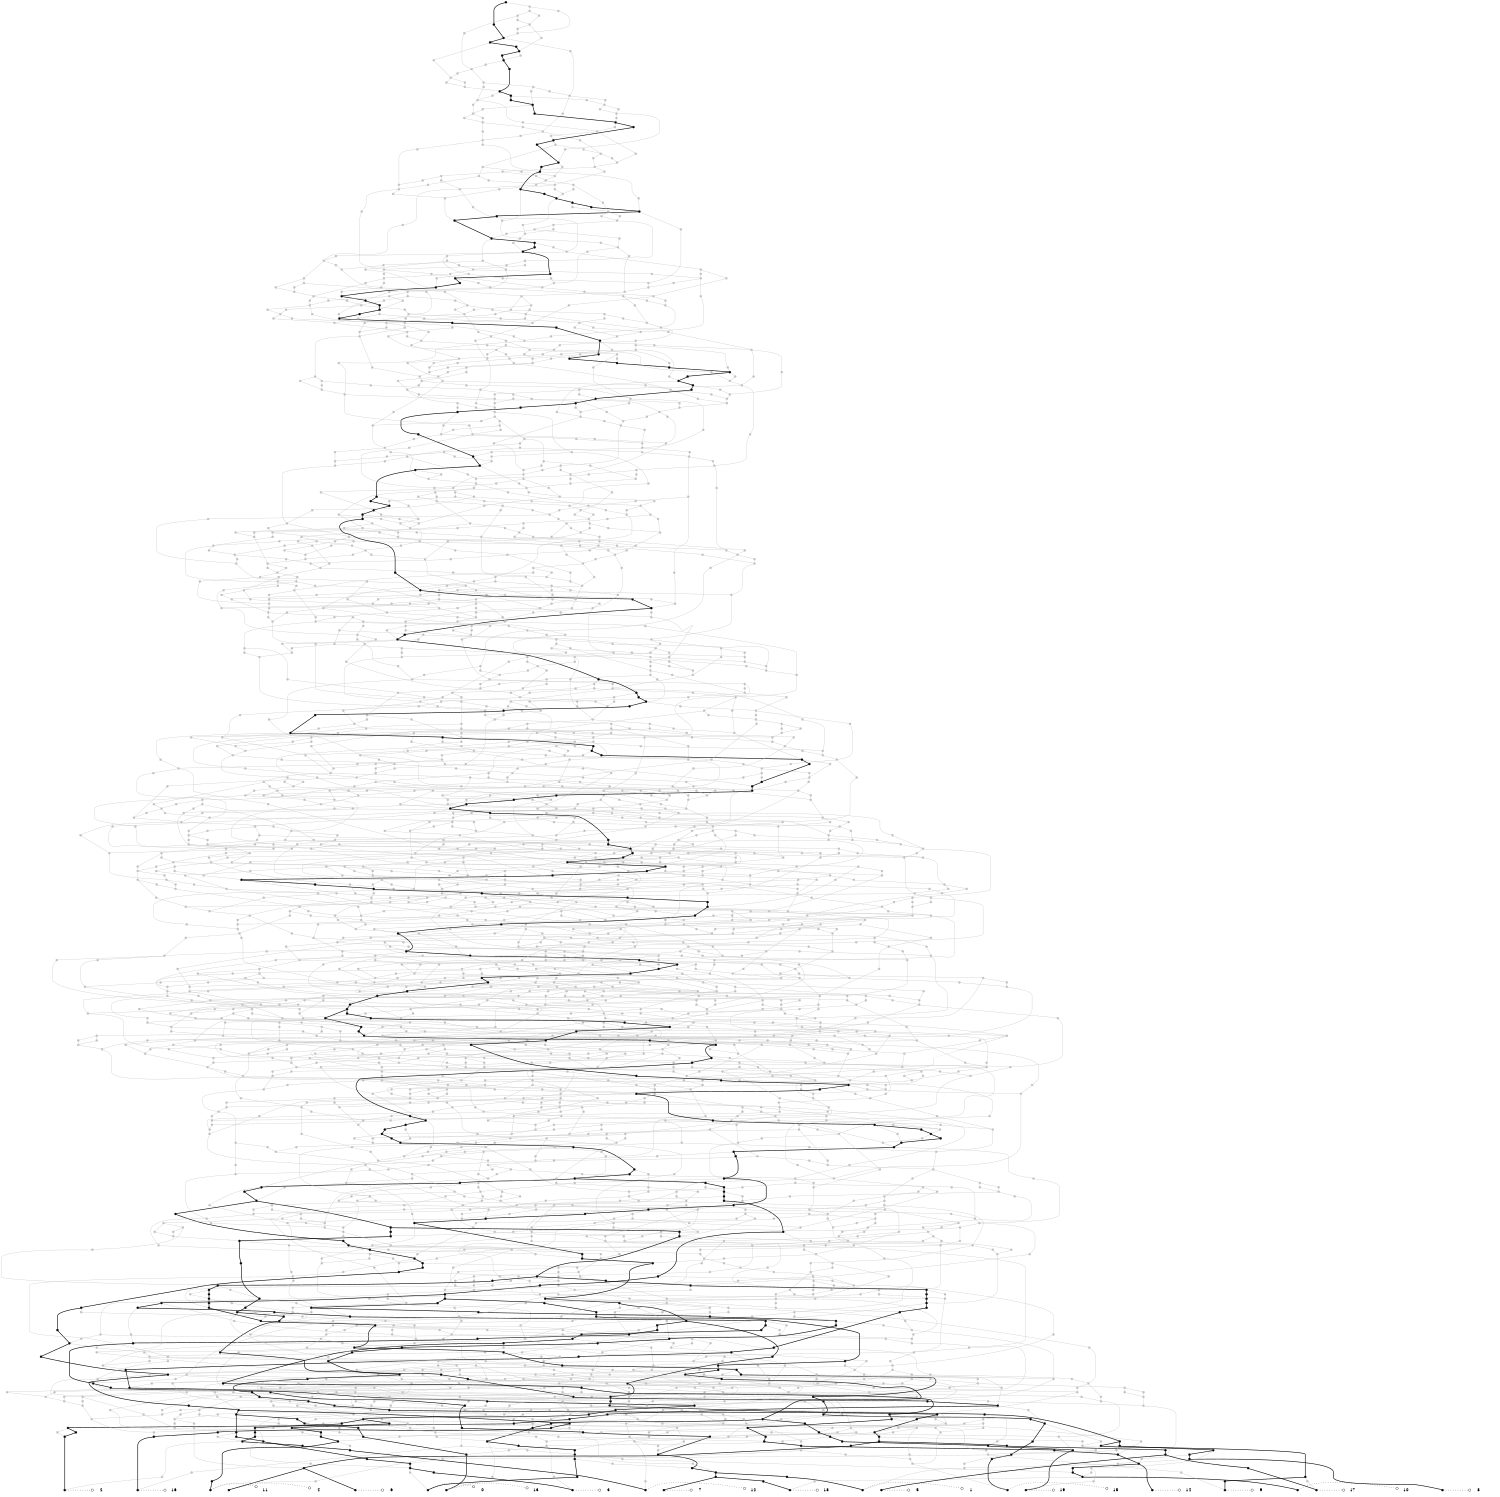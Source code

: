 digraph G {fontsize=5;ranksep=0.02;ratio=fill;size="10,10";
edge[arrowhead=none];
{rank=same;1[shape=point] 2[shape=point] 3[shape=point] 4[shape=point] 5[shape=point] 6[shape=point] 7[shape=point] 8[shape=point] 9[shape=point] 10[shape=point] 11[shape=point] 12[shape=point] 13[shape=point] 14[shape=point] 15[shape=point] 16[shape=point] 17[shape=point] 18[shape=point] 19[shape=point] 20[shape=point] }
1[shape=point,width=0.10,height=0.10]
1->3229[style=dotted,arrowhead=odot,arrowsize=1];
3229[shape=plaintext,label="0"];
{rank=same; 1;3229}
2[shape=point,width=0.10,height=0.10]
2->3230[style=dotted,arrowhead=odot,arrowsize=1];
3230[shape=plaintext,label="1"];
{rank=same; 2;3230}
3[shape=point,width=0.10,height=0.10]
3->3231[style=dotted,arrowhead=odot,arrowsize=1];
3231[shape=plaintext,label="2"];
{rank=same; 3;3231}
4[shape=point,width=0.10,height=0.10]
4->3232[style=dotted,arrowhead=odot,arrowsize=1];
3232[shape=plaintext,label="3"];
{rank=same; 4;3232}
5[shape=point,width=0.10,height=0.10]
5->3233[style=dotted,arrowhead=odot,arrowsize=1];
3233[shape=plaintext,label="4"];
{rank=same; 5;3233}
6[shape=point,width=0.10,height=0.10]
6->3234[style=dotted,arrowhead=odot,arrowsize=1];
3234[shape=plaintext,label="5"];
{rank=same; 6;3234}
7[shape=point,width=0.10,height=0.10]
7->3235[style=dotted,arrowhead=odot,arrowsize=1];
3235[shape=plaintext,label="6"];
{rank=same; 7;3235}
8[shape=point,width=0.10,height=0.10]
8->3236[style=dotted,arrowhead=odot,arrowsize=1];
3236[shape=plaintext,label="7"];
{rank=same; 8;3236}
9[shape=point,width=0.10,height=0.10]
9->3237[style=dotted,arrowhead=odot,arrowsize=1];
3237[shape=plaintext,label="8"];
{rank=same; 9;3237}
10[shape=point,width=0.10,height=0.10]
10->3238[style=dotted,arrowhead=odot,arrowsize=1];
3238[shape=plaintext,label="9"];
{rank=same; 10;3238}
11[shape=point,width=0.10,height=0.10]
11->3239[style=dotted,arrowhead=odot,arrowsize=1];
3239[shape=plaintext,label="10"];
{rank=same; 11;3239}
12[shape=point,width=0.10,height=0.10]
12->3240[style=dotted,arrowhead=odot,arrowsize=1];
3240[shape=plaintext,label="11"];
{rank=same; 12;3240}
13[shape=point,width=0.10,height=0.10]
13->3241[style=dotted,arrowhead=odot,arrowsize=1];
3241[shape=plaintext,label="12"];
{rank=same; 13;3241}
14[shape=point,width=0.10,height=0.10]
14->3242[style=dotted,arrowhead=odot,arrowsize=1];
3242[shape=plaintext,label="13"];
{rank=same; 14;3242}
15[shape=point,width=0.10,height=0.10]
15->3243[style=dotted,arrowhead=odot,arrowsize=1];
3243[shape=plaintext,label="14"];
{rank=same; 15;3243}
16[shape=point,width=0.10,height=0.10]
16->3244[style=dotted,arrowhead=odot,arrowsize=1];
3244[shape=plaintext,label="15"];
{rank=same; 16;3244}
17[shape=point,width=0.10,height=0.10]
17->3245[style=dotted,arrowhead=odot,arrowsize=1];
3245[shape=plaintext,label="16"];
{rank=same; 17;3245}
18[shape=point,width=0.10,height=0.10]
18->3246[style=dotted,arrowhead=odot,arrowsize=1];
3246[shape=plaintext,label="17"];
{rank=same; 18;3246}
19[shape=point,width=0.10,height=0.10]
19->3247[style=dotted,arrowhead=odot,arrowsize=1];
3247[shape=plaintext,label="18"];
{rank=same; 19;3247}
20[shape=point,width=0.10,height=0.10]
20->3248[style=dotted,arrowhead=odot,arrowsize=1];
3248[shape=plaintext,label="19"];
{rank=same; 20;3248}
21[shape=point,width=0.10,height=0.10]
22[shape=point,width=0.10,height=0.10]
23[shape=point,width=0.10,height=0.10,color=gray]
24[shape=point,width=0.10,height=0.10]
25[shape=point,width=0.10,height=0.10,color=gray]
26[shape=point,width=0.10,height=0.10]
27[shape=point,width=0.10,height=0.10,color=gray]
28[shape=point,width=0.10,height=0.10]
29[shape=point,width=0.10,height=0.10,color=gray]
30[shape=point,width=0.10,height=0.10,color=gray]
31[shape=point,width=0.10,height=0.10]
32[shape=point,width=0.10,height=0.10,color=gray]
33[shape=point,width=0.10,height=0.10]
34[shape=point,width=0.10,height=0.10,color=gray]
35[shape=point,width=0.10,height=0.10]
36[shape=point,width=0.10,height=0.10,color=gray]
37[shape=point,width=0.10,height=0.10,color=gray]
38[shape=point,width=0.10,height=0.10]
39[shape=point,width=0.10,height=0.10]
40[shape=point,width=0.10,height=0.10,color=gray]
41[shape=point,width=0.10,height=0.10]
42[shape=point,width=0.10,height=0.10,color=gray]
43[shape=point,width=0.10,height=0.10]
44[shape=point,width=0.10,height=0.10]
45[shape=point,width=0.10,height=0.10]
46[shape=point,width=0.10,height=0.10,color=gray]
47[shape=point,width=0.10,height=0.10]
48[shape=point,width=0.10,height=0.10,color=gray]
49[shape=point,width=0.10,height=0.10]
50[shape=point,width=0.10,height=0.10,color=gray]
51[shape=point,width=0.10,height=0.10]
52[shape=point,width=0.10,height=0.10,color=gray]
53[shape=point,width=0.10,height=0.10]
54[shape=point,width=0.10,height=0.10,color=gray]
55[shape=point,width=0.10,height=0.10]
56[shape=point,width=0.10,height=0.10,color=gray]
57[shape=point,width=0.10,height=0.10]
58[shape=point,width=0.10,height=0.10]
59[shape=point,width=0.10,height=0.10]
60[shape=point,width=0.10,height=0.10,color=gray]
61[shape=point,width=0.10,height=0.10]
62[shape=point,width=0.10,height=0.10,color=gray]
63[shape=point,width=0.10,height=0.10]
64[shape=point,width=0.10,height=0.10]
65[shape=point,width=0.10,height=0.10]
66[shape=point,width=0.10,height=0.10,color=gray]
67[shape=point,width=0.10,height=0.10]
68[shape=point,width=0.10,height=0.10,color=gray]
69[shape=point,width=0.10,height=0.10]
70[shape=point,width=0.10,height=0.10,color=gray]
71[shape=point,width=0.10,height=0.10,color=gray]
72[shape=point,width=0.10,height=0.10,color=gray]
73[shape=point,width=0.10,height=0.10]
74[shape=point,width=0.10,height=0.10,color=gray]
75[shape=point,width=0.10,height=0.10]
76[shape=point,width=0.10,height=0.10,color=gray]
77[shape=point,width=0.10,height=0.10,color=gray]
78[shape=point,width=0.10,height=0.10,color=gray]
79[shape=point,width=0.10,height=0.10]
80[shape=point,width=0.10,height=0.10,color=gray]
81[shape=point,width=0.10,height=0.10]
82[shape=point,width=0.10,height=0.10,color=gray]
83[shape=point,width=0.10,height=0.10]
84[shape=point,width=0.10,height=0.10,color=gray]
85[shape=point,width=0.10,height=0.10]
86[shape=point,width=0.10,height=0.10]
87[shape=point,width=0.10,height=0.10,color=gray]
88[shape=point,width=0.10,height=0.10]
89[shape=point,width=0.10,height=0.10,color=gray]
90[shape=point,width=0.10,height=0.10,color=gray]
91[shape=point,width=0.10,height=0.10,color=gray]
92[shape=point,width=0.10,height=0.10,color=gray]
93[shape=point,width=0.10,height=0.10]
94[shape=point,width=0.10,height=0.10,color=gray]
95[shape=point,width=0.10,height=0.10]
96[shape=point,width=0.10,height=0.10]
97[shape=point,width=0.10,height=0.10,color=gray]
98[shape=point,width=0.10,height=0.10]
99[shape=point,width=0.10,height=0.10]
100[shape=point,width=0.10,height=0.10,color=gray]
101[shape=point,width=0.10,height=0.10]
102[shape=point,width=0.10,height=0.10]
103[shape=point,width=0.10,height=0.10,color=gray]
104[shape=point,width=0.10,height=0.10,color=gray]
105[shape=point,width=0.10,height=0.10,color=gray]
106[shape=point,width=0.10,height=0.10]
107[shape=point,width=0.10,height=0.10,color=gray]
108[shape=point,width=0.10,height=0.10,color=gray]
109[shape=point,width=0.10,height=0.10,color=gray]
110[shape=point,width=0.10,height=0.10]
111[shape=point,width=0.10,height=0.10,color=gray]
112[shape=point,width=0.10,height=0.10]
113[shape=point,width=0.10,height=0.10]
114[shape=point,width=0.10,height=0.10,color=gray]
115[shape=point,width=0.10,height=0.10]
116[shape=point,width=0.10,height=0.10,color=gray]
117[shape=point,width=0.10,height=0.10,color=gray]
118[shape=point,width=0.10,height=0.10,color=gray]
119[shape=point,width=0.10,height=0.10,color=gray]
120[shape=point,width=0.10,height=0.10]
121[shape=point,width=0.10,height=0.10,color=gray]
122[shape=point,width=0.10,height=0.10,color=gray]
123[shape=point,width=0.10,height=0.10,color=gray]
124[shape=point,width=0.10,height=0.10]
125[shape=point,width=0.10,height=0.10]
126[shape=point,width=0.10,height=0.10,color=gray]
127[shape=point,width=0.10,height=0.10]
128[shape=point,width=0.10,height=0.10]
129[shape=point,width=0.10,height=0.10,color=gray]
130[shape=point,width=0.10,height=0.10,color=gray]
131[shape=point,width=0.10,height=0.10,color=gray]
132[shape=point,width=0.10,height=0.10]
133[shape=point,width=0.10,height=0.10,color=gray]
134[shape=point,width=0.10,height=0.10,color=gray]
135[shape=point,width=0.10,height=0.10,color=gray]
136[shape=point,width=0.10,height=0.10,color=gray]
137[shape=point,width=0.10,height=0.10,color=gray]
138[shape=point,width=0.10,height=0.10,color=gray]
139[shape=point,width=0.10,height=0.10]
140[shape=point,width=0.10,height=0.10]
141[shape=point,width=0.10,height=0.10,color=gray]
142[shape=point,width=0.10,height=0.10]
143[shape=point,width=0.10,height=0.10,color=gray]
144[shape=point,width=0.10,height=0.10,color=gray]
145[shape=point,width=0.10,height=0.10,color=gray]
146[shape=point,width=0.10,height=0.10,color=gray]
147[shape=point,width=0.10,height=0.10]
148[shape=point,width=0.10,height=0.10,color=gray]
149[shape=point,width=0.10,height=0.10]
150[shape=point,width=0.10,height=0.10]
151[shape=point,width=0.10,height=0.10]
152[shape=point,width=0.10,height=0.10]
153[shape=point,width=0.10,height=0.10]
154[shape=point,width=0.10,height=0.10]
155[shape=point,width=0.10,height=0.10]
156[shape=point,width=0.10,height=0.10]
157[shape=point,width=0.10,height=0.10,color=gray]
158[shape=point,width=0.10,height=0.10]
159[shape=point,width=0.10,height=0.10,color=gray]
160[shape=point,width=0.10,height=0.10]
161[shape=point,width=0.10,height=0.10]
162[shape=point,width=0.10,height=0.10,color=gray]
163[shape=point,width=0.10,height=0.10,color=gray]
164[shape=point,width=0.10,height=0.10]
165[shape=point,width=0.10,height=0.10,color=gray]
166[shape=point,width=0.10,height=0.10,color=gray]
167[shape=point,width=0.10,height=0.10,color=gray]
168[shape=point,width=0.10,height=0.10,color=gray]
169[shape=point,width=0.10,height=0.10]
170[shape=point,width=0.10,height=0.10,color=gray]
171[shape=point,width=0.10,height=0.10,color=gray]
172[shape=point,width=0.10,height=0.10,color=gray]
173[shape=point,width=0.10,height=0.10,color=gray]
174[shape=point,width=0.10,height=0.10,color=gray]
175[shape=point,width=0.10,height=0.10,color=gray]
176[shape=point,width=0.10,height=0.10,color=gray]
177[shape=point,width=0.10,height=0.10,color=gray]
178[shape=point,width=0.10,height=0.10]
179[shape=point,width=0.10,height=0.10,color=gray]
180[shape=point,width=0.10,height=0.10]
181[shape=point,width=0.10,height=0.10,color=gray]
182[shape=point,width=0.10,height=0.10]
183[shape=point,width=0.10,height=0.10]
184[shape=point,width=0.10,height=0.10,color=gray]
185[shape=point,width=0.10,height=0.10]
186[shape=point,width=0.10,height=0.10,color=gray]
187[shape=point,width=0.10,height=0.10,color=gray]
188[shape=point,width=0.10,height=0.10]
189[shape=point,width=0.10,height=0.10,color=gray]
190[shape=point,width=0.10,height=0.10]
191[shape=point,width=0.10,height=0.10,color=gray]
192[shape=point,width=0.10,height=0.10,color=gray]
193[shape=point,width=0.10,height=0.10]
194[shape=point,width=0.10,height=0.10,color=gray]
195[shape=point,width=0.10,height=0.10,color=gray]
196[shape=point,width=0.10,height=0.10,color=gray]
197[shape=point,width=0.10,height=0.10,color=gray]
198[shape=point,width=0.10,height=0.10]
199[shape=point,width=0.10,height=0.10,color=gray]
200[shape=point,width=0.10,height=0.10,color=gray]
201[shape=point,width=0.10,height=0.10,color=gray]
202[shape=point,width=0.10,height=0.10,color=gray]
203[shape=point,width=0.10,height=0.10,color=gray]
204[shape=point,width=0.10,height=0.10,color=gray]
205[shape=point,width=0.10,height=0.10,color=gray]
206[shape=point,width=0.10,height=0.10,color=gray]
207[shape=point,width=0.10,height=0.10,color=gray]
208[shape=point,width=0.10,height=0.10,color=gray]
209[shape=point,width=0.10,height=0.10,color=gray]
210[shape=point,width=0.10,height=0.10,color=gray]
211[shape=point,width=0.10,height=0.10,color=gray]
212[shape=point,width=0.10,height=0.10,color=gray]
213[shape=point,width=0.10,height=0.10,color=gray]
214[shape=point,width=0.10,height=0.10,color=gray]
215[shape=point,width=0.10,height=0.10,color=gray]
216[shape=point,width=0.10,height=0.10,color=gray]
217[shape=point,width=0.10,height=0.10,color=gray]
218[shape=point,width=0.10,height=0.10]
219[shape=point,width=0.10,height=0.10,color=gray]
220[shape=point,width=0.10,height=0.10,color=gray]
221[shape=point,width=0.10,height=0.10,color=gray]
222[shape=point,width=0.10,height=0.10,color=gray]
223[shape=point,width=0.10,height=0.10,color=gray]
224[shape=point,width=0.10,height=0.10]
225[shape=point,width=0.10,height=0.10,color=gray]
226[shape=point,width=0.10,height=0.10]
227[shape=point,width=0.10,height=0.10,color=gray]
228[shape=point,width=0.10,height=0.10]
229[shape=point,width=0.10,height=0.10,color=gray]
230[shape=point,width=0.10,height=0.10]
231[shape=point,width=0.10,height=0.10]
232[shape=point,width=0.10,height=0.10,color=gray]
233[shape=point,width=0.10,height=0.10]
234[shape=point,width=0.10,height=0.10,color=gray]
235[shape=point,width=0.10,height=0.10,color=gray]
236[shape=point,width=0.10,height=0.10,color=gray]
237[shape=point,width=0.10,height=0.10,color=gray]
238[shape=point,width=0.10,height=0.10]
239[shape=point,width=0.10,height=0.10,color=gray]
240[shape=point,width=0.10,height=0.10,color=gray]
241[shape=point,width=0.10,height=0.10,color=gray]
242[shape=point,width=0.10,height=0.10]
243[shape=point,width=0.10,height=0.10,color=gray]
244[shape=point,width=0.10,height=0.10,color=gray]
245[shape=point,width=0.10,height=0.10]
246[shape=point,width=0.10,height=0.10,color=gray]
247[shape=point,width=0.10,height=0.10,color=gray]
248[shape=point,width=0.10,height=0.10,color=gray]
249[shape=point,width=0.10,height=0.10,color=gray]
250[shape=point,width=0.10,height=0.10]
251[shape=point,width=0.10,height=0.10]
252[shape=point,width=0.10,height=0.10,color=gray]
253[shape=point,width=0.10,height=0.10]
254[shape=point,width=0.10,height=0.10,color=gray]
255[shape=point,width=0.10,height=0.10,color=gray]
256[shape=point,width=0.10,height=0.10]
257[shape=point,width=0.10,height=0.10]
258[shape=point,width=0.10,height=0.10]
259[shape=point,width=0.10,height=0.10,color=gray]
260[shape=point,width=0.10,height=0.10]
261[shape=point,width=0.10,height=0.10,color=gray]
262[shape=point,width=0.10,height=0.10]
263[shape=point,width=0.10,height=0.10,color=gray]
264[shape=point,width=0.10,height=0.10,color=gray]
265[shape=point,width=0.10,height=0.10,color=gray]
266[shape=point,width=0.10,height=0.10]
267[shape=point,width=0.10,height=0.10,color=gray]
268[shape=point,width=0.10,height=0.10,color=gray]
269[shape=point,width=0.10,height=0.10,color=gray]
270[shape=point,width=0.10,height=0.10,color=gray]
271[shape=point,width=0.10,height=0.10,color=gray]
272[shape=point,width=0.10,height=0.10,color=gray]
273[shape=point,width=0.10,height=0.10,color=gray]
274[shape=point,width=0.10,height=0.10,color=gray]
275[shape=point,width=0.10,height=0.10]
276[shape=point,width=0.10,height=0.10,color=gray]
277[shape=point,width=0.10,height=0.10]
278[shape=point,width=0.10,height=0.10,color=gray]
279[shape=point,width=0.10,height=0.10,color=gray]
280[shape=point,width=0.10,height=0.10,color=gray]
281[shape=point,width=0.10,height=0.10]
282[shape=point,width=0.10,height=0.10]
283[shape=point,width=0.10,height=0.10]
284[shape=point,width=0.10,height=0.10,color=gray]
285[shape=point,width=0.10,height=0.10,color=gray]
286[shape=point,width=0.10,height=0.10,color=gray]
287[shape=point,width=0.10,height=0.10,color=gray]
288[shape=point,width=0.10,height=0.10,color=gray]
289[shape=point,width=0.10,height=0.10,color=gray]
290[shape=point,width=0.10,height=0.10,color=gray]
291[shape=point,width=0.10,height=0.10]
292[shape=point,width=0.10,height=0.10,color=gray]
293[shape=point,width=0.10,height=0.10,color=gray]
294[shape=point,width=0.10,height=0.10,color=gray]
295[shape=point,width=0.10,height=0.10]
296[shape=point,width=0.10,height=0.10,color=gray]
297[shape=point,width=0.10,height=0.10,color=gray]
298[shape=point,width=0.10,height=0.10,color=gray]
299[shape=point,width=0.10,height=0.10]
300[shape=point,width=0.10,height=0.10,color=gray]
301[shape=point,width=0.10,height=0.10,color=gray]
302[shape=point,width=0.10,height=0.10,color=gray]
303[shape=point,width=0.10,height=0.10]
304[shape=point,width=0.10,height=0.10,color=gray]
305[shape=point,width=0.10,height=0.10]
306[shape=point,width=0.10,height=0.10,color=gray]
307[shape=point,width=0.10,height=0.10,color=gray]
308[shape=point,width=0.10,height=0.10,color=gray]
309[shape=point,width=0.10,height=0.10,color=gray]
310[shape=point,width=0.10,height=0.10,color=gray]
311[shape=point,width=0.10,height=0.10,color=gray]
312[shape=point,width=0.10,height=0.10,color=gray]
313[shape=point,width=0.10,height=0.10]
314[shape=point,width=0.10,height=0.10]
315[shape=point,width=0.10,height=0.10,color=gray]
316[shape=point,width=0.10,height=0.10,color=gray]
317[shape=point,width=0.10,height=0.10,color=gray]
318[shape=point,width=0.10,height=0.10,color=gray]
319[shape=point,width=0.10,height=0.10,color=gray]
320[shape=point,width=0.10,height=0.10,color=gray]
321[shape=point,width=0.10,height=0.10]
322[shape=point,width=0.10,height=0.10,color=gray]
323[shape=point,width=0.10,height=0.10,color=gray]
324[shape=point,width=0.10,height=0.10,color=gray]
325[shape=point,width=0.10,height=0.10,color=gray]
326[shape=point,width=0.10,height=0.10,color=gray]
327[shape=point,width=0.10,height=0.10,color=gray]
328[shape=point,width=0.10,height=0.10,color=gray]
329[shape=point,width=0.10,height=0.10]
330[shape=point,width=0.10,height=0.10,color=gray]
331[shape=point,width=0.10,height=0.10,color=gray]
332[shape=point,width=0.10,height=0.10]
333[shape=point,width=0.10,height=0.10,color=gray]
334[shape=point,width=0.10,height=0.10,color=gray]
335[shape=point,width=0.10,height=0.10,color=gray]
336[shape=point,width=0.10,height=0.10,color=gray]
337[shape=point,width=0.10,height=0.10,color=gray]
338[shape=point,width=0.10,height=0.10,color=gray]
339[shape=point,width=0.10,height=0.10,color=gray]
340[shape=point,width=0.10,height=0.10]
341[shape=point,width=0.10,height=0.10,color=gray]
342[shape=point,width=0.10,height=0.10,color=gray]
343[shape=point,width=0.10,height=0.10,color=gray]
344[shape=point,width=0.10,height=0.10,color=gray]
345[shape=point,width=0.10,height=0.10,color=gray]
346[shape=point,width=0.10,height=0.10]
347[shape=point,width=0.10,height=0.10,color=gray]
348[shape=point,width=0.10,height=0.10]
349[shape=point,width=0.10,height=0.10,color=gray]
350[shape=point,width=0.10,height=0.10,color=gray]
351[shape=point,width=0.10,height=0.10,color=gray]
352[shape=point,width=0.10,height=0.10,color=gray]
353[shape=point,width=0.10,height=0.10]
354[shape=point,width=0.10,height=0.10]
355[shape=point,width=0.10,height=0.10,color=gray]
356[shape=point,width=0.10,height=0.10]
357[shape=point,width=0.10,height=0.10,color=gray]
358[shape=point,width=0.10,height=0.10]
359[shape=point,width=0.10,height=0.10,color=gray]
360[shape=point,width=0.10,height=0.10,color=gray]
361[shape=point,width=0.10,height=0.10,color=gray]
362[shape=point,width=0.10,height=0.10,color=gray]
363[shape=point,width=0.10,height=0.10,color=gray]
364[shape=point,width=0.10,height=0.10,color=gray]
365[shape=point,width=0.10,height=0.10,color=gray]
366[shape=point,width=0.10,height=0.10]
367[shape=point,width=0.10,height=0.10]
368[shape=point,width=0.10,height=0.10,color=gray]
369[shape=point,width=0.10,height=0.10,color=gray]
370[shape=point,width=0.10,height=0.10,color=gray]
371[shape=point,width=0.10,height=0.10,color=gray]
372[shape=point,width=0.10,height=0.10]
373[shape=point,width=0.10,height=0.10,color=gray]
374[shape=point,width=0.10,height=0.10,color=gray]
375[shape=point,width=0.10,height=0.10,color=gray]
376[shape=point,width=0.10,height=0.10,color=gray]
377[shape=point,width=0.10,height=0.10,color=gray]
378[shape=point,width=0.10,height=0.10,color=gray]
379[shape=point,width=0.10,height=0.10,color=gray]
380[shape=point,width=0.10,height=0.10,color=gray]
381[shape=point,width=0.10,height=0.10,color=gray]
382[shape=point,width=0.10,height=0.10,color=gray]
383[shape=point,width=0.10,height=0.10,color=gray]
384[shape=point,width=0.10,height=0.10,color=gray]
385[shape=point,width=0.10,height=0.10,color=gray]
386[shape=point,width=0.10,height=0.10]
387[shape=point,width=0.10,height=0.10,color=gray]
388[shape=point,width=0.10,height=0.10,color=gray]
389[shape=point,width=0.10,height=0.10,color=gray]
390[shape=point,width=0.10,height=0.10,color=gray]
391[shape=point,width=0.10,height=0.10]
392[shape=point,width=0.10,height=0.10,color=gray]
393[shape=point,width=0.10,height=0.10,color=gray]
394[shape=point,width=0.10,height=0.10]
395[shape=point,width=0.10,height=0.10,color=gray]
396[shape=point,width=0.10,height=0.10,color=gray]
397[shape=point,width=0.10,height=0.10,color=gray]
398[shape=point,width=0.10,height=0.10,color=gray]
399[shape=point,width=0.10,height=0.10,color=gray]
400[shape=point,width=0.10,height=0.10,color=gray]
401[shape=point,width=0.10,height=0.10,color=gray]
402[shape=point,width=0.10,height=0.10,color=gray]
403[shape=point,width=0.10,height=0.10,color=gray]
404[shape=point,width=0.10,height=0.10,color=gray]
405[shape=point,width=0.10,height=0.10,color=gray]
406[shape=point,width=0.10,height=0.10,color=gray]
407[shape=point,width=0.10,height=0.10,color=gray]
408[shape=point,width=0.10,height=0.10,color=gray]
409[shape=point,width=0.10,height=0.10,color=gray]
410[shape=point,width=0.10,height=0.10,color=gray]
411[shape=point,width=0.10,height=0.10]
412[shape=point,width=0.10,height=0.10,color=gray]
413[shape=point,width=0.10,height=0.10,color=gray]
414[shape=point,width=0.10,height=0.10]
415[shape=point,width=0.10,height=0.10,color=gray]
416[shape=point,width=0.10,height=0.10,color=gray]
417[shape=point,width=0.10,height=0.10,color=gray]
418[shape=point,width=0.10,height=0.10,color=gray]
419[shape=point,width=0.10,height=0.10,color=gray]
420[shape=point,width=0.10,height=0.10]
421[shape=point,width=0.10,height=0.10,color=gray]
422[shape=point,width=0.10,height=0.10,color=gray]
423[shape=point,width=0.10,height=0.10]
424[shape=point,width=0.10,height=0.10,color=gray]
425[shape=point,width=0.10,height=0.10,color=gray]
426[shape=point,width=0.10,height=0.10,color=gray]
427[shape=point,width=0.10,height=0.10,color=gray]
428[shape=point,width=0.10,height=0.10,color=gray]
429[shape=point,width=0.10,height=0.10,color=gray]
430[shape=point,width=0.10,height=0.10,color=gray]
431[shape=point,width=0.10,height=0.10]
432[shape=point,width=0.10,height=0.10]
433[shape=point,width=0.10,height=0.10,color=gray]
434[shape=point,width=0.10,height=0.10,color=gray]
435[shape=point,width=0.10,height=0.10]
436[shape=point,width=0.10,height=0.10,color=gray]
437[shape=point,width=0.10,height=0.10,color=gray]
438[shape=point,width=0.10,height=0.10,color=gray]
439[shape=point,width=0.10,height=0.10]
440[shape=point,width=0.10,height=0.10,color=gray]
441[shape=point,width=0.10,height=0.10,color=gray]
442[shape=point,width=0.10,height=0.10,color=gray]
443[shape=point,width=0.10,height=0.10,color=gray]
444[shape=point,width=0.10,height=0.10,color=gray]
445[shape=point,width=0.10,height=0.10,color=gray]
446[shape=point,width=0.10,height=0.10]
447[shape=point,width=0.10,height=0.10,color=gray]
448[shape=point,width=0.10,height=0.10]
449[shape=point,width=0.10,height=0.10]
450[shape=point,width=0.10,height=0.10,color=gray]
451[shape=point,width=0.10,height=0.10,color=gray]
452[shape=point,width=0.10,height=0.10,color=gray]
453[shape=point,width=0.10,height=0.10,color=gray]
454[shape=point,width=0.10,height=0.10,color=gray]
455[shape=point,width=0.10,height=0.10,color=gray]
456[shape=point,width=0.10,height=0.10]
457[shape=point,width=0.10,height=0.10,color=gray]
458[shape=point,width=0.10,height=0.10]
459[shape=point,width=0.10,height=0.10,color=gray]
460[shape=point,width=0.10,height=0.10,color=gray]
461[shape=point,width=0.10,height=0.10,color=gray]
462[shape=point,width=0.10,height=0.10,color=gray]
463[shape=point,width=0.10,height=0.10]
464[shape=point,width=0.10,height=0.10,color=gray]
465[shape=point,width=0.10,height=0.10,color=gray]
466[shape=point,width=0.10,height=0.10,color=gray]
467[shape=point,width=0.10,height=0.10,color=gray]
468[shape=point,width=0.10,height=0.10,color=gray]
469[shape=point,width=0.10,height=0.10,color=gray]
470[shape=point,width=0.10,height=0.10,color=gray]
471[shape=point,width=0.10,height=0.10,color=gray]
472[shape=point,width=0.10,height=0.10,color=gray]
473[shape=point,width=0.10,height=0.10,color=gray]
474[shape=point,width=0.10,height=0.10,color=gray]
475[shape=point,width=0.10,height=0.10,color=gray]
476[shape=point,width=0.10,height=0.10]
477[shape=point,width=0.10,height=0.10,color=gray]
478[shape=point,width=0.10,height=0.10]
479[shape=point,width=0.10,height=0.10,color=gray]
480[shape=point,width=0.10,height=0.10,color=gray]
481[shape=point,width=0.10,height=0.10,color=gray]
482[shape=point,width=0.10,height=0.10,color=gray]
483[shape=point,width=0.10,height=0.10]
484[shape=point,width=0.10,height=0.10]
485[shape=point,width=0.10,height=0.10]
486[shape=point,width=0.10,height=0.10,color=gray]
487[shape=point,width=0.10,height=0.10,color=gray]
488[shape=point,width=0.10,height=0.10]
489[shape=point,width=0.10,height=0.10,color=gray]
490[shape=point,width=0.10,height=0.10]
491[shape=point,width=0.10,height=0.10]
492[shape=point,width=0.10,height=0.10,color=gray]
493[shape=point,width=0.10,height=0.10,color=gray]
494[shape=point,width=0.10,height=0.10,color=gray]
495[shape=point,width=0.10,height=0.10]
496[shape=point,width=0.10,height=0.10,color=gray]
497[shape=point,width=0.10,height=0.10,color=gray]
498[shape=point,width=0.10,height=0.10,color=gray]
499[shape=point,width=0.10,height=0.10,color=gray]
500[shape=point,width=0.10,height=0.10,color=gray]
501[shape=point,width=0.10,height=0.10,color=gray]
502[shape=point,width=0.10,height=0.10]
503[shape=point,width=0.10,height=0.10,color=gray]
504[shape=point,width=0.10,height=0.10,color=gray]
505[shape=point,width=0.10,height=0.10,color=gray]
506[shape=point,width=0.10,height=0.10]
507[shape=point,width=0.10,height=0.10,color=gray]
508[shape=point,width=0.10,height=0.10]
509[shape=point,width=0.10,height=0.10,color=gray]
510[shape=point,width=0.10,height=0.10,color=gray]
511[shape=point,width=0.10,height=0.10,color=gray]
512[shape=point,width=0.10,height=0.10,color=gray]
513[shape=point,width=0.10,height=0.10,color=gray]
514[shape=point,width=0.10,height=0.10,color=gray]
515[shape=point,width=0.10,height=0.10]
516[shape=point,width=0.10,height=0.10,color=gray]
517[shape=point,width=0.10,height=0.10,color=gray]
518[shape=point,width=0.10,height=0.10,color=gray]
519[shape=point,width=0.10,height=0.10,color=gray]
520[shape=point,width=0.10,height=0.10]
521[shape=point,width=0.10,height=0.10,color=gray]
522[shape=point,width=0.10,height=0.10,color=gray]
523[shape=point,width=0.10,height=0.10]
524[shape=point,width=0.10,height=0.10,color=gray]
525[shape=point,width=0.10,height=0.10,color=gray]
526[shape=point,width=0.10,height=0.10]
527[shape=point,width=0.10,height=0.10]
528[shape=point,width=0.10,height=0.10,color=gray]
529[shape=point,width=0.10,height=0.10]
530[shape=point,width=0.10,height=0.10,color=gray]
531[shape=point,width=0.10,height=0.10]
532[shape=point,width=0.10,height=0.10,color=gray]
533[shape=point,width=0.10,height=0.10,color=gray]
534[shape=point,width=0.10,height=0.10,color=gray]
535[shape=point,width=0.10,height=0.10]
536[shape=point,width=0.10,height=0.10]
537[shape=point,width=0.10,height=0.10,color=gray]
538[shape=point,width=0.10,height=0.10,color=gray]
539[shape=point,width=0.10,height=0.10,color=gray]
540[shape=point,width=0.10,height=0.10]
541[shape=point,width=0.10,height=0.10]
542[shape=point,width=0.10,height=0.10,color=gray]
543[shape=point,width=0.10,height=0.10,color=gray]
544[shape=point,width=0.10,height=0.10]
545[shape=point,width=0.10,height=0.10,color=gray]
546[shape=point,width=0.10,height=0.10]
547[shape=point,width=0.10,height=0.10,color=gray]
548[shape=point,width=0.10,height=0.10,color=gray]
549[shape=point,width=0.10,height=0.10,color=gray]
550[shape=point,width=0.10,height=0.10]
551[shape=point,width=0.10,height=0.10,color=gray]
552[shape=point,width=0.10,height=0.10]
553[shape=point,width=0.10,height=0.10,color=gray]
554[shape=point,width=0.10,height=0.10,color=gray]
555[shape=point,width=0.10,height=0.10]
556[shape=point,width=0.10,height=0.10]
557[shape=point,width=0.10,height=0.10]
558[shape=point,width=0.10,height=0.10,color=gray]
559[shape=point,width=0.10,height=0.10]
560[shape=point,width=0.10,height=0.10,color=gray]
561[shape=point,width=0.10,height=0.10,color=gray]
562[shape=point,width=0.10,height=0.10,color=gray]
563[shape=point,width=0.10,height=0.10,color=gray]
564[shape=point,width=0.10,height=0.10]
565[shape=point,width=0.10,height=0.10,color=gray]
566[shape=point,width=0.10,height=0.10,color=gray]
567[shape=point,width=0.10,height=0.10,color=gray]
568[shape=point,width=0.10,height=0.10]
569[shape=point,width=0.10,height=0.10,color=gray]
570[shape=point,width=0.10,height=0.10,color=gray]
571[shape=point,width=0.10,height=0.10]
572[shape=point,width=0.10,height=0.10,color=gray]
573[shape=point,width=0.10,height=0.10]
574[shape=point,width=0.10,height=0.10]
575[shape=point,width=0.10,height=0.10,color=gray]
576[shape=point,width=0.10,height=0.10]
577[shape=point,width=0.10,height=0.10,color=gray]
578[shape=point,width=0.10,height=0.10,color=gray]
579[shape=point,width=0.10,height=0.10,color=gray]
580[shape=point,width=0.10,height=0.10,color=gray]
581[shape=point,width=0.10,height=0.10,color=gray]
582[shape=point,width=0.10,height=0.10]
583[shape=point,width=0.10,height=0.10]
584[shape=point,width=0.10,height=0.10,color=gray]
585[shape=point,width=0.10,height=0.10]
586[shape=point,width=0.10,height=0.10,color=gray]
587[shape=point,width=0.10,height=0.10]
588[shape=point,width=0.10,height=0.10,color=gray]
589[shape=point,width=0.10,height=0.10,color=gray]
590[shape=point,width=0.10,height=0.10]
591[shape=point,width=0.10,height=0.10,color=gray]
592[shape=point,width=0.10,height=0.10]
593[shape=point,width=0.10,height=0.10,color=gray]
594[shape=point,width=0.10,height=0.10,color=gray]
595[shape=point,width=0.10,height=0.10,color=gray]
596[shape=point,width=0.10,height=0.10]
597[shape=point,width=0.10,height=0.10,color=gray]
598[shape=point,width=0.10,height=0.10,color=gray]
599[shape=point,width=0.10,height=0.10,color=gray]
600[shape=point,width=0.10,height=0.10,color=gray]
601[shape=point,width=0.10,height=0.10,color=gray]
602[shape=point,width=0.10,height=0.10]
603[shape=point,width=0.10,height=0.10]
604[shape=point,width=0.10,height=0.10,color=gray]
605[shape=point,width=0.10,height=0.10,color=gray]
606[shape=point,width=0.10,height=0.10]
607[shape=point,width=0.10,height=0.10]
608[shape=point,width=0.10,height=0.10,color=gray]
609[shape=point,width=0.10,height=0.10]
610[shape=point,width=0.10,height=0.10,color=gray]
611[shape=point,width=0.10,height=0.10]
612[shape=point,width=0.10,height=0.10,color=gray]
613[shape=point,width=0.10,height=0.10,color=gray]
614[shape=point,width=0.10,height=0.10]
615[shape=point,width=0.10,height=0.10,color=gray]
616[shape=point,width=0.10,height=0.10,color=gray]
617[shape=point,width=0.10,height=0.10,color=gray]
618[shape=point,width=0.10,height=0.10,color=gray]
619[shape=point,width=0.10,height=0.10,color=gray]
620[shape=point,width=0.10,height=0.10,color=gray]
621[shape=point,width=0.10,height=0.10,color=gray]
622[shape=point,width=0.10,height=0.10]
623[shape=point,width=0.10,height=0.10,color=gray]
624[shape=point,width=0.10,height=0.10,color=gray]
625[shape=point,width=0.10,height=0.10,color=gray]
626[shape=point,width=0.10,height=0.10]
627[shape=point,width=0.10,height=0.10,color=gray]
628[shape=point,width=0.10,height=0.10,color=gray]
629[shape=point,width=0.10,height=0.10,color=gray]
630[shape=point,width=0.10,height=0.10,color=gray]
631[shape=point,width=0.10,height=0.10]
632[shape=point,width=0.10,height=0.10,color=gray]
633[shape=point,width=0.10,height=0.10,color=gray]
634[shape=point,width=0.10,height=0.10,color=gray]
635[shape=point,width=0.10,height=0.10,color=gray]
636[shape=point,width=0.10,height=0.10,color=gray]
637[shape=point,width=0.10,height=0.10,color=gray]
638[shape=point,width=0.10,height=0.10,color=gray]
639[shape=point,width=0.10,height=0.10,color=gray]
640[shape=point,width=0.10,height=0.10,color=gray]
641[shape=point,width=0.10,height=0.10]
642[shape=point,width=0.10,height=0.10]
643[shape=point,width=0.10,height=0.10,color=gray]
644[shape=point,width=0.10,height=0.10,color=gray]
645[shape=point,width=0.10,height=0.10,color=gray]
646[shape=point,width=0.10,height=0.10,color=gray]
647[shape=point,width=0.10,height=0.10,color=gray]
648[shape=point,width=0.10,height=0.10,color=gray]
649[shape=point,width=0.10,height=0.10,color=gray]
650[shape=point,width=0.10,height=0.10,color=gray]
651[shape=point,width=0.10,height=0.10,color=gray]
652[shape=point,width=0.10,height=0.10,color=gray]
653[shape=point,width=0.10,height=0.10,color=gray]
654[shape=point,width=0.10,height=0.10,color=gray]
655[shape=point,width=0.10,height=0.10]
656[shape=point,width=0.10,height=0.10,color=gray]
657[shape=point,width=0.10,height=0.10,color=gray]
658[shape=point,width=0.10,height=0.10,color=gray]
659[shape=point,width=0.10,height=0.10,color=gray]
660[shape=point,width=0.10,height=0.10,color=gray]
661[shape=point,width=0.10,height=0.10,color=gray]
662[shape=point,width=0.10,height=0.10]
663[shape=point,width=0.10,height=0.10]
664[shape=point,width=0.10,height=0.10,color=gray]
665[shape=point,width=0.10,height=0.10,color=gray]
666[shape=point,width=0.10,height=0.10]
667[shape=point,width=0.10,height=0.10,color=gray]
668[shape=point,width=0.10,height=0.10,color=gray]
669[shape=point,width=0.10,height=0.10,color=gray]
670[shape=point,width=0.10,height=0.10,color=gray]
671[shape=point,width=0.10,height=0.10,color=gray]
672[shape=point,width=0.10,height=0.10,color=gray]
673[shape=point,width=0.10,height=0.10,color=gray]
674[shape=point,width=0.10,height=0.10,color=gray]
675[shape=point,width=0.10,height=0.10,color=gray]
676[shape=point,width=0.10,height=0.10,color=gray]
677[shape=point,width=0.10,height=0.10]
678[shape=point,width=0.10,height=0.10,color=gray]
679[shape=point,width=0.10,height=0.10,color=gray]
680[shape=point,width=0.10,height=0.10,color=gray]
681[shape=point,width=0.10,height=0.10,color=gray]
682[shape=point,width=0.10,height=0.10,color=gray]
683[shape=point,width=0.10,height=0.10]
684[shape=point,width=0.10,height=0.10,color=gray]
685[shape=point,width=0.10,height=0.10,color=gray]
686[shape=point,width=0.10,height=0.10,color=gray]
687[shape=point,width=0.10,height=0.10,color=gray]
688[shape=point,width=0.10,height=0.10]
689[shape=point,width=0.10,height=0.10,color=gray]
690[shape=point,width=0.10,height=0.10,color=gray]
691[shape=point,width=0.10,height=0.10,color=gray]
692[shape=point,width=0.10,height=0.10,color=gray]
693[shape=point,width=0.10,height=0.10]
694[shape=point,width=0.10,height=0.10]
695[shape=point,width=0.10,height=0.10,color=gray]
696[shape=point,width=0.10,height=0.10,color=gray]
697[shape=point,width=0.10,height=0.10]
698[shape=point,width=0.10,height=0.10,color=gray]
699[shape=point,width=0.10,height=0.10,color=gray]
700[shape=point,width=0.10,height=0.10,color=gray]
701[shape=point,width=0.10,height=0.10,color=gray]
702[shape=point,width=0.10,height=0.10,color=gray]
703[shape=point,width=0.10,height=0.10,color=gray]
704[shape=point,width=0.10,height=0.10,color=gray]
705[shape=point,width=0.10,height=0.10,color=gray]
706[shape=point,width=0.10,height=0.10]
707[shape=point,width=0.10,height=0.10,color=gray]
708[shape=point,width=0.10,height=0.10]
709[shape=point,width=0.10,height=0.10,color=gray]
710[shape=point,width=0.10,height=0.10,color=gray]
711[shape=point,width=0.10,height=0.10,color=gray]
712[shape=point,width=0.10,height=0.10]
713[shape=point,width=0.10,height=0.10,color=gray]
714[shape=point,width=0.10,height=0.10,color=gray]
715[shape=point,width=0.10,height=0.10,color=gray]
716[shape=point,width=0.10,height=0.10,color=gray]
717[shape=point,width=0.10,height=0.10,color=gray]
718[shape=point,width=0.10,height=0.10]
719[shape=point,width=0.10,height=0.10,color=gray]
720[shape=point,width=0.10,height=0.10,color=gray]
721[shape=point,width=0.10,height=0.10,color=gray]
722[shape=point,width=0.10,height=0.10,color=gray]
723[shape=point,width=0.10,height=0.10,color=gray]
724[shape=point,width=0.10,height=0.10,color=gray]
725[shape=point,width=0.10,height=0.10,color=gray]
726[shape=point,width=0.10,height=0.10]
727[shape=point,width=0.10,height=0.10,color=gray]
728[shape=point,width=0.10,height=0.10,color=gray]
729[shape=point,width=0.10,height=0.10,color=gray]
730[shape=point,width=0.10,height=0.10,color=gray]
731[shape=point,width=0.10,height=0.10]
732[shape=point,width=0.10,height=0.10,color=gray]
733[shape=point,width=0.10,height=0.10,color=gray]
734[shape=point,width=0.10,height=0.10,color=gray]
735[shape=point,width=0.10,height=0.10,color=gray]
736[shape=point,width=0.10,height=0.10]
737[shape=point,width=0.10,height=0.10,color=gray]
738[shape=point,width=0.10,height=0.10,color=gray]
739[shape=point,width=0.10,height=0.10,color=gray]
740[shape=point,width=0.10,height=0.10]
741[shape=point,width=0.10,height=0.10,color=gray]
742[shape=point,width=0.10,height=0.10,color=gray]
743[shape=point,width=0.10,height=0.10,color=gray]
744[shape=point,width=0.10,height=0.10]
745[shape=point,width=0.10,height=0.10,color=gray]
746[shape=point,width=0.10,height=0.10]
747[shape=point,width=0.10,height=0.10,color=gray]
748[shape=point,width=0.10,height=0.10,color=gray]
749[shape=point,width=0.10,height=0.10,color=gray]
750[shape=point,width=0.10,height=0.10]
751[shape=point,width=0.10,height=0.10,color=gray]
752[shape=point,width=0.10,height=0.10,color=gray]
753[shape=point,width=0.10,height=0.10,color=gray]
754[shape=point,width=0.10,height=0.10,color=gray]
755[shape=point,width=0.10,height=0.10]
756[shape=point,width=0.10,height=0.10,color=gray]
757[shape=point,width=0.10,height=0.10,color=gray]
758[shape=point,width=0.10,height=0.10,color=gray]
759[shape=point,width=0.10,height=0.10,color=gray]
760[shape=point,width=0.10,height=0.10,color=gray]
761[shape=point,width=0.10,height=0.10,color=gray]
762[shape=point,width=0.10,height=0.10,color=gray]
763[shape=point,width=0.10,height=0.10]
764[shape=point,width=0.10,height=0.10,color=gray]
765[shape=point,width=0.10,height=0.10,color=gray]
766[shape=point,width=0.10,height=0.10,color=gray]
767[shape=point,width=0.10,height=0.10]
768[shape=point,width=0.10,height=0.10,color=gray]
769[shape=point,width=0.10,height=0.10,color=gray]
770[shape=point,width=0.10,height=0.10]
771[shape=point,width=0.10,height=0.10,color=gray]
772[shape=point,width=0.10,height=0.10,color=gray]
773[shape=point,width=0.10,height=0.10,color=gray]
774[shape=point,width=0.10,height=0.10]
775[shape=point,width=0.10,height=0.10,color=gray]
776[shape=point,width=0.10,height=0.10,color=gray]
777[shape=point,width=0.10,height=0.10,color=gray]
778[shape=point,width=0.10,height=0.10]
779[shape=point,width=0.10,height=0.10]
780[shape=point,width=0.10,height=0.10]
781[shape=point,width=0.10,height=0.10,color=gray]
782[shape=point,width=0.10,height=0.10]
783[shape=point,width=0.10,height=0.10,color=gray]
784[shape=point,width=0.10,height=0.10]
785[shape=point,width=0.10,height=0.10,color=gray]
786[shape=point,width=0.10,height=0.10,color=gray]
787[shape=point,width=0.10,height=0.10,color=gray]
788[shape=point,width=0.10,height=0.10,color=gray]
789[shape=point,width=0.10,height=0.10,color=gray]
790[shape=point,width=0.10,height=0.10,color=gray]
791[shape=point,width=0.10,height=0.10,color=gray]
792[shape=point,width=0.10,height=0.10,color=gray]
793[shape=point,width=0.10,height=0.10,color=gray]
794[shape=point,width=0.10,height=0.10]
795[shape=point,width=0.10,height=0.10,color=gray]
796[shape=point,width=0.10,height=0.10,color=gray]
797[shape=point,width=0.10,height=0.10,color=gray]
798[shape=point,width=0.10,height=0.10,color=gray]
799[shape=point,width=0.10,height=0.10,color=gray]
800[shape=point,width=0.10,height=0.10,color=gray]
801[shape=point,width=0.10,height=0.10,color=gray]
802[shape=point,width=0.10,height=0.10,color=gray]
803[shape=point,width=0.10,height=0.10,color=gray]
804[shape=point,width=0.10,height=0.10,color=gray]
805[shape=point,width=0.10,height=0.10]
806[shape=point,width=0.10,height=0.10,color=gray]
807[shape=point,width=0.10,height=0.10,color=gray]
808[shape=point,width=0.10,height=0.10,color=gray]
809[shape=point,width=0.10,height=0.10,color=gray]
810[shape=point,width=0.10,height=0.10,color=gray]
811[shape=point,width=0.10,height=0.10]
812[shape=point,width=0.10,height=0.10,color=gray]
813[shape=point,width=0.10,height=0.10,color=gray]
814[shape=point,width=0.10,height=0.10,color=gray]
815[shape=point,width=0.10,height=0.10,color=gray]
816[shape=point,width=0.10,height=0.10,color=gray]
817[shape=point,width=0.10,height=0.10,color=gray]
818[shape=point,width=0.10,height=0.10]
819[shape=point,width=0.10,height=0.10,color=gray]
820[shape=point,width=0.10,height=0.10,color=gray]
821[shape=point,width=0.10,height=0.10,color=gray]
822[shape=point,width=0.10,height=0.10,color=gray]
823[shape=point,width=0.10,height=0.10,color=gray]
824[shape=point,width=0.10,height=0.10]
825[shape=point,width=0.10,height=0.10,color=gray]
826[shape=point,width=0.10,height=0.10,color=gray]
827[shape=point,width=0.10,height=0.10,color=gray]
828[shape=point,width=0.10,height=0.10,color=gray]
829[shape=point,width=0.10,height=0.10]
830[shape=point,width=0.10,height=0.10,color=gray]
831[shape=point,width=0.10,height=0.10,color=gray]
832[shape=point,width=0.10,height=0.10,color=gray]
833[shape=point,width=0.10,height=0.10,color=gray]
834[shape=point,width=0.10,height=0.10,color=gray]
835[shape=point,width=0.10,height=0.10,color=gray]
836[shape=point,width=0.10,height=0.10,color=gray]
837[shape=point,width=0.10,height=0.10,color=gray]
838[shape=point,width=0.10,height=0.10,color=gray]
839[shape=point,width=0.10,height=0.10,color=gray]
840[shape=point,width=0.10,height=0.10,color=gray]
841[shape=point,width=0.10,height=0.10,color=gray]
842[shape=point,width=0.10,height=0.10,color=gray]
843[shape=point,width=0.10,height=0.10,color=gray]
844[shape=point,width=0.10,height=0.10,color=gray]
845[shape=point,width=0.10,height=0.10,color=gray]
846[shape=point,width=0.10,height=0.10]
847[shape=point,width=0.10,height=0.10,color=gray]
848[shape=point,width=0.10,height=0.10,color=gray]
849[shape=point,width=0.10,height=0.10,color=gray]
850[shape=point,width=0.10,height=0.10,color=gray]
851[shape=point,width=0.10,height=0.10,color=gray]
852[shape=point,width=0.10,height=0.10,color=gray]
853[shape=point,width=0.10,height=0.10,color=gray]
854[shape=point,width=0.10,height=0.10,color=gray]
855[shape=point,width=0.10,height=0.10,color=gray]
856[shape=point,width=0.10,height=0.10,color=gray]
857[shape=point,width=0.10,height=0.10,color=gray]
858[shape=point,width=0.10,height=0.10,color=gray]
859[shape=point,width=0.10,height=0.10,color=gray]
860[shape=point,width=0.10,height=0.10,color=gray]
861[shape=point,width=0.10,height=0.10,color=gray]
862[shape=point,width=0.10,height=0.10,color=gray]
863[shape=point,width=0.10,height=0.10,color=gray]
864[shape=point,width=0.10,height=0.10,color=gray]
865[shape=point,width=0.10,height=0.10,color=gray]
866[shape=point,width=0.10,height=0.10,color=gray]
867[shape=point,width=0.10,height=0.10,color=gray]
868[shape=point,width=0.10,height=0.10,color=gray]
869[shape=point,width=0.10,height=0.10,color=gray]
870[shape=point,width=0.10,height=0.10,color=gray]
871[shape=point,width=0.10,height=0.10,color=gray]
872[shape=point,width=0.10,height=0.10,color=gray]
873[shape=point,width=0.10,height=0.10,color=gray]
874[shape=point,width=0.10,height=0.10,color=gray]
875[shape=point,width=0.10,height=0.10,color=gray]
876[shape=point,width=0.10,height=0.10,color=gray]
877[shape=point,width=0.10,height=0.10,color=gray]
878[shape=point,width=0.10,height=0.10,color=gray]
879[shape=point,width=0.10,height=0.10,color=gray]
880[shape=point,width=0.10,height=0.10,color=gray]
881[shape=point,width=0.10,height=0.10,color=gray]
882[shape=point,width=0.10,height=0.10,color=gray]
883[shape=point,width=0.10,height=0.10,color=gray]
884[shape=point,width=0.10,height=0.10,color=gray]
885[shape=point,width=0.10,height=0.10,color=gray]
886[shape=point,width=0.10,height=0.10,color=gray]
887[shape=point,width=0.10,height=0.10,color=gray]
888[shape=point,width=0.10,height=0.10,color=gray]
889[shape=point,width=0.10,height=0.10,color=gray]
890[shape=point,width=0.10,height=0.10,color=gray]
891[shape=point,width=0.10,height=0.10,color=gray]
892[shape=point,width=0.10,height=0.10,color=gray]
893[shape=point,width=0.10,height=0.10]
894[shape=point,width=0.10,height=0.10,color=gray]
895[shape=point,width=0.10,height=0.10,color=gray]
896[shape=point,width=0.10,height=0.10,color=gray]
897[shape=point,width=0.10,height=0.10]
898[shape=point,width=0.10,height=0.10]
899[shape=point,width=0.10,height=0.10,color=gray]
900[shape=point,width=0.10,height=0.10,color=gray]
901[shape=point,width=0.10,height=0.10,color=gray]
902[shape=point,width=0.10,height=0.10]
903[shape=point,width=0.10,height=0.10,color=gray]
904[shape=point,width=0.10,height=0.10,color=gray]
905[shape=point,width=0.10,height=0.10,color=gray]
906[shape=point,width=0.10,height=0.10,color=gray]
907[shape=point,width=0.10,height=0.10,color=gray]
908[shape=point,width=0.10,height=0.10,color=gray]
909[shape=point,width=0.10,height=0.10,color=gray]
910[shape=point,width=0.10,height=0.10]
911[shape=point,width=0.10,height=0.10,color=gray]
912[shape=point,width=0.10,height=0.10,color=gray]
913[shape=point,width=0.10,height=0.10,color=gray]
914[shape=point,width=0.10,height=0.10,color=gray]
915[shape=point,width=0.10,height=0.10,color=gray]
916[shape=point,width=0.10,height=0.10,color=gray]
917[shape=point,width=0.10,height=0.10,color=gray]
918[shape=point,width=0.10,height=0.10,color=gray]
919[shape=point,width=0.10,height=0.10,color=gray]
920[shape=point,width=0.10,height=0.10,color=gray]
921[shape=point,width=0.10,height=0.10,color=gray]
922[shape=point,width=0.10,height=0.10,color=gray]
923[shape=point,width=0.10,height=0.10,color=gray]
924[shape=point,width=0.10,height=0.10,color=gray]
925[shape=point,width=0.10,height=0.10,color=gray]
926[shape=point,width=0.10,height=0.10,color=gray]
927[shape=point,width=0.10,height=0.10]
928[shape=point,width=0.10,height=0.10]
929[shape=point,width=0.10,height=0.10,color=gray]
930[shape=point,width=0.10,height=0.10,color=gray]
931[shape=point,width=0.10,height=0.10,color=gray]
932[shape=point,width=0.10,height=0.10,color=gray]
933[shape=point,width=0.10,height=0.10,color=gray]
934[shape=point,width=0.10,height=0.10,color=gray]
935[shape=point,width=0.10,height=0.10,color=gray]
936[shape=point,width=0.10,height=0.10,color=gray]
937[shape=point,width=0.10,height=0.10,color=gray]
938[shape=point,width=0.10,height=0.10]
939[shape=point,width=0.10,height=0.10]
940[shape=point,width=0.10,height=0.10,color=gray]
941[shape=point,width=0.10,height=0.10]
942[shape=point,width=0.10,height=0.10,color=gray]
943[shape=point,width=0.10,height=0.10,color=gray]
944[shape=point,width=0.10,height=0.10,color=gray]
945[shape=point,width=0.10,height=0.10,color=gray]
946[shape=point,width=0.10,height=0.10,color=gray]
947[shape=point,width=0.10,height=0.10,color=gray]
948[shape=point,width=0.10,height=0.10,color=gray]
949[shape=point,width=0.10,height=0.10]
950[shape=point,width=0.10,height=0.10,color=gray]
951[shape=point,width=0.10,height=0.10,color=gray]
952[shape=point,width=0.10,height=0.10,color=gray]
953[shape=point,width=0.10,height=0.10,color=gray]
954[shape=point,width=0.10,height=0.10,color=gray]
955[shape=point,width=0.10,height=0.10,color=gray]
956[shape=point,width=0.10,height=0.10,color=gray]
957[shape=point,width=0.10,height=0.10,color=gray]
958[shape=point,width=0.10,height=0.10,color=gray]
959[shape=point,width=0.10,height=0.10,color=gray]
960[shape=point,width=0.10,height=0.10,color=gray]
961[shape=point,width=0.10,height=0.10,color=gray]
962[shape=point,width=0.10,height=0.10,color=gray]
963[shape=point,width=0.10,height=0.10,color=gray]
964[shape=point,width=0.10,height=0.10,color=gray]
965[shape=point,width=0.10,height=0.10,color=gray]
966[shape=point,width=0.10,height=0.10,color=gray]
967[shape=point,width=0.10,height=0.10]
968[shape=point,width=0.10,height=0.10,color=gray]
969[shape=point,width=0.10,height=0.10,color=gray]
970[shape=point,width=0.10,height=0.10,color=gray]
971[shape=point,width=0.10,height=0.10,color=gray]
972[shape=point,width=0.10,height=0.10,color=gray]
973[shape=point,width=0.10,height=0.10,color=gray]
974[shape=point,width=0.10,height=0.10,color=gray]
975[shape=point,width=0.10,height=0.10,color=gray]
976[shape=point,width=0.10,height=0.10,color=gray]
977[shape=point,width=0.10,height=0.10,color=gray]
978[shape=point,width=0.10,height=0.10,color=gray]
979[shape=point,width=0.10,height=0.10]
980[shape=point,width=0.10,height=0.10,color=gray]
981[shape=point,width=0.10,height=0.10,color=gray]
982[shape=point,width=0.10,height=0.10,color=gray]
983[shape=point,width=0.10,height=0.10,color=gray]
984[shape=point,width=0.10,height=0.10,color=gray]
985[shape=point,width=0.10,height=0.10,color=gray]
986[shape=point,width=0.10,height=0.10,color=gray]
987[shape=point,width=0.10,height=0.10,color=gray]
988[shape=point,width=0.10,height=0.10,color=gray]
989[shape=point,width=0.10,height=0.10,color=gray]
990[shape=point,width=0.10,height=0.10,color=gray]
991[shape=point,width=0.10,height=0.10]
992[shape=point,width=0.10,height=0.10,color=gray]
993[shape=point,width=0.10,height=0.10,color=gray]
994[shape=point,width=0.10,height=0.10,color=gray]
995[shape=point,width=0.10,height=0.10]
996[shape=point,width=0.10,height=0.10,color=gray]
997[shape=point,width=0.10,height=0.10,color=gray]
998[shape=point,width=0.10,height=0.10,color=gray]
999[shape=point,width=0.10,height=0.10,color=gray]
1000[shape=point,width=0.10,height=0.10,color=gray]
1001[shape=point,width=0.10,height=0.10,color=gray]
1002[shape=point,width=0.10,height=0.10,color=gray]
1003[shape=point,width=0.10,height=0.10,color=gray]
1004[shape=point,width=0.10,height=0.10,color=gray]
1005[shape=point,width=0.10,height=0.10,color=gray]
1006[shape=point,width=0.10,height=0.10,color=gray]
1007[shape=point,width=0.10,height=0.10,color=gray]
1008[shape=point,width=0.10,height=0.10]
1009[shape=point,width=0.10,height=0.10]
1010[shape=point,width=0.10,height=0.10,color=gray]
1011[shape=point,width=0.10,height=0.10,color=gray]
1012[shape=point,width=0.10,height=0.10,color=gray]
1013[shape=point,width=0.10,height=0.10,color=gray]
1014[shape=point,width=0.10,height=0.10,color=gray]
1015[shape=point,width=0.10,height=0.10]
1016[shape=point,width=0.10,height=0.10,color=gray]
1017[shape=point,width=0.10,height=0.10]
1018[shape=point,width=0.10,height=0.10,color=gray]
1019[shape=point,width=0.10,height=0.10,color=gray]
1020[shape=point,width=0.10,height=0.10,color=gray]
1021[shape=point,width=0.10,height=0.10,color=gray]
1022[shape=point,width=0.10,height=0.10,color=gray]
1023[shape=point,width=0.10,height=0.10]
1024[shape=point,width=0.10,height=0.10,color=gray]
1025[shape=point,width=0.10,height=0.10,color=gray]
1026[shape=point,width=0.10,height=0.10,color=gray]
1027[shape=point,width=0.10,height=0.10,color=gray]
1028[shape=point,width=0.10,height=0.10,color=gray]
1029[shape=point,width=0.10,height=0.10,color=gray]
1030[shape=point,width=0.10,height=0.10,color=gray]
1031[shape=point,width=0.10,height=0.10,color=gray]
1032[shape=point,width=0.10,height=0.10,color=gray]
1033[shape=point,width=0.10,height=0.10,color=gray]
1034[shape=point,width=0.10,height=0.10,color=gray]
1035[shape=point,width=0.10,height=0.10,color=gray]
1036[shape=point,width=0.10,height=0.10,color=gray]
1037[shape=point,width=0.10,height=0.10,color=gray]
1038[shape=point,width=0.10,height=0.10,color=gray]
1039[shape=point,width=0.10,height=0.10,color=gray]
1040[shape=point,width=0.10,height=0.10]
1041[shape=point,width=0.10,height=0.10,color=gray]
1042[shape=point,width=0.10,height=0.10,color=gray]
1043[shape=point,width=0.10,height=0.10,color=gray]
1044[shape=point,width=0.10,height=0.10]
1045[shape=point,width=0.10,height=0.10,color=gray]
1046[shape=point,width=0.10,height=0.10,color=gray]
1047[shape=point,width=0.10,height=0.10,color=gray]
1048[shape=point,width=0.10,height=0.10,color=gray]
1049[shape=point,width=0.10,height=0.10,color=gray]
1050[shape=point,width=0.10,height=0.10]
1051[shape=point,width=0.10,height=0.10,color=gray]
1052[shape=point,width=0.10,height=0.10,color=gray]
1053[shape=point,width=0.10,height=0.10,color=gray]
1054[shape=point,width=0.10,height=0.10,color=gray]
1055[shape=point,width=0.10,height=0.10,color=gray]
1056[shape=point,width=0.10,height=0.10,color=gray]
1057[shape=point,width=0.10,height=0.10,color=gray]
1058[shape=point,width=0.10,height=0.10]
1059[shape=point,width=0.10,height=0.10,color=gray]
1060[shape=point,width=0.10,height=0.10,color=gray]
1061[shape=point,width=0.10,height=0.10,color=gray]
1062[shape=point,width=0.10,height=0.10,color=gray]
1063[shape=point,width=0.10,height=0.10,color=gray]
1064[shape=point,width=0.10,height=0.10,color=gray]
1065[shape=point,width=0.10,height=0.10,color=gray]
1066[shape=point,width=0.10,height=0.10,color=gray]
1067[shape=point,width=0.10,height=0.10,color=gray]
1068[shape=point,width=0.10,height=0.10,color=gray]
1069[shape=point,width=0.10,height=0.10,color=gray]
1070[shape=point,width=0.10,height=0.10,color=gray]
1071[shape=point,width=0.10,height=0.10,color=gray]
1072[shape=point,width=0.10,height=0.10,color=gray]
1073[shape=point,width=0.10,height=0.10,color=gray]
1074[shape=point,width=0.10,height=0.10]
1075[shape=point,width=0.10,height=0.10,color=gray]
1076[shape=point,width=0.10,height=0.10,color=gray]
1077[shape=point,width=0.10,height=0.10,color=gray]
1078[shape=point,width=0.10,height=0.10,color=gray]
1079[shape=point,width=0.10,height=0.10,color=gray]
1080[shape=point,width=0.10,height=0.10,color=gray]
1081[shape=point,width=0.10,height=0.10]
1082[shape=point,width=0.10,height=0.10,color=gray]
1083[shape=point,width=0.10,height=0.10,color=gray]
1084[shape=point,width=0.10,height=0.10,color=gray]
1085[shape=point,width=0.10,height=0.10,color=gray]
1086[shape=point,width=0.10,height=0.10,color=gray]
1087[shape=point,width=0.10,height=0.10,color=gray]
1088[shape=point,width=0.10,height=0.10,color=gray]
1089[shape=point,width=0.10,height=0.10,color=gray]
1090[shape=point,width=0.10,height=0.10,color=gray]
1091[shape=point,width=0.10,height=0.10,color=gray]
1092[shape=point,width=0.10,height=0.10,color=gray]
1093[shape=point,width=0.10,height=0.10,color=gray]
1094[shape=point,width=0.10,height=0.10,color=gray]
1095[shape=point,width=0.10,height=0.10,color=gray]
1096[shape=point,width=0.10,height=0.10,color=gray]
1097[shape=point,width=0.10,height=0.10,color=gray]
1098[shape=point,width=0.10,height=0.10,color=gray]
1099[shape=point,width=0.10,height=0.10,color=gray]
1100[shape=point,width=0.10,height=0.10]
1101[shape=point,width=0.10,height=0.10,color=gray]
1102[shape=point,width=0.10,height=0.10,color=gray]
1103[shape=point,width=0.10,height=0.10,color=gray]
1104[shape=point,width=0.10,height=0.10,color=gray]
1105[shape=point,width=0.10,height=0.10,color=gray]
1106[shape=point,width=0.10,height=0.10,color=gray]
1107[shape=point,width=0.10,height=0.10,color=gray]
1108[shape=point,width=0.10,height=0.10,color=gray]
1109[shape=point,width=0.10,height=0.10,color=gray]
1110[shape=point,width=0.10,height=0.10,color=gray]
1111[shape=point,width=0.10,height=0.10,color=gray]
1112[shape=point,width=0.10,height=0.10,color=gray]
1113[shape=point,width=0.10,height=0.10,color=gray]
1114[shape=point,width=0.10,height=0.10,color=gray]
1115[shape=point,width=0.10,height=0.10,color=gray]
1116[shape=point,width=0.10,height=0.10,color=gray]
1117[shape=point,width=0.10,height=0.10,color=gray]
1118[shape=point,width=0.10,height=0.10,color=gray]
1119[shape=point,width=0.10,height=0.10,color=gray]
1120[shape=point,width=0.10,height=0.10,color=gray]
1121[shape=point,width=0.10,height=0.10,color=gray]
1122[shape=point,width=0.10,height=0.10,color=gray]
1123[shape=point,width=0.10,height=0.10,color=gray]
1124[shape=point,width=0.10,height=0.10]
1125[shape=point,width=0.10,height=0.10,color=gray]
1126[shape=point,width=0.10,height=0.10,color=gray]
1127[shape=point,width=0.10,height=0.10,color=gray]
1128[shape=point,width=0.10,height=0.10,color=gray]
1129[shape=point,width=0.10,height=0.10,color=gray]
1130[shape=point,width=0.10,height=0.10,color=gray]
1131[shape=point,width=0.10,height=0.10,color=gray]
1132[shape=point,width=0.10,height=0.10,color=gray]
1133[shape=point,width=0.10,height=0.10,color=gray]
1134[shape=point,width=0.10,height=0.10,color=gray]
1135[shape=point,width=0.10,height=0.10,color=gray]
1136[shape=point,width=0.10,height=0.10]
1137[shape=point,width=0.10,height=0.10,color=gray]
1138[shape=point,width=0.10,height=0.10,color=gray]
1139[shape=point,width=0.10,height=0.10,color=gray]
1140[shape=point,width=0.10,height=0.10,color=gray]
1141[shape=point,width=0.10,height=0.10,color=gray]
1142[shape=point,width=0.10,height=0.10,color=gray]
1143[shape=point,width=0.10,height=0.10]
1144[shape=point,width=0.10,height=0.10,color=gray]
1145[shape=point,width=0.10,height=0.10,color=gray]
1146[shape=point,width=0.10,height=0.10,color=gray]
1147[shape=point,width=0.10,height=0.10,color=gray]
1148[shape=point,width=0.10,height=0.10,color=gray]
1149[shape=point,width=0.10,height=0.10,color=gray]
1150[shape=point,width=0.10,height=0.10,color=gray]
1151[shape=point,width=0.10,height=0.10,color=gray]
1152[shape=point,width=0.10,height=0.10,color=gray]
1153[shape=point,width=0.10,height=0.10,color=gray]
1154[shape=point,width=0.10,height=0.10,color=gray]
1155[shape=point,width=0.10,height=0.10,color=gray]
1156[shape=point,width=0.10,height=0.10,color=gray]
1157[shape=point,width=0.10,height=0.10,color=gray]
1158[shape=point,width=0.10,height=0.10,color=gray]
1159[shape=point,width=0.10,height=0.10,color=gray]
1160[shape=point,width=0.10,height=0.10,color=gray]
1161[shape=point,width=0.10,height=0.10,color=gray]
1162[shape=point,width=0.10,height=0.10,color=gray]
1163[shape=point,width=0.10,height=0.10,color=gray]
1164[shape=point,width=0.10,height=0.10,color=gray]
1165[shape=point,width=0.10,height=0.10,color=gray]
1166[shape=point,width=0.10,height=0.10,color=gray]
1167[shape=point,width=0.10,height=0.10,color=gray]
1168[shape=point,width=0.10,height=0.10,color=gray]
1169[shape=point,width=0.10,height=0.10,color=gray]
1170[shape=point,width=0.10,height=0.10,color=gray]
1171[shape=point,width=0.10,height=0.10,color=gray]
1172[shape=point,width=0.10,height=0.10,color=gray]
1173[shape=point,width=0.10,height=0.10,color=gray]
1174[shape=point,width=0.10,height=0.10,color=gray]
1175[shape=point,width=0.10,height=0.10,color=gray]
1176[shape=point,width=0.10,height=0.10,color=gray]
1177[shape=point,width=0.10,height=0.10]
1178[shape=point,width=0.10,height=0.10,color=gray]
1179[shape=point,width=0.10,height=0.10,color=gray]
1180[shape=point,width=0.10,height=0.10,color=gray]
1181[shape=point,width=0.10,height=0.10,color=gray]
1182[shape=point,width=0.10,height=0.10,color=gray]
1183[shape=point,width=0.10,height=0.10,color=gray]
1184[shape=point,width=0.10,height=0.10]
1185[shape=point,width=0.10,height=0.10,color=gray]
1186[shape=point,width=0.10,height=0.10,color=gray]
1187[shape=point,width=0.10,height=0.10,color=gray]
1188[shape=point,width=0.10,height=0.10,color=gray]
1189[shape=point,width=0.10,height=0.10,color=gray]
1190[shape=point,width=0.10,height=0.10,color=gray]
1191[shape=point,width=0.10,height=0.10,color=gray]
1192[shape=point,width=0.10,height=0.10,color=gray]
1193[shape=point,width=0.10,height=0.10,color=gray]
1194[shape=point,width=0.10,height=0.10,color=gray]
1195[shape=point,width=0.10,height=0.10,color=gray]
1196[shape=point,width=0.10,height=0.10,color=gray]
1197[shape=point,width=0.10,height=0.10]
1198[shape=point,width=0.10,height=0.10,color=gray]
1199[shape=point,width=0.10,height=0.10,color=gray]
1200[shape=point,width=0.10,height=0.10,color=gray]
1201[shape=point,width=0.10,height=0.10,color=gray]
1202[shape=point,width=0.10,height=0.10,color=gray]
1203[shape=point,width=0.10,height=0.10,color=gray]
1204[shape=point,width=0.10,height=0.10,color=gray]
1205[shape=point,width=0.10,height=0.10,color=gray]
1206[shape=point,width=0.10,height=0.10,color=gray]
1207[shape=point,width=0.10,height=0.10,color=gray]
1208[shape=point,width=0.10,height=0.10,color=gray]
1209[shape=point,width=0.10,height=0.10,color=gray]
1210[shape=point,width=0.10,height=0.10,color=gray]
1211[shape=point,width=0.10,height=0.10,color=gray]
1212[shape=point,width=0.10,height=0.10,color=gray]
1213[shape=point,width=0.10,height=0.10,color=gray]
1214[shape=point,width=0.10,height=0.10,color=gray]
1215[shape=point,width=0.10,height=0.10,color=gray]
1216[shape=point,width=0.10,height=0.10,color=gray]
1217[shape=point,width=0.10,height=0.10,color=gray]
1218[shape=point,width=0.10,height=0.10,color=gray]
1219[shape=point,width=0.10,height=0.10,color=gray]
1220[shape=point,width=0.10,height=0.10,color=gray]
1221[shape=point,width=0.10,height=0.10,color=gray]
1222[shape=point,width=0.10,height=0.10,color=gray]
1223[shape=point,width=0.10,height=0.10,color=gray]
1224[shape=point,width=0.10,height=0.10,color=gray]
1225[shape=point,width=0.10,height=0.10,color=gray]
1226[shape=point,width=0.10,height=0.10,color=gray]
1227[shape=point,width=0.10,height=0.10,color=gray]
1228[shape=point,width=0.10,height=0.10,color=gray]
1229[shape=point,width=0.10,height=0.10,color=gray]
1230[shape=point,width=0.10,height=0.10,color=gray]
1231[shape=point,width=0.10,height=0.10,color=gray]
1232[shape=point,width=0.10,height=0.10,color=gray]
1233[shape=point,width=0.10,height=0.10,color=gray]
1234[shape=point,width=0.10,height=0.10,color=gray]
1235[shape=point,width=0.10,height=0.10,color=gray]
1236[shape=point,width=0.10,height=0.10,color=gray]
1237[shape=point,width=0.10,height=0.10,color=gray]
1238[shape=point,width=0.10,height=0.10,color=gray]
1239[shape=point,width=0.10,height=0.10,color=gray]
1240[shape=point,width=0.10,height=0.10,color=gray]
1241[shape=point,width=0.10,height=0.10,color=gray]
1242[shape=point,width=0.10,height=0.10,color=gray]
1243[shape=point,width=0.10,height=0.10,color=gray]
1244[shape=point,width=0.10,height=0.10,color=gray]
1245[shape=point,width=0.10,height=0.10,color=gray]
1246[shape=point,width=0.10,height=0.10,color=gray]
1247[shape=point,width=0.10,height=0.10,color=gray]
1248[shape=point,width=0.10,height=0.10,color=gray]
1249[shape=point,width=0.10,height=0.10,color=gray]
1250[shape=point,width=0.10,height=0.10,color=gray]
1251[shape=point,width=0.10,height=0.10,color=gray]
1252[shape=point,width=0.10,height=0.10,color=gray]
1253[shape=point,width=0.10,height=0.10,color=gray]
1254[shape=point,width=0.10,height=0.10]
1255[shape=point,width=0.10,height=0.10,color=gray]
1256[shape=point,width=0.10,height=0.10]
1257[shape=point,width=0.10,height=0.10,color=gray]
1258[shape=point,width=0.10,height=0.10,color=gray]
1259[shape=point,width=0.10,height=0.10,color=gray]
1260[shape=point,width=0.10,height=0.10,color=gray]
1261[shape=point,width=0.10,height=0.10,color=gray]
1262[shape=point,width=0.10,height=0.10,color=gray]
1263[shape=point,width=0.10,height=0.10,color=gray]
1264[shape=point,width=0.10,height=0.10,color=gray]
1265[shape=point,width=0.10,height=0.10,color=gray]
1266[shape=point,width=0.10,height=0.10,color=gray]
1267[shape=point,width=0.10,height=0.10,color=gray]
1268[shape=point,width=0.10,height=0.10,color=gray]
1269[shape=point,width=0.10,height=0.10,color=gray]
1270[shape=point,width=0.10,height=0.10,color=gray]
1271[shape=point,width=0.10,height=0.10,color=gray]
1272[shape=point,width=0.10,height=0.10,color=gray]
1273[shape=point,width=0.10,height=0.10,color=gray]
1274[shape=point,width=0.10,height=0.10,color=gray]
1275[shape=point,width=0.10,height=0.10,color=gray]
1276[shape=point,width=0.10,height=0.10,color=gray]
1277[shape=point,width=0.10,height=0.10,color=gray]
1278[shape=point,width=0.10,height=0.10,color=gray]
1279[shape=point,width=0.10,height=0.10,color=gray]
1280[shape=point,width=0.10,height=0.10,color=gray]
1281[shape=point,width=0.10,height=0.10,color=gray]
1282[shape=point,width=0.10,height=0.10,color=gray]
1283[shape=point,width=0.10,height=0.10,color=gray]
1284[shape=point,width=0.10,height=0.10,color=gray]
1285[shape=point,width=0.10,height=0.10,color=gray]
1286[shape=point,width=0.10,height=0.10,color=gray]
1287[shape=point,width=0.10,height=0.10,color=gray]
1288[shape=point,width=0.10,height=0.10,color=gray]
1289[shape=point,width=0.10,height=0.10,color=gray]
1290[shape=point,width=0.10,height=0.10,color=gray]
1291[shape=point,width=0.10,height=0.10,color=gray]
1292[shape=point,width=0.10,height=0.10,color=gray]
1293[shape=point,width=0.10,height=0.10,color=gray]
1294[shape=point,width=0.10,height=0.10,color=gray]
1295[shape=point,width=0.10,height=0.10,color=gray]
1296[shape=point,width=0.10,height=0.10,color=gray]
1297[shape=point,width=0.10,height=0.10,color=gray]
1298[shape=point,width=0.10,height=0.10,color=gray]
1299[shape=point,width=0.10,height=0.10,color=gray]
1300[shape=point,width=0.10,height=0.10,color=gray]
1301[shape=point,width=0.10,height=0.10,color=gray]
1302[shape=point,width=0.10,height=0.10,color=gray]
1303[shape=point,width=0.10,height=0.10,color=gray]
1304[shape=point,width=0.10,height=0.10,color=gray]
1305[shape=point,width=0.10,height=0.10,color=gray]
1306[shape=point,width=0.10,height=0.10,color=gray]
1307[shape=point,width=0.10,height=0.10]
1308[shape=point,width=0.10,height=0.10,color=gray]
1309[shape=point,width=0.10,height=0.10,color=gray]
1310[shape=point,width=0.10,height=0.10,color=gray]
1311[shape=point,width=0.10,height=0.10,color=gray]
1312[shape=point,width=0.10,height=0.10]
1313[shape=point,width=0.10,height=0.10,color=gray]
1314[shape=point,width=0.10,height=0.10,color=gray]
1315[shape=point,width=0.10,height=0.10,color=gray]
1316[shape=point,width=0.10,height=0.10,color=gray]
1317[shape=point,width=0.10,height=0.10,color=gray]
1318[shape=point,width=0.10,height=0.10,color=gray]
1319[shape=point,width=0.10,height=0.10,color=gray]
1320[shape=point,width=0.10,height=0.10,color=gray]
1321[shape=point,width=0.10,height=0.10,color=gray]
1322[shape=point,width=0.10,height=0.10,color=gray]
1323[shape=point,width=0.10,height=0.10,color=gray]
1324[shape=point,width=0.10,height=0.10,color=gray]
1325[shape=point,width=0.10,height=0.10,color=gray]
1326[shape=point,width=0.10,height=0.10,color=gray]
1327[shape=point,width=0.10,height=0.10,color=gray]
1328[shape=point,width=0.10,height=0.10,color=gray]
1329[shape=point,width=0.10,height=0.10]
1330[shape=point,width=0.10,height=0.10,color=gray]
1331[shape=point,width=0.10,height=0.10,color=gray]
1332[shape=point,width=0.10,height=0.10,color=gray]
1333[shape=point,width=0.10,height=0.10,color=gray]
1334[shape=point,width=0.10,height=0.10,color=gray]
1335[shape=point,width=0.10,height=0.10,color=gray]
1336[shape=point,width=0.10,height=0.10,color=gray]
1337[shape=point,width=0.10,height=0.10,color=gray]
1338[shape=point,width=0.10,height=0.10,color=gray]
1339[shape=point,width=0.10,height=0.10,color=gray]
1340[shape=point,width=0.10,height=0.10,color=gray]
1341[shape=point,width=0.10,height=0.10,color=gray]
1342[shape=point,width=0.10,height=0.10,color=gray]
1343[shape=point,width=0.10,height=0.10,color=gray]
1344[shape=point,width=0.10,height=0.10,color=gray]
1345[shape=point,width=0.10,height=0.10,color=gray]
1346[shape=point,width=0.10,height=0.10,color=gray]
1347[shape=point,width=0.10,height=0.10]
1348[shape=point,width=0.10,height=0.10,color=gray]
1349[shape=point,width=0.10,height=0.10,color=gray]
1350[shape=point,width=0.10,height=0.10,color=gray]
1351[shape=point,width=0.10,height=0.10,color=gray]
1352[shape=point,width=0.10,height=0.10,color=gray]
1353[shape=point,width=0.10,height=0.10,color=gray]
1354[shape=point,width=0.10,height=0.10,color=gray]
1355[shape=point,width=0.10,height=0.10,color=gray]
1356[shape=point,width=0.10,height=0.10,color=gray]
1357[shape=point,width=0.10,height=0.10,color=gray]
1358[shape=point,width=0.10,height=0.10]
1359[shape=point,width=0.10,height=0.10,color=gray]
1360[shape=point,width=0.10,height=0.10]
1361[shape=point,width=0.10,height=0.10,color=gray]
1362[shape=point,width=0.10,height=0.10,color=gray]
1363[shape=point,width=0.10,height=0.10,color=gray]
1364[shape=point,width=0.10,height=0.10,color=gray]
1365[shape=point,width=0.10,height=0.10,color=gray]
1366[shape=point,width=0.10,height=0.10,color=gray]
1367[shape=point,width=0.10,height=0.10,color=gray]
1368[shape=point,width=0.10,height=0.10,color=gray]
1369[shape=point,width=0.10,height=0.10,color=gray]
1370[shape=point,width=0.10,height=0.10,color=gray]
1371[shape=point,width=0.10,height=0.10,color=gray]
1372[shape=point,width=0.10,height=0.10,color=gray]
1373[shape=point,width=0.10,height=0.10,color=gray]
1374[shape=point,width=0.10,height=0.10,color=gray]
1375[shape=point,width=0.10,height=0.10]
1376[shape=point,width=0.10,height=0.10,color=gray]
1377[shape=point,width=0.10,height=0.10,color=gray]
1378[shape=point,width=0.10,height=0.10,color=gray]
1379[shape=point,width=0.10,height=0.10,color=gray]
1380[shape=point,width=0.10,height=0.10,color=gray]
1381[shape=point,width=0.10,height=0.10,color=gray]
1382[shape=point,width=0.10,height=0.10]
1383[shape=point,width=0.10,height=0.10,color=gray]
1384[shape=point,width=0.10,height=0.10,color=gray]
1385[shape=point,width=0.10,height=0.10,color=gray]
1386[shape=point,width=0.10,height=0.10,color=gray]
1387[shape=point,width=0.10,height=0.10,color=gray]
1388[shape=point,width=0.10,height=0.10,color=gray]
1389[shape=point,width=0.10,height=0.10,color=gray]
1390[shape=point,width=0.10,height=0.10]
1391[shape=point,width=0.10,height=0.10,color=gray]
1392[shape=point,width=0.10,height=0.10,color=gray]
1393[shape=point,width=0.10,height=0.10,color=gray]
1394[shape=point,width=0.10,height=0.10,color=gray]
1395[shape=point,width=0.10,height=0.10,color=gray]
1396[shape=point,width=0.10,height=0.10,color=gray]
1397[shape=point,width=0.10,height=0.10,color=gray]
1398[shape=point,width=0.10,height=0.10,color=gray]
1399[shape=point,width=0.10,height=0.10,color=gray]
1400[shape=point,width=0.10,height=0.10,color=gray]
1401[shape=point,width=0.10,height=0.10,color=gray]
1402[shape=point,width=0.10,height=0.10,color=gray]
1403[shape=point,width=0.10,height=0.10]
1404[shape=point,width=0.10,height=0.10,color=gray]
1405[shape=point,width=0.10,height=0.10,color=gray]
1406[shape=point,width=0.10,height=0.10]
1407[shape=point,width=0.10,height=0.10,color=gray]
1408[shape=point,width=0.10,height=0.10,color=gray]
1409[shape=point,width=0.10,height=0.10,color=gray]
1410[shape=point,width=0.10,height=0.10,color=gray]
1411[shape=point,width=0.10,height=0.10,color=gray]
1412[shape=point,width=0.10,height=0.10,color=gray]
1413[shape=point,width=0.10,height=0.10,color=gray]
1414[shape=point,width=0.10,height=0.10,color=gray]
1415[shape=point,width=0.10,height=0.10,color=gray]
1416[shape=point,width=0.10,height=0.10,color=gray]
1417[shape=point,width=0.10,height=0.10,color=gray]
1418[shape=point,width=0.10,height=0.10]
1419[shape=point,width=0.10,height=0.10,color=gray]
1420[shape=point,width=0.10,height=0.10,color=gray]
1421[shape=point,width=0.10,height=0.10,color=gray]
1422[shape=point,width=0.10,height=0.10,color=gray]
1423[shape=point,width=0.10,height=0.10]
1424[shape=point,width=0.10,height=0.10,color=gray]
1425[shape=point,width=0.10,height=0.10,color=gray]
1426[shape=point,width=0.10,height=0.10,color=gray]
1427[shape=point,width=0.10,height=0.10,color=gray]
1428[shape=point,width=0.10,height=0.10,color=gray]
1429[shape=point,width=0.10,height=0.10,color=gray]
1430[shape=point,width=0.10,height=0.10,color=gray]
1431[shape=point,width=0.10,height=0.10,color=gray]
1432[shape=point,width=0.10,height=0.10,color=gray]
1433[shape=point,width=0.10,height=0.10,color=gray]
1434[shape=point,width=0.10,height=0.10]
1435[shape=point,width=0.10,height=0.10,color=gray]
1436[shape=point,width=0.10,height=0.10,color=gray]
1437[shape=point,width=0.10,height=0.10,color=gray]
1438[shape=point,width=0.10,height=0.10,color=gray]
1439[shape=point,width=0.10,height=0.10,color=gray]
1440[shape=point,width=0.10,height=0.10,color=gray]
1441[shape=point,width=0.10,height=0.10,color=gray]
1442[shape=point,width=0.10,height=0.10,color=gray]
1443[shape=point,width=0.10,height=0.10,color=gray]
1444[shape=point,width=0.10,height=0.10]
1445[shape=point,width=0.10,height=0.10,color=gray]
1446[shape=point,width=0.10,height=0.10,color=gray]
1447[shape=point,width=0.10,height=0.10,color=gray]
1448[shape=point,width=0.10,height=0.10,color=gray]
1449[shape=point,width=0.10,height=0.10,color=gray]
1450[shape=point,width=0.10,height=0.10,color=gray]
1451[shape=point,width=0.10,height=0.10,color=gray]
1452[shape=point,width=0.10,height=0.10,color=gray]
1453[shape=point,width=0.10,height=0.10,color=gray]
1454[shape=point,width=0.10,height=0.10,color=gray]
1455[shape=point,width=0.10,height=0.10,color=gray]
1456[shape=point,width=0.10,height=0.10,color=gray]
1457[shape=point,width=0.10,height=0.10,color=gray]
1458[shape=point,width=0.10,height=0.10,color=gray]
1459[shape=point,width=0.10,height=0.10,color=gray]
1460[shape=point,width=0.10,height=0.10,color=gray]
1461[shape=point,width=0.10,height=0.10,color=gray]
1462[shape=point,width=0.10,height=0.10]
1463[shape=point,width=0.10,height=0.10,color=gray]
1464[shape=point,width=0.10,height=0.10,color=gray]
1465[shape=point,width=0.10,height=0.10,color=gray]
1466[shape=point,width=0.10,height=0.10,color=gray]
1467[shape=point,width=0.10,height=0.10,color=gray]
1468[shape=point,width=0.10,height=0.10,color=gray]
1469[shape=point,width=0.10,height=0.10,color=gray]
1470[shape=point,width=0.10,height=0.10,color=gray]
1471[shape=point,width=0.10,height=0.10,color=gray]
1472[shape=point,width=0.10,height=0.10,color=gray]
1473[shape=point,width=0.10,height=0.10,color=gray]
1474[shape=point,width=0.10,height=0.10,color=gray]
1475[shape=point,width=0.10,height=0.10,color=gray]
1476[shape=point,width=0.10,height=0.10,color=gray]
1477[shape=point,width=0.10,height=0.10,color=gray]
1478[shape=point,width=0.10,height=0.10,color=gray]
1479[shape=point,width=0.10,height=0.10,color=gray]
1480[shape=point,width=0.10,height=0.10,color=gray]
1481[shape=point,width=0.10,height=0.10,color=gray]
1482[shape=point,width=0.10,height=0.10,color=gray]
1483[shape=point,width=0.10,height=0.10,color=gray]
1484[shape=point,width=0.10,height=0.10,color=gray]
1485[shape=point,width=0.10,height=0.10,color=gray]
1486[shape=point,width=0.10,height=0.10,color=gray]
1487[shape=point,width=0.10,height=0.10,color=gray]
1488[shape=point,width=0.10,height=0.10,color=gray]
1489[shape=point,width=0.10,height=0.10,color=gray]
1490[shape=point,width=0.10,height=0.10,color=gray]
1491[shape=point,width=0.10,height=0.10,color=gray]
1492[shape=point,width=0.10,height=0.10,color=gray]
1493[shape=point,width=0.10,height=0.10,color=gray]
1494[shape=point,width=0.10,height=0.10,color=gray]
1495[shape=point,width=0.10,height=0.10,color=gray]
1496[shape=point,width=0.10,height=0.10]
1497[shape=point,width=0.10,height=0.10,color=gray]
1498[shape=point,width=0.10,height=0.10,color=gray]
1499[shape=point,width=0.10,height=0.10,color=gray]
1500[shape=point,width=0.10,height=0.10,color=gray]
1501[shape=point,width=0.10,height=0.10,color=gray]
1502[shape=point,width=0.10,height=0.10,color=gray]
1503[shape=point,width=0.10,height=0.10,color=gray]
1504[shape=point,width=0.10,height=0.10,color=gray]
1505[shape=point,width=0.10,height=0.10,color=gray]
1506[shape=point,width=0.10,height=0.10,color=gray]
1507[shape=point,width=0.10,height=0.10,color=gray]
1508[shape=point,width=0.10,height=0.10,color=gray]
1509[shape=point,width=0.10,height=0.10,color=gray]
1510[shape=point,width=0.10,height=0.10,color=gray]
1511[shape=point,width=0.10,height=0.10,color=gray]
1512[shape=point,width=0.10,height=0.10,color=gray]
1513[shape=point,width=0.10,height=0.10,color=gray]
1514[shape=point,width=0.10,height=0.10,color=gray]
1515[shape=point,width=0.10,height=0.10,color=gray]
1516[shape=point,width=0.10,height=0.10,color=gray]
1517[shape=point,width=0.10,height=0.10,color=gray]
1518[shape=point,width=0.10,height=0.10,color=gray]
1519[shape=point,width=0.10,height=0.10,color=gray]
1520[shape=point,width=0.10,height=0.10,color=gray]
1521[shape=point,width=0.10,height=0.10,color=gray]
1522[shape=point,width=0.10,height=0.10,color=gray]
1523[shape=point,width=0.10,height=0.10,color=gray]
1524[shape=point,width=0.10,height=0.10,color=gray]
1525[shape=point,width=0.10,height=0.10,color=gray]
1526[shape=point,width=0.10,height=0.10,color=gray]
1527[shape=point,width=0.10,height=0.10,color=gray]
1528[shape=point,width=0.10,height=0.10,color=gray]
1529[shape=point,width=0.10,height=0.10,color=gray]
1530[shape=point,width=0.10,height=0.10,color=gray]
1531[shape=point,width=0.10,height=0.10,color=gray]
1532[shape=point,width=0.10,height=0.10,color=gray]
1533[shape=point,width=0.10,height=0.10,color=gray]
1534[shape=point,width=0.10,height=0.10,color=gray]
1535[shape=point,width=0.10,height=0.10,color=gray]
1536[shape=point,width=0.10,height=0.10,color=gray]
1537[shape=point,width=0.10,height=0.10,color=gray]
1538[shape=point,width=0.10,height=0.10,color=gray]
1539[shape=point,width=0.10,height=0.10,color=gray]
1540[shape=point,width=0.10,height=0.10,color=gray]
1541[shape=point,width=0.10,height=0.10,color=gray]
1542[shape=point,width=0.10,height=0.10]
1543[shape=point,width=0.10,height=0.10,color=gray]
1544[shape=point,width=0.10,height=0.10,color=gray]
1545[shape=point,width=0.10,height=0.10,color=gray]
1546[shape=point,width=0.10,height=0.10,color=gray]
1547[shape=point,width=0.10,height=0.10,color=gray]
1548[shape=point,width=0.10,height=0.10,color=gray]
1549[shape=point,width=0.10,height=0.10,color=gray]
1550[shape=point,width=0.10,height=0.10]
1551[shape=point,width=0.10,height=0.10,color=gray]
1552[shape=point,width=0.10,height=0.10,color=gray]
1553[shape=point,width=0.10,height=0.10,color=gray]
1554[shape=point,width=0.10,height=0.10,color=gray]
1555[shape=point,width=0.10,height=0.10,color=gray]
1556[shape=point,width=0.10,height=0.10,color=gray]
1557[shape=point,width=0.10,height=0.10,color=gray]
1558[shape=point,width=0.10,height=0.10,color=gray]
1559[shape=point,width=0.10,height=0.10,color=gray]
1560[shape=point,width=0.10,height=0.10,color=gray]
1561[shape=point,width=0.10,height=0.10,color=gray]
1562[shape=point,width=0.10,height=0.10,color=gray]
1563[shape=point,width=0.10,height=0.10,color=gray]
1564[shape=point,width=0.10,height=0.10,color=gray]
1565[shape=point,width=0.10,height=0.10,color=gray]
1566[shape=point,width=0.10,height=0.10,color=gray]
1567[shape=point,width=0.10,height=0.10,color=gray]
1568[shape=point,width=0.10,height=0.10,color=gray]
1569[shape=point,width=0.10,height=0.10,color=gray]
1570[shape=point,width=0.10,height=0.10,color=gray]
1571[shape=point,width=0.10,height=0.10,color=gray]
1572[shape=point,width=0.10,height=0.10,color=gray]
1573[shape=point,width=0.10,height=0.10,color=gray]
1574[shape=point,width=0.10,height=0.10,color=gray]
1575[shape=point,width=0.10,height=0.10,color=gray]
1576[shape=point,width=0.10,height=0.10,color=gray]
1577[shape=point,width=0.10,height=0.10,color=gray]
1578[shape=point,width=0.10,height=0.10,color=gray]
1579[shape=point,width=0.10,height=0.10,color=gray]
1580[shape=point,width=0.10,height=0.10,color=gray]
1581[shape=point,width=0.10,height=0.10,color=gray]
1582[shape=point,width=0.10,height=0.10,color=gray]
1583[shape=point,width=0.10,height=0.10,color=gray]
1584[shape=point,width=0.10,height=0.10,color=gray]
1585[shape=point,width=0.10,height=0.10,color=gray]
1586[shape=point,width=0.10,height=0.10,color=gray]
1587[shape=point,width=0.10,height=0.10,color=gray]
1588[shape=point,width=0.10,height=0.10,color=gray]
1589[shape=point,width=0.10,height=0.10,color=gray]
1590[shape=point,width=0.10,height=0.10,color=gray]
1591[shape=point,width=0.10,height=0.10,color=gray]
1592[shape=point,width=0.10,height=0.10,color=gray]
1593[shape=point,width=0.10,height=0.10,color=gray]
1594[shape=point,width=0.10,height=0.10,color=gray]
1595[shape=point,width=0.10,height=0.10,color=gray]
1596[shape=point,width=0.10,height=0.10,color=gray]
1597[shape=point,width=0.10,height=0.10,color=gray]
1598[shape=point,width=0.10,height=0.10,color=gray]
1599[shape=point,width=0.10,height=0.10,color=gray]
1600[shape=point,width=0.10,height=0.10,color=gray]
1601[shape=point,width=0.10,height=0.10,color=gray]
1602[shape=point,width=0.10,height=0.10,color=gray]
1603[shape=point,width=0.10,height=0.10,color=gray]
1604[shape=point,width=0.10,height=0.10,color=gray]
1605[shape=point,width=0.10,height=0.10,color=gray]
1606[shape=point,width=0.10,height=0.10,color=gray]
1607[shape=point,width=0.10,height=0.10,color=gray]
1608[shape=point,width=0.10,height=0.10,color=gray]
1609[shape=point,width=0.10,height=0.10,color=gray]
1610[shape=point,width=0.10,height=0.10,color=gray]
1611[shape=point,width=0.10,height=0.10]
1612[shape=point,width=0.10,height=0.10]
1613[shape=point,width=0.10,height=0.10,color=gray]
1614[shape=point,width=0.10,height=0.10,color=gray]
1615[shape=point,width=0.10,height=0.10,color=gray]
1616[shape=point,width=0.10,height=0.10,color=gray]
1617[shape=point,width=0.10,height=0.10,color=gray]
1618[shape=point,width=0.10,height=0.10,color=gray]
1619[shape=point,width=0.10,height=0.10,color=gray]
1620[shape=point,width=0.10,height=0.10,color=gray]
1621[shape=point,width=0.10,height=0.10]
1622[shape=point,width=0.10,height=0.10,color=gray]
1623[shape=point,width=0.10,height=0.10,color=gray]
1624[shape=point,width=0.10,height=0.10,color=gray]
1625[shape=point,width=0.10,height=0.10,color=gray]
1626[shape=point,width=0.10,height=0.10,color=gray]
1627[shape=point,width=0.10,height=0.10,color=gray]
1628[shape=point,width=0.10,height=0.10,color=gray]
1629[shape=point,width=0.10,height=0.10,color=gray]
1630[shape=point,width=0.10,height=0.10,color=gray]
1631[shape=point,width=0.10,height=0.10]
1632[shape=point,width=0.10,height=0.10,color=gray]
1633[shape=point,width=0.10,height=0.10,color=gray]
1634[shape=point,width=0.10,height=0.10,color=gray]
1635[shape=point,width=0.10,height=0.10,color=gray]
1636[shape=point,width=0.10,height=0.10,color=gray]
1637[shape=point,width=0.10,height=0.10,color=gray]
1638[shape=point,width=0.10,height=0.10,color=gray]
1639[shape=point,width=0.10,height=0.10,color=gray]
1640[shape=point,width=0.10,height=0.10,color=gray]
1641[shape=point,width=0.10,height=0.10,color=gray]
1642[shape=point,width=0.10,height=0.10,color=gray]
1643[shape=point,width=0.10,height=0.10]
1644[shape=point,width=0.10,height=0.10,color=gray]
1645[shape=point,width=0.10,height=0.10,color=gray]
1646[shape=point,width=0.10,height=0.10,color=gray]
1647[shape=point,width=0.10,height=0.10]
1648[shape=point,width=0.10,height=0.10,color=gray]
1649[shape=point,width=0.10,height=0.10,color=gray]
1650[shape=point,width=0.10,height=0.10,color=gray]
1651[shape=point,width=0.10,height=0.10,color=gray]
1652[shape=point,width=0.10,height=0.10,color=gray]
1653[shape=point,width=0.10,height=0.10,color=gray]
1654[shape=point,width=0.10,height=0.10,color=gray]
1655[shape=point,width=0.10,height=0.10,color=gray]
1656[shape=point,width=0.10,height=0.10,color=gray]
1657[shape=point,width=0.10,height=0.10,color=gray]
1658[shape=point,width=0.10,height=0.10]
1659[shape=point,width=0.10,height=0.10,color=gray]
1660[shape=point,width=0.10,height=0.10,color=gray]
1661[shape=point,width=0.10,height=0.10,color=gray]
1662[shape=point,width=0.10,height=0.10,color=gray]
1663[shape=point,width=0.10,height=0.10,color=gray]
1664[shape=point,width=0.10,height=0.10,color=gray]
1665[shape=point,width=0.10,height=0.10,color=gray]
1666[shape=point,width=0.10,height=0.10,color=gray]
1667[shape=point,width=0.10,height=0.10,color=gray]
1668[shape=point,width=0.10,height=0.10,color=gray]
1669[shape=point,width=0.10,height=0.10,color=gray]
1670[shape=point,width=0.10,height=0.10,color=gray]
1671[shape=point,width=0.10,height=0.10,color=gray]
1672[shape=point,width=0.10,height=0.10,color=gray]
1673[shape=point,width=0.10,height=0.10,color=gray]
1674[shape=point,width=0.10,height=0.10,color=gray]
1675[shape=point,width=0.10,height=0.10]
1676[shape=point,width=0.10,height=0.10,color=gray]
1677[shape=point,width=0.10,height=0.10,color=gray]
1678[shape=point,width=0.10,height=0.10,color=gray]
1679[shape=point,width=0.10,height=0.10,color=gray]
1680[shape=point,width=0.10,height=0.10,color=gray]
1681[shape=point,width=0.10,height=0.10,color=gray]
1682[shape=point,width=0.10,height=0.10,color=gray]
1683[shape=point,width=0.10,height=0.10,color=gray]
1684[shape=point,width=0.10,height=0.10,color=gray]
1685[shape=point,width=0.10,height=0.10,color=gray]
1686[shape=point,width=0.10,height=0.10,color=gray]
1687[shape=point,width=0.10,height=0.10,color=gray]
1688[shape=point,width=0.10,height=0.10,color=gray]
1689[shape=point,width=0.10,height=0.10,color=gray]
1690[shape=point,width=0.10,height=0.10,color=gray]
1691[shape=point,width=0.10,height=0.10,color=gray]
1692[shape=point,width=0.10,height=0.10,color=gray]
1693[shape=point,width=0.10,height=0.10,color=gray]
1694[shape=point,width=0.10,height=0.10,color=gray]
1695[shape=point,width=0.10,height=0.10,color=gray]
1696[shape=point,width=0.10,height=0.10,color=gray]
1697[shape=point,width=0.10,height=0.10]
1698[shape=point,width=0.10,height=0.10,color=gray]
1699[shape=point,width=0.10,height=0.10,color=gray]
1700[shape=point,width=0.10,height=0.10,color=gray]
1701[shape=point,width=0.10,height=0.10,color=gray]
1702[shape=point,width=0.10,height=0.10,color=gray]
1703[shape=point,width=0.10,height=0.10,color=gray]
1704[shape=point,width=0.10,height=0.10,color=gray]
1705[shape=point,width=0.10,height=0.10,color=gray]
1706[shape=point,width=0.10,height=0.10,color=gray]
1707[shape=point,width=0.10,height=0.10,color=gray]
1708[shape=point,width=0.10,height=0.10,color=gray]
1709[shape=point,width=0.10,height=0.10,color=gray]
1710[shape=point,width=0.10,height=0.10,color=gray]
1711[shape=point,width=0.10,height=0.10,color=gray]
1712[shape=point,width=0.10,height=0.10,color=gray]
1713[shape=point,width=0.10,height=0.10,color=gray]
1714[shape=point,width=0.10,height=0.10,color=gray]
1715[shape=point,width=0.10,height=0.10,color=gray]
1716[shape=point,width=0.10,height=0.10,color=gray]
1717[shape=point,width=0.10,height=0.10,color=gray]
1718[shape=point,width=0.10,height=0.10,color=gray]
1719[shape=point,width=0.10,height=0.10,color=gray]
1720[shape=point,width=0.10,height=0.10,color=gray]
1721[shape=point,width=0.10,height=0.10,color=gray]
1722[shape=point,width=0.10,height=0.10,color=gray]
1723[shape=point,width=0.10,height=0.10,color=gray]
1724[shape=point,width=0.10,height=0.10,color=gray]
1725[shape=point,width=0.10,height=0.10,color=gray]
1726[shape=point,width=0.10,height=0.10,color=gray]
1727[shape=point,width=0.10,height=0.10,color=gray]
1728[shape=point,width=0.10,height=0.10,color=gray]
1729[shape=point,width=0.10,height=0.10,color=gray]
1730[shape=point,width=0.10,height=0.10,color=gray]
1731[shape=point,width=0.10,height=0.10,color=gray]
1732[shape=point,width=0.10,height=0.10,color=gray]
1733[shape=point,width=0.10,height=0.10,color=gray]
1734[shape=point,width=0.10,height=0.10,color=gray]
1735[shape=point,width=0.10,height=0.10,color=gray]
1736[shape=point,width=0.10,height=0.10,color=gray]
1737[shape=point,width=0.10,height=0.10,color=gray]
1738[shape=point,width=0.10,height=0.10,color=gray]
1739[shape=point,width=0.10,height=0.10,color=gray]
1740[shape=point,width=0.10,height=0.10,color=gray]
1741[shape=point,width=0.10,height=0.10,color=gray]
1742[shape=point,width=0.10,height=0.10,color=gray]
1743[shape=point,width=0.10,height=0.10,color=gray]
1744[shape=point,width=0.10,height=0.10,color=gray]
1745[shape=point,width=0.10,height=0.10,color=gray]
1746[shape=point,width=0.10,height=0.10,color=gray]
1747[shape=point,width=0.10,height=0.10,color=gray]
1748[shape=point,width=0.10,height=0.10,color=gray]
1749[shape=point,width=0.10,height=0.10,color=gray]
1750[shape=point,width=0.10,height=0.10,color=gray]
1751[shape=point,width=0.10,height=0.10,color=gray]
1752[shape=point,width=0.10,height=0.10,color=gray]
1753[shape=point,width=0.10,height=0.10,color=gray]
1754[shape=point,width=0.10,height=0.10,color=gray]
1755[shape=point,width=0.10,height=0.10,color=gray]
1756[shape=point,width=0.10,height=0.10,color=gray]
1757[shape=point,width=0.10,height=0.10,color=gray]
1758[shape=point,width=0.10,height=0.10,color=gray]
1759[shape=point,width=0.10,height=0.10,color=gray]
1760[shape=point,width=0.10,height=0.10,color=gray]
1761[shape=point,width=0.10,height=0.10,color=gray]
1762[shape=point,width=0.10,height=0.10,color=gray]
1763[shape=point,width=0.10,height=0.10,color=gray]
1764[shape=point,width=0.10,height=0.10,color=gray]
1765[shape=point,width=0.10,height=0.10,color=gray]
1766[shape=point,width=0.10,height=0.10,color=gray]
1767[shape=point,width=0.10,height=0.10,color=gray]
1768[shape=point,width=0.10,height=0.10,color=gray]
1769[shape=point,width=0.10,height=0.10,color=gray]
1770[shape=point,width=0.10,height=0.10,color=gray]
1771[shape=point,width=0.10,height=0.10,color=gray]
1772[shape=point,width=0.10,height=0.10,color=gray]
1773[shape=point,width=0.10,height=0.10,color=gray]
1774[shape=point,width=0.10,height=0.10,color=gray]
1775[shape=point,width=0.10,height=0.10,color=gray]
1776[shape=point,width=0.10,height=0.10,color=gray]
1777[shape=point,width=0.10,height=0.10,color=gray]
1778[shape=point,width=0.10,height=0.10,color=gray]
1779[shape=point,width=0.10,height=0.10,color=gray]
1780[shape=point,width=0.10,height=0.10,color=gray]
1781[shape=point,width=0.10,height=0.10,color=gray]
1782[shape=point,width=0.10,height=0.10,color=gray]
1783[shape=point,width=0.10,height=0.10,color=gray]
1784[shape=point,width=0.10,height=0.10,color=gray]
1785[shape=point,width=0.10,height=0.10,color=gray]
1786[shape=point,width=0.10,height=0.10,color=gray]
1787[shape=point,width=0.10,height=0.10,color=gray]
1788[shape=point,width=0.10,height=0.10,color=gray]
1789[shape=point,width=0.10,height=0.10,color=gray]
1790[shape=point,width=0.10,height=0.10,color=gray]
1791[shape=point,width=0.10,height=0.10,color=gray]
1792[shape=point,width=0.10,height=0.10,color=gray]
1793[shape=point,width=0.10,height=0.10,color=gray]
1794[shape=point,width=0.10,height=0.10,color=gray]
1795[shape=point,width=0.10,height=0.10,color=gray]
1796[shape=point,width=0.10,height=0.10,color=gray]
1797[shape=point,width=0.10,height=0.10,color=gray]
1798[shape=point,width=0.10,height=0.10,color=gray]
1799[shape=point,width=0.10,height=0.10,color=gray]
1800[shape=point,width=0.10,height=0.10,color=gray]
1801[shape=point,width=0.10,height=0.10,color=gray]
1802[shape=point,width=0.10,height=0.10,color=gray]
1803[shape=point,width=0.10,height=0.10,color=gray]
1804[shape=point,width=0.10,height=0.10,color=gray]
1805[shape=point,width=0.10,height=0.10,color=gray]
1806[shape=point,width=0.10,height=0.10,color=gray]
1807[shape=point,width=0.10,height=0.10,color=gray]
1808[shape=point,width=0.10,height=0.10,color=gray]
1809[shape=point,width=0.10,height=0.10,color=gray]
1810[shape=point,width=0.10,height=0.10]
1811[shape=point,width=0.10,height=0.10,color=gray]
1812[shape=point,width=0.10,height=0.10,color=gray]
1813[shape=point,width=0.10,height=0.10,color=gray]
1814[shape=point,width=0.10,height=0.10,color=gray]
1815[shape=point,width=0.10,height=0.10]
1816[shape=point,width=0.10,height=0.10,color=gray]
1817[shape=point,width=0.10,height=0.10,color=gray]
1818[shape=point,width=0.10,height=0.10,color=gray]
1819[shape=point,width=0.10,height=0.10,color=gray]
1820[shape=point,width=0.10,height=0.10,color=gray]
1821[shape=point,width=0.10,height=0.10,color=gray]
1822[shape=point,width=0.10,height=0.10,color=gray]
1823[shape=point,width=0.10,height=0.10,color=gray]
1824[shape=point,width=0.10,height=0.10,color=gray]
1825[shape=point,width=0.10,height=0.10,color=gray]
1826[shape=point,width=0.10,height=0.10,color=gray]
1827[shape=point,width=0.10,height=0.10,color=gray]
1828[shape=point,width=0.10,height=0.10,color=gray]
1829[shape=point,width=0.10,height=0.10]
1830[shape=point,width=0.10,height=0.10,color=gray]
1831[shape=point,width=0.10,height=0.10,color=gray]
1832[shape=point,width=0.10,height=0.10,color=gray]
1833[shape=point,width=0.10,height=0.10,color=gray]
1834[shape=point,width=0.10,height=0.10,color=gray]
1835[shape=point,width=0.10,height=0.10,color=gray]
1836[shape=point,width=0.10,height=0.10,color=gray]
1837[shape=point,width=0.10,height=0.10,color=gray]
1838[shape=point,width=0.10,height=0.10,color=gray]
1839[shape=point,width=0.10,height=0.10,color=gray]
1840[shape=point,width=0.10,height=0.10,color=gray]
1841[shape=point,width=0.10,height=0.10,color=gray]
1842[shape=point,width=0.10,height=0.10,color=gray]
1843[shape=point,width=0.10,height=0.10,color=gray]
1844[shape=point,width=0.10,height=0.10,color=gray]
1845[shape=point,width=0.10,height=0.10,color=gray]
1846[shape=point,width=0.10,height=0.10,color=gray]
1847[shape=point,width=0.10,height=0.10,color=gray]
1848[shape=point,width=0.10,height=0.10,color=gray]
1849[shape=point,width=0.10,height=0.10,color=gray]
1850[shape=point,width=0.10,height=0.10,color=gray]
1851[shape=point,width=0.10,height=0.10]
1852[shape=point,width=0.10,height=0.10,color=gray]
1853[shape=point,width=0.10,height=0.10,color=gray]
1854[shape=point,width=0.10,height=0.10,color=gray]
1855[shape=point,width=0.10,height=0.10,color=gray]
1856[shape=point,width=0.10,height=0.10,color=gray]
1857[shape=point,width=0.10,height=0.10,color=gray]
1858[shape=point,width=0.10,height=0.10,color=gray]
1859[shape=point,width=0.10,height=0.10,color=gray]
1860[shape=point,width=0.10,height=0.10,color=gray]
1861[shape=point,width=0.10,height=0.10,color=gray]
1862[shape=point,width=0.10,height=0.10,color=gray]
1863[shape=point,width=0.10,height=0.10,color=gray]
1864[shape=point,width=0.10,height=0.10,color=gray]
1865[shape=point,width=0.10,height=0.10]
1866[shape=point,width=0.10,height=0.10,color=gray]
1867[shape=point,width=0.10,height=0.10,color=gray]
1868[shape=point,width=0.10,height=0.10,color=gray]
1869[shape=point,width=0.10,height=0.10,color=gray]
1870[shape=point,width=0.10,height=0.10,color=gray]
1871[shape=point,width=0.10,height=0.10,color=gray]
1872[shape=point,width=0.10,height=0.10,color=gray]
1873[shape=point,width=0.10,height=0.10,color=gray]
1874[shape=point,width=0.10,height=0.10,color=gray]
1875[shape=point,width=0.10,height=0.10,color=gray]
1876[shape=point,width=0.10,height=0.10,color=gray]
1877[shape=point,width=0.10,height=0.10]
1878[shape=point,width=0.10,height=0.10]
1879[shape=point,width=0.10,height=0.10,color=gray]
1880[shape=point,width=0.10,height=0.10]
1881[shape=point,width=0.10,height=0.10,color=gray]
1882[shape=point,width=0.10,height=0.10,color=gray]
1883[shape=point,width=0.10,height=0.10,color=gray]
1884[shape=point,width=0.10,height=0.10,color=gray]
1885[shape=point,width=0.10,height=0.10,color=gray]
1886[shape=point,width=0.10,height=0.10,color=gray]
1887[shape=point,width=0.10,height=0.10]
1888[shape=point,width=0.10,height=0.10,color=gray]
1889[shape=point,width=0.10,height=0.10,color=gray]
1890[shape=point,width=0.10,height=0.10,color=gray]
1891[shape=point,width=0.10,height=0.10,color=gray]
1892[shape=point,width=0.10,height=0.10,color=gray]
1893[shape=point,width=0.10,height=0.10,color=gray]
1894[shape=point,width=0.10,height=0.10,color=gray]
1895[shape=point,width=0.10,height=0.10,color=gray]
1896[shape=point,width=0.10,height=0.10,color=gray]
1897[shape=point,width=0.10,height=0.10,color=gray]
1898[shape=point,width=0.10,height=0.10,color=gray]
1899[shape=point,width=0.10,height=0.10,color=gray]
1900[shape=point,width=0.10,height=0.10,color=gray]
1901[shape=point,width=0.10,height=0.10,color=gray]
1902[shape=point,width=0.10,height=0.10,color=gray]
1903[shape=point,width=0.10,height=0.10,color=gray]
1904[shape=point,width=0.10,height=0.10,color=gray]
1905[shape=point,width=0.10,height=0.10,color=gray]
1906[shape=point,width=0.10,height=0.10,color=gray]
1907[shape=point,width=0.10,height=0.10,color=gray]
1908[shape=point,width=0.10,height=0.10,color=gray]
1909[shape=point,width=0.10,height=0.10,color=gray]
1910[shape=point,width=0.10,height=0.10,color=gray]
1911[shape=point,width=0.10,height=0.10,color=gray]
1912[shape=point,width=0.10,height=0.10,color=gray]
1913[shape=point,width=0.10,height=0.10,color=gray]
1914[shape=point,width=0.10,height=0.10]
1915[shape=point,width=0.10,height=0.10,color=gray]
1916[shape=point,width=0.10,height=0.10,color=gray]
1917[shape=point,width=0.10,height=0.10,color=gray]
1918[shape=point,width=0.10,height=0.10,color=gray]
1919[shape=point,width=0.10,height=0.10,color=gray]
1920[shape=point,width=0.10,height=0.10,color=gray]
1921[shape=point,width=0.10,height=0.10,color=gray]
1922[shape=point,width=0.10,height=0.10,color=gray]
1923[shape=point,width=0.10,height=0.10,color=gray]
1924[shape=point,width=0.10,height=0.10,color=gray]
1925[shape=point,width=0.10,height=0.10,color=gray]
1926[shape=point,width=0.10,height=0.10,color=gray]
1927[shape=point,width=0.10,height=0.10,color=gray]
1928[shape=point,width=0.10,height=0.10]
1929[shape=point,width=0.10,height=0.10]
1930[shape=point,width=0.10,height=0.10,color=gray]
1931[shape=point,width=0.10,height=0.10,color=gray]
1932[shape=point,width=0.10,height=0.10,color=gray]
1933[shape=point,width=0.10,height=0.10,color=gray]
1934[shape=point,width=0.10,height=0.10,color=gray]
1935[shape=point,width=0.10,height=0.10,color=gray]
1936[shape=point,width=0.10,height=0.10,color=gray]
1937[shape=point,width=0.10,height=0.10,color=gray]
1938[shape=point,width=0.10,height=0.10,color=gray]
1939[shape=point,width=0.10,height=0.10,color=gray]
1940[shape=point,width=0.10,height=0.10,color=gray]
1941[shape=point,width=0.10,height=0.10,color=gray]
1942[shape=point,width=0.10,height=0.10,color=gray]
1943[shape=point,width=0.10,height=0.10,color=gray]
1944[shape=point,width=0.10,height=0.10,color=gray]
1945[shape=point,width=0.10,height=0.10,color=gray]
1946[shape=point,width=0.10,height=0.10,color=gray]
1947[shape=point,width=0.10,height=0.10,color=gray]
1948[shape=point,width=0.10,height=0.10]
1949[shape=point,width=0.10,height=0.10,color=gray]
1950[shape=point,width=0.10,height=0.10,color=gray]
1951[shape=point,width=0.10,height=0.10,color=gray]
1952[shape=point,width=0.10,height=0.10,color=gray]
1953[shape=point,width=0.10,height=0.10,color=gray]
1954[shape=point,width=0.10,height=0.10,color=gray]
1955[shape=point,width=0.10,height=0.10,color=gray]
1956[shape=point,width=0.10,height=0.10,color=gray]
1957[shape=point,width=0.10,height=0.10,color=gray]
1958[shape=point,width=0.10,height=0.10,color=gray]
1959[shape=point,width=0.10,height=0.10,color=gray]
1960[shape=point,width=0.10,height=0.10,color=gray]
1961[shape=point,width=0.10,height=0.10,color=gray]
1962[shape=point,width=0.10,height=0.10,color=gray]
1963[shape=point,width=0.10,height=0.10,color=gray]
1964[shape=point,width=0.10,height=0.10,color=gray]
1965[shape=point,width=0.10,height=0.10,color=gray]
1966[shape=point,width=0.10,height=0.10,color=gray]
1967[shape=point,width=0.10,height=0.10,color=gray]
1968[shape=point,width=0.10,height=0.10,color=gray]
1969[shape=point,width=0.10,height=0.10,color=gray]
1970[shape=point,width=0.10,height=0.10,color=gray]
1971[shape=point,width=0.10,height=0.10,color=gray]
1972[shape=point,width=0.10,height=0.10,color=gray]
1973[shape=point,width=0.10,height=0.10,color=gray]
1974[shape=point,width=0.10,height=0.10,color=gray]
1975[shape=point,width=0.10,height=0.10,color=gray]
1976[shape=point,width=0.10,height=0.10]
1977[shape=point,width=0.10,height=0.10,color=gray]
1978[shape=point,width=0.10,height=0.10,color=gray]
1979[shape=point,width=0.10,height=0.10,color=gray]
1980[shape=point,width=0.10,height=0.10,color=gray]
1981[shape=point,width=0.10,height=0.10,color=gray]
1982[shape=point,width=0.10,height=0.10,color=gray]
1983[shape=point,width=0.10,height=0.10,color=gray]
1984[shape=point,width=0.10,height=0.10,color=gray]
1985[shape=point,width=0.10,height=0.10,color=gray]
1986[shape=point,width=0.10,height=0.10,color=gray]
1987[shape=point,width=0.10,height=0.10,color=gray]
1988[shape=point,width=0.10,height=0.10,color=gray]
1989[shape=point,width=0.10,height=0.10,color=gray]
1990[shape=point,width=0.10,height=0.10,color=gray]
1991[shape=point,width=0.10,height=0.10,color=gray]
1992[shape=point,width=0.10,height=0.10,color=gray]
1993[shape=point,width=0.10,height=0.10,color=gray]
1994[shape=point,width=0.10,height=0.10,color=gray]
1995[shape=point,width=0.10,height=0.10,color=gray]
1996[shape=point,width=0.10,height=0.10,color=gray]
1997[shape=point,width=0.10,height=0.10,color=gray]
1998[shape=point,width=0.10,height=0.10,color=gray]
1999[shape=point,width=0.10,height=0.10,color=gray]
2000[shape=point,width=0.10,height=0.10,color=gray]
2001[shape=point,width=0.10,height=0.10,color=gray]
2002[shape=point,width=0.10,height=0.10,color=gray]
2003[shape=point,width=0.10,height=0.10,color=gray]
2004[shape=point,width=0.10,height=0.10,color=gray]
2005[shape=point,width=0.10,height=0.10,color=gray]
2006[shape=point,width=0.10,height=0.10,color=gray]
2007[shape=point,width=0.10,height=0.10,color=gray]
2008[shape=point,width=0.10,height=0.10,color=gray]
2009[shape=point,width=0.10,height=0.10,color=gray]
2010[shape=point,width=0.10,height=0.10,color=gray]
2011[shape=point,width=0.10,height=0.10,color=gray]
2012[shape=point,width=0.10,height=0.10,color=gray]
2013[shape=point,width=0.10,height=0.10,color=gray]
2014[shape=point,width=0.10,height=0.10,color=gray]
2015[shape=point,width=0.10,height=0.10,color=gray]
2016[shape=point,width=0.10,height=0.10,color=gray]
2017[shape=point,width=0.10,height=0.10,color=gray]
2018[shape=point,width=0.10,height=0.10,color=gray]
2019[shape=point,width=0.10,height=0.10]
2020[shape=point,width=0.10,height=0.10,color=gray]
2021[shape=point,width=0.10,height=0.10,color=gray]
2022[shape=point,width=0.10,height=0.10,color=gray]
2023[shape=point,width=0.10,height=0.10,color=gray]
2024[shape=point,width=0.10,height=0.10,color=gray]
2025[shape=point,width=0.10,height=0.10,color=gray]
2026[shape=point,width=0.10,height=0.10,color=gray]
2027[shape=point,width=0.10,height=0.10,color=gray]
2028[shape=point,width=0.10,height=0.10,color=gray]
2029[shape=point,width=0.10,height=0.10,color=gray]
2030[shape=point,width=0.10,height=0.10,color=gray]
2031[shape=point,width=0.10,height=0.10,color=gray]
2032[shape=point,width=0.10,height=0.10,color=gray]
2033[shape=point,width=0.10,height=0.10,color=gray]
2034[shape=point,width=0.10,height=0.10,color=gray]
2035[shape=point,width=0.10,height=0.10]
2036[shape=point,width=0.10,height=0.10,color=gray]
2037[shape=point,width=0.10,height=0.10,color=gray]
2038[shape=point,width=0.10,height=0.10,color=gray]
2039[shape=point,width=0.10,height=0.10,color=gray]
2040[shape=point,width=0.10,height=0.10,color=gray]
2041[shape=point,width=0.10,height=0.10,color=gray]
2042[shape=point,width=0.10,height=0.10,color=gray]
2043[shape=point,width=0.10,height=0.10,color=gray]
2044[shape=point,width=0.10,height=0.10,color=gray]
2045[shape=point,width=0.10,height=0.10,color=gray]
2046[shape=point,width=0.10,height=0.10,color=gray]
2047[shape=point,width=0.10,height=0.10,color=gray]
2048[shape=point,width=0.10,height=0.10,color=gray]
2049[shape=point,width=0.10,height=0.10,color=gray]
2050[shape=point,width=0.10,height=0.10]
2051[shape=point,width=0.10,height=0.10,color=gray]
2052[shape=point,width=0.10,height=0.10,color=gray]
2053[shape=point,width=0.10,height=0.10,color=gray]
2054[shape=point,width=0.10,height=0.10,color=gray]
2055[shape=point,width=0.10,height=0.10,color=gray]
2056[shape=point,width=0.10,height=0.10,color=gray]
2057[shape=point,width=0.10,height=0.10,color=gray]
2058[shape=point,width=0.10,height=0.10,color=gray]
2059[shape=point,width=0.10,height=0.10,color=gray]
2060[shape=point,width=0.10,height=0.10,color=gray]
2061[shape=point,width=0.10,height=0.10,color=gray]
2062[shape=point,width=0.10,height=0.10,color=gray]
2063[shape=point,width=0.10,height=0.10,color=gray]
2064[shape=point,width=0.10,height=0.10,color=gray]
2065[shape=point,width=0.10,height=0.10,color=gray]
2066[shape=point,width=0.10,height=0.10,color=gray]
2067[shape=point,width=0.10,height=0.10,color=gray]
2068[shape=point,width=0.10,height=0.10,color=gray]
2069[shape=point,width=0.10,height=0.10,color=gray]
2070[shape=point,width=0.10,height=0.10,color=gray]
2071[shape=point,width=0.10,height=0.10,color=gray]
2072[shape=point,width=0.10,height=0.10,color=gray]
2073[shape=point,width=0.10,height=0.10,color=gray]
2074[shape=point,width=0.10,height=0.10,color=gray]
2075[shape=point,width=0.10,height=0.10,color=gray]
2076[shape=point,width=0.10,height=0.10,color=gray]
2077[shape=point,width=0.10,height=0.10,color=gray]
2078[shape=point,width=0.10,height=0.10,color=gray]
2079[shape=point,width=0.10,height=0.10,color=gray]
2080[shape=point,width=0.10,height=0.10,color=gray]
2081[shape=point,width=0.10,height=0.10,color=gray]
2082[shape=point,width=0.10,height=0.10,color=gray]
2083[shape=point,width=0.10,height=0.10,color=gray]
2084[shape=point,width=0.10,height=0.10,color=gray]
2085[shape=point,width=0.10,height=0.10,color=gray]
2086[shape=point,width=0.10,height=0.10,color=gray]
2087[shape=point,width=0.10,height=0.10,color=gray]
2088[shape=point,width=0.10,height=0.10,color=gray]
2089[shape=point,width=0.10,height=0.10,color=gray]
2090[shape=point,width=0.10,height=0.10,color=gray]
2091[shape=point,width=0.10,height=0.10,color=gray]
2092[shape=point,width=0.10,height=0.10,color=gray]
2093[shape=point,width=0.10,height=0.10,color=gray]
2094[shape=point,width=0.10,height=0.10,color=gray]
2095[shape=point,width=0.10,height=0.10,color=gray]
2096[shape=point,width=0.10,height=0.10,color=gray]
2097[shape=point,width=0.10,height=0.10,color=gray]
2098[shape=point,width=0.10,height=0.10,color=gray]
2099[shape=point,width=0.10,height=0.10,color=gray]
2100[shape=point,width=0.10,height=0.10,color=gray]
2101[shape=point,width=0.10,height=0.10,color=gray]
2102[shape=point,width=0.10,height=0.10,color=gray]
2103[shape=point,width=0.10,height=0.10,color=gray]
2104[shape=point,width=0.10,height=0.10,color=gray]
2105[shape=point,width=0.10,height=0.10,color=gray]
2106[shape=point,width=0.10,height=0.10,color=gray]
2107[shape=point,width=0.10,height=0.10,color=gray]
2108[shape=point,width=0.10,height=0.10,color=gray]
2109[shape=point,width=0.10,height=0.10,color=gray]
2110[shape=point,width=0.10,height=0.10,color=gray]
2111[shape=point,width=0.10,height=0.10,color=gray]
2112[shape=point,width=0.10,height=0.10,color=gray]
2113[shape=point,width=0.10,height=0.10,color=gray]
2114[shape=point,width=0.10,height=0.10,color=gray]
2115[shape=point,width=0.10,height=0.10,color=gray]
2116[shape=point,width=0.10,height=0.10,color=gray]
2117[shape=point,width=0.10,height=0.10]
2118[shape=point,width=0.10,height=0.10,color=gray]
2119[shape=point,width=0.10,height=0.10,color=gray]
2120[shape=point,width=0.10,height=0.10,color=gray]
2121[shape=point,width=0.10,height=0.10,color=gray]
2122[shape=point,width=0.10,height=0.10,color=gray]
2123[shape=point,width=0.10,height=0.10,color=gray]
2124[shape=point,width=0.10,height=0.10,color=gray]
2125[shape=point,width=0.10,height=0.10,color=gray]
2126[shape=point,width=0.10,height=0.10,color=gray]
2127[shape=point,width=0.10,height=0.10,color=gray]
2128[shape=point,width=0.10,height=0.10,color=gray]
2129[shape=point,width=0.10,height=0.10,color=gray]
2130[shape=point,width=0.10,height=0.10,color=gray]
2131[shape=point,width=0.10,height=0.10,color=gray]
2132[shape=point,width=0.10,height=0.10,color=gray]
2133[shape=point,width=0.10,height=0.10,color=gray]
2134[shape=point,width=0.10,height=0.10,color=gray]
2135[shape=point,width=0.10,height=0.10,color=gray]
2136[shape=point,width=0.10,height=0.10,color=gray]
2137[shape=point,width=0.10,height=0.10,color=gray]
2138[shape=point,width=0.10,height=0.10,color=gray]
2139[shape=point,width=0.10,height=0.10,color=gray]
2140[shape=point,width=0.10,height=0.10,color=gray]
2141[shape=point,width=0.10,height=0.10,color=gray]
2142[shape=point,width=0.10,height=0.10,color=gray]
2143[shape=point,width=0.10,height=0.10,color=gray]
2144[shape=point,width=0.10,height=0.10]
2145[shape=point,width=0.10,height=0.10,color=gray]
2146[shape=point,width=0.10,height=0.10,color=gray]
2147[shape=point,width=0.10,height=0.10,color=gray]
2148[shape=point,width=0.10,height=0.10,color=gray]
2149[shape=point,width=0.10,height=0.10,color=gray]
2150[shape=point,width=0.10,height=0.10,color=gray]
2151[shape=point,width=0.10,height=0.10,color=gray]
2152[shape=point,width=0.10,height=0.10]
2153[shape=point,width=0.10,height=0.10,color=gray]
2154[shape=point,width=0.10,height=0.10,color=gray]
2155[shape=point,width=0.10,height=0.10,color=gray]
2156[shape=point,width=0.10,height=0.10,color=gray]
2157[shape=point,width=0.10,height=0.10,color=gray]
2158[shape=point,width=0.10,height=0.10,color=gray]
2159[shape=point,width=0.10,height=0.10,color=gray]
2160[shape=point,width=0.10,height=0.10,color=gray]
2161[shape=point,width=0.10,height=0.10]
2162[shape=point,width=0.10,height=0.10,color=gray]
2163[shape=point,width=0.10,height=0.10,color=gray]
2164[shape=point,width=0.10,height=0.10,color=gray]
2165[shape=point,width=0.10,height=0.10,color=gray]
2166[shape=point,width=0.10,height=0.10,color=gray]
2167[shape=point,width=0.10,height=0.10,color=gray]
2168[shape=point,width=0.10,height=0.10,color=gray]
2169[shape=point,width=0.10,height=0.10]
2170[shape=point,width=0.10,height=0.10,color=gray]
2171[shape=point,width=0.10,height=0.10]
2172[shape=point,width=0.10,height=0.10,color=gray]
2173[shape=point,width=0.10,height=0.10,color=gray]
2174[shape=point,width=0.10,height=0.10,color=gray]
2175[shape=point,width=0.10,height=0.10,color=gray]
2176[shape=point,width=0.10,height=0.10,color=gray]
2177[shape=point,width=0.10,height=0.10,color=gray]
2178[shape=point,width=0.10,height=0.10,color=gray]
2179[shape=point,width=0.10,height=0.10,color=gray]
2180[shape=point,width=0.10,height=0.10,color=gray]
2181[shape=point,width=0.10,height=0.10,color=gray]
2182[shape=point,width=0.10,height=0.10,color=gray]
2183[shape=point,width=0.10,height=0.10,color=gray]
2184[shape=point,width=0.10,height=0.10,color=gray]
2185[shape=point,width=0.10,height=0.10,color=gray]
2186[shape=point,width=0.10,height=0.10]
2187[shape=point,width=0.10,height=0.10,color=gray]
2188[shape=point,width=0.10,height=0.10,color=gray]
2189[shape=point,width=0.10,height=0.10,color=gray]
2190[shape=point,width=0.10,height=0.10,color=gray]
2191[shape=point,width=0.10,height=0.10,color=gray]
2192[shape=point,width=0.10,height=0.10,color=gray]
2193[shape=point,width=0.10,height=0.10,color=gray]
2194[shape=point,width=0.10,height=0.10,color=gray]
2195[shape=point,width=0.10,height=0.10,color=gray]
2196[shape=point,width=0.10,height=0.10,color=gray]
2197[shape=point,width=0.10,height=0.10,color=gray]
2198[shape=point,width=0.10,height=0.10,color=gray]
2199[shape=point,width=0.10,height=0.10,color=gray]
2200[shape=point,width=0.10,height=0.10,color=gray]
2201[shape=point,width=0.10,height=0.10,color=gray]
2202[shape=point,width=0.10,height=0.10,color=gray]
2203[shape=point,width=0.10,height=0.10,color=gray]
2204[shape=point,width=0.10,height=0.10,color=gray]
2205[shape=point,width=0.10,height=0.10,color=gray]
2206[shape=point,width=0.10,height=0.10,color=gray]
2207[shape=point,width=0.10,height=0.10,color=gray]
2208[shape=point,width=0.10,height=0.10,color=gray]
2209[shape=point,width=0.10,height=0.10,color=gray]
2210[shape=point,width=0.10,height=0.10,color=gray]
2211[shape=point,width=0.10,height=0.10,color=gray]
2212[shape=point,width=0.10,height=0.10,color=gray]
2213[shape=point,width=0.10,height=0.10,color=gray]
2214[shape=point,width=0.10,height=0.10]
2215[shape=point,width=0.10,height=0.10,color=gray]
2216[shape=point,width=0.10,height=0.10,color=gray]
2217[shape=point,width=0.10,height=0.10,color=gray]
2218[shape=point,width=0.10,height=0.10,color=gray]
2219[shape=point,width=0.10,height=0.10,color=gray]
2220[shape=point,width=0.10,height=0.10,color=gray]
2221[shape=point,width=0.10,height=0.10,color=gray]
2222[shape=point,width=0.10,height=0.10,color=gray]
2223[shape=point,width=0.10,height=0.10,color=gray]
2224[shape=point,width=0.10,height=0.10,color=gray]
2225[shape=point,width=0.10,height=0.10,color=gray]
2226[shape=point,width=0.10,height=0.10]
2227[shape=point,width=0.10,height=0.10,color=gray]
2228[shape=point,width=0.10,height=0.10,color=gray]
2229[shape=point,width=0.10,height=0.10,color=gray]
2230[shape=point,width=0.10,height=0.10,color=gray]
2231[shape=point,width=0.10,height=0.10,color=gray]
2232[shape=point,width=0.10,height=0.10,color=gray]
2233[shape=point,width=0.10,height=0.10,color=gray]
2234[shape=point,width=0.10,height=0.10,color=gray]
2235[shape=point,width=0.10,height=0.10,color=gray]
2236[shape=point,width=0.10,height=0.10,color=gray]
2237[shape=point,width=0.10,height=0.10,color=gray]
2238[shape=point,width=0.10,height=0.10,color=gray]
2239[shape=point,width=0.10,height=0.10,color=gray]
2240[shape=point,width=0.10,height=0.10,color=gray]
2241[shape=point,width=0.10,height=0.10,color=gray]
2242[shape=point,width=0.10,height=0.10,color=gray]
2243[shape=point,width=0.10,height=0.10,color=gray]
2244[shape=point,width=0.10,height=0.10,color=gray]
2245[shape=point,width=0.10,height=0.10,color=gray]
2246[shape=point,width=0.10,height=0.10,color=gray]
2247[shape=point,width=0.10,height=0.10,color=gray]
2248[shape=point,width=0.10,height=0.10]
2249[shape=point,width=0.10,height=0.10,color=gray]
2250[shape=point,width=0.10,height=0.10,color=gray]
2251[shape=point,width=0.10,height=0.10,color=gray]
2252[shape=point,width=0.10,height=0.10,color=gray]
2253[shape=point,width=0.10,height=0.10,color=gray]
2254[shape=point,width=0.10,height=0.10,color=gray]
2255[shape=point,width=0.10,height=0.10,color=gray]
2256[shape=point,width=0.10,height=0.10]
2257[shape=point,width=0.10,height=0.10,color=gray]
2258[shape=point,width=0.10,height=0.10,color=gray]
2259[shape=point,width=0.10,height=0.10,color=gray]
2260[shape=point,width=0.10,height=0.10,color=gray]
2261[shape=point,width=0.10,height=0.10,color=gray]
2262[shape=point,width=0.10,height=0.10,color=gray]
2263[shape=point,width=0.10,height=0.10,color=gray]
2264[shape=point,width=0.10,height=0.10,color=gray]
2265[shape=point,width=0.10,height=0.10,color=gray]
2266[shape=point,width=0.10,height=0.10,color=gray]
2267[shape=point,width=0.10,height=0.10,color=gray]
2268[shape=point,width=0.10,height=0.10,color=gray]
2269[shape=point,width=0.10,height=0.10,color=gray]
2270[shape=point,width=0.10,height=0.10,color=gray]
2271[shape=point,width=0.10,height=0.10,color=gray]
2272[shape=point,width=0.10,height=0.10,color=gray]
2273[shape=point,width=0.10,height=0.10,color=gray]
2274[shape=point,width=0.10,height=0.10,color=gray]
2275[shape=point,width=0.10,height=0.10,color=gray]
2276[shape=point,width=0.10,height=0.10,color=gray]
2277[shape=point,width=0.10,height=0.10,color=gray]
2278[shape=point,width=0.10,height=0.10,color=gray]
2279[shape=point,width=0.10,height=0.10,color=gray]
2280[shape=point,width=0.10,height=0.10,color=gray]
2281[shape=point,width=0.10,height=0.10,color=gray]
2282[shape=point,width=0.10,height=0.10,color=gray]
2283[shape=point,width=0.10,height=0.10,color=gray]
2284[shape=point,width=0.10,height=0.10,color=gray]
2285[shape=point,width=0.10,height=0.10,color=gray]
2286[shape=point,width=0.10,height=0.10,color=gray]
2287[shape=point,width=0.10,height=0.10,color=gray]
2288[shape=point,width=0.10,height=0.10,color=gray]
2289[shape=point,width=0.10,height=0.10,color=gray]
2290[shape=point,width=0.10,height=0.10,color=gray]
2291[shape=point,width=0.10,height=0.10,color=gray]
2292[shape=point,width=0.10,height=0.10,color=gray]
2293[shape=point,width=0.10,height=0.10,color=gray]
2294[shape=point,width=0.10,height=0.10,color=gray]
2295[shape=point,width=0.10,height=0.10,color=gray]
2296[shape=point,width=0.10,height=0.10,color=gray]
2297[shape=point,width=0.10,height=0.10,color=gray]
2298[shape=point,width=0.10,height=0.10,color=gray]
2299[shape=point,width=0.10,height=0.10,color=gray]
2300[shape=point,width=0.10,height=0.10,color=gray]
2301[shape=point,width=0.10,height=0.10,color=gray]
2302[shape=point,width=0.10,height=0.10]
2303[shape=point,width=0.10,height=0.10,color=gray]
2304[shape=point,width=0.10,height=0.10,color=gray]
2305[shape=point,width=0.10,height=0.10]
2306[shape=point,width=0.10,height=0.10,color=gray]
2307[shape=point,width=0.10,height=0.10,color=gray]
2308[shape=point,width=0.10,height=0.10,color=gray]
2309[shape=point,width=0.10,height=0.10,color=gray]
2310[shape=point,width=0.10,height=0.10,color=gray]
2311[shape=point,width=0.10,height=0.10,color=gray]
2312[shape=point,width=0.10,height=0.10,color=gray]
2313[shape=point,width=0.10,height=0.10,color=gray]
2314[shape=point,width=0.10,height=0.10,color=gray]
2315[shape=point,width=0.10,height=0.10,color=gray]
2316[shape=point,width=0.10,height=0.10,color=gray]
2317[shape=point,width=0.10,height=0.10,color=gray]
2318[shape=point,width=0.10,height=0.10,color=gray]
2319[shape=point,width=0.10,height=0.10,color=gray]
2320[shape=point,width=0.10,height=0.10,color=gray]
2321[shape=point,width=0.10,height=0.10,color=gray]
2322[shape=point,width=0.10,height=0.10,color=gray]
2323[shape=point,width=0.10,height=0.10,color=gray]
2324[shape=point,width=0.10,height=0.10,color=gray]
2325[shape=point,width=0.10,height=0.10,color=gray]
2326[shape=point,width=0.10,height=0.10,color=gray]
2327[shape=point,width=0.10,height=0.10,color=gray]
2328[shape=point,width=0.10,height=0.10,color=gray]
2329[shape=point,width=0.10,height=0.10,color=gray]
2330[shape=point,width=0.10,height=0.10,color=gray]
2331[shape=point,width=0.10,height=0.10]
2332[shape=point,width=0.10,height=0.10,color=gray]
2333[shape=point,width=0.10,height=0.10,color=gray]
2334[shape=point,width=0.10,height=0.10]
2335[shape=point,width=0.10,height=0.10,color=gray]
2336[shape=point,width=0.10,height=0.10,color=gray]
2337[shape=point,width=0.10,height=0.10,color=gray]
2338[shape=point,width=0.10,height=0.10,color=gray]
2339[shape=point,width=0.10,height=0.10,color=gray]
2340[shape=point,width=0.10,height=0.10,color=gray]
2341[shape=point,width=0.10,height=0.10,color=gray]
2342[shape=point,width=0.10,height=0.10,color=gray]
2343[shape=point,width=0.10,height=0.10]
2344[shape=point,width=0.10,height=0.10,color=gray]
2345[shape=point,width=0.10,height=0.10,color=gray]
2346[shape=point,width=0.10,height=0.10,color=gray]
2347[shape=point,width=0.10,height=0.10,color=gray]
2348[shape=point,width=0.10,height=0.10,color=gray]
2349[shape=point,width=0.10,height=0.10,color=gray]
2350[shape=point,width=0.10,height=0.10,color=gray]
2351[shape=point,width=0.10,height=0.10,color=gray]
2352[shape=point,width=0.10,height=0.10,color=gray]
2353[shape=point,width=0.10,height=0.10,color=gray]
2354[shape=point,width=0.10,height=0.10,color=gray]
2355[shape=point,width=0.10,height=0.10,color=gray]
2356[shape=point,width=0.10,height=0.10,color=gray]
2357[shape=point,width=0.10,height=0.10,color=gray]
2358[shape=point,width=0.10,height=0.10,color=gray]
2359[shape=point,width=0.10,height=0.10,color=gray]
2360[shape=point,width=0.10,height=0.10,color=gray]
2361[shape=point,width=0.10,height=0.10,color=gray]
2362[shape=point,width=0.10,height=0.10,color=gray]
2363[shape=point,width=0.10,height=0.10,color=gray]
2364[shape=point,width=0.10,height=0.10,color=gray]
2365[shape=point,width=0.10,height=0.10,color=gray]
2366[shape=point,width=0.10,height=0.10,color=gray]
2367[shape=point,width=0.10,height=0.10,color=gray]
2368[shape=point,width=0.10,height=0.10,color=gray]
2369[shape=point,width=0.10,height=0.10,color=gray]
2370[shape=point,width=0.10,height=0.10,color=gray]
2371[shape=point,width=0.10,height=0.10,color=gray]
2372[shape=point,width=0.10,height=0.10,color=gray]
2373[shape=point,width=0.10,height=0.10,color=gray]
2374[shape=point,width=0.10,height=0.10,color=gray]
2375[shape=point,width=0.10,height=0.10,color=gray]
2376[shape=point,width=0.10,height=0.10,color=gray]
2377[shape=point,width=0.10,height=0.10,color=gray]
2378[shape=point,width=0.10,height=0.10]
2379[shape=point,width=0.10,height=0.10,color=gray]
2380[shape=point,width=0.10,height=0.10,color=gray]
2381[shape=point,width=0.10,height=0.10,color=gray]
2382[shape=point,width=0.10,height=0.10,color=gray]
2383[shape=point,width=0.10,height=0.10,color=gray]
2384[shape=point,width=0.10,height=0.10,color=gray]
2385[shape=point,width=0.10,height=0.10,color=gray]
2386[shape=point,width=0.10,height=0.10,color=gray]
2387[shape=point,width=0.10,height=0.10,color=gray]
2388[shape=point,width=0.10,height=0.10,color=gray]
2389[shape=point,width=0.10,height=0.10,color=gray]
2390[shape=point,width=0.10,height=0.10,color=gray]
2391[shape=point,width=0.10,height=0.10,color=gray]
2392[shape=point,width=0.10,height=0.10,color=gray]
2393[shape=point,width=0.10,height=0.10,color=gray]
2394[shape=point,width=0.10,height=0.10]
2395[shape=point,width=0.10,height=0.10,color=gray]
2396[shape=point,width=0.10,height=0.10,color=gray]
2397[shape=point,width=0.10,height=0.10,color=gray]
2398[shape=point,width=0.10,height=0.10,color=gray]
2399[shape=point,width=0.10,height=0.10,color=gray]
2400[shape=point,width=0.10,height=0.10,color=gray]
2401[shape=point,width=0.10,height=0.10,color=gray]
2402[shape=point,width=0.10,height=0.10,color=gray]
2403[shape=point,width=0.10,height=0.10,color=gray]
2404[shape=point,width=0.10,height=0.10,color=gray]
2405[shape=point,width=0.10,height=0.10,color=gray]
2406[shape=point,width=0.10,height=0.10,color=gray]
2407[shape=point,width=0.10,height=0.10,color=gray]
2408[shape=point,width=0.10,height=0.10,color=gray]
2409[shape=point,width=0.10,height=0.10,color=gray]
2410[shape=point,width=0.10,height=0.10]
2411[shape=point,width=0.10,height=0.10,color=gray]
2412[shape=point,width=0.10,height=0.10,color=gray]
2413[shape=point,width=0.10,height=0.10,color=gray]
2414[shape=point,width=0.10,height=0.10]
2415[shape=point,width=0.10,height=0.10,color=gray]
2416[shape=point,width=0.10,height=0.10,color=gray]
2417[shape=point,width=0.10,height=0.10,color=gray]
2418[shape=point,width=0.10,height=0.10,color=gray]
2419[shape=point,width=0.10,height=0.10,color=gray]
2420[shape=point,width=0.10,height=0.10,color=gray]
2421[shape=point,width=0.10,height=0.10,color=gray]
2422[shape=point,width=0.10,height=0.10,color=gray]
2423[shape=point,width=0.10,height=0.10,color=gray]
2424[shape=point,width=0.10,height=0.10,color=gray]
2425[shape=point,width=0.10,height=0.10,color=gray]
2426[shape=point,width=0.10,height=0.10,color=gray]
2427[shape=point,width=0.10,height=0.10,color=gray]
2428[shape=point,width=0.10,height=0.10,color=gray]
2429[shape=point,width=0.10,height=0.10,color=gray]
2430[shape=point,width=0.10,height=0.10]
2431[shape=point,width=0.10,height=0.10,color=gray]
2432[shape=point,width=0.10,height=0.10,color=gray]
2433[shape=point,width=0.10,height=0.10,color=gray]
2434[shape=point,width=0.10,height=0.10,color=gray]
2435[shape=point,width=0.10,height=0.10,color=gray]
2436[shape=point,width=0.10,height=0.10,color=gray]
2437[shape=point,width=0.10,height=0.10,color=gray]
2438[shape=point,width=0.10,height=0.10,color=gray]
2439[shape=point,width=0.10,height=0.10]
2440[shape=point,width=0.10,height=0.10,color=gray]
2441[shape=point,width=0.10,height=0.10,color=gray]
2442[shape=point,width=0.10,height=0.10,color=gray]
2443[shape=point,width=0.10,height=0.10,color=gray]
2444[shape=point,width=0.10,height=0.10,color=gray]
2445[shape=point,width=0.10,height=0.10,color=gray]
2446[shape=point,width=0.10,height=0.10,color=gray]
2447[shape=point,width=0.10,height=0.10,color=gray]
2448[shape=point,width=0.10,height=0.10,color=gray]
2449[shape=point,width=0.10,height=0.10,color=gray]
2450[shape=point,width=0.10,height=0.10,color=gray]
2451[shape=point,width=0.10,height=0.10]
2452[shape=point,width=0.10,height=0.10,color=gray]
2453[shape=point,width=0.10,height=0.10,color=gray]
2454[shape=point,width=0.10,height=0.10,color=gray]
2455[shape=point,width=0.10,height=0.10,color=gray]
2456[shape=point,width=0.10,height=0.10,color=gray]
2457[shape=point,width=0.10,height=0.10,color=gray]
2458[shape=point,width=0.10,height=0.10,color=gray]
2459[shape=point,width=0.10,height=0.10,color=gray]
2460[shape=point,width=0.10,height=0.10,color=gray]
2461[shape=point,width=0.10,height=0.10,color=gray]
2462[shape=point,width=0.10,height=0.10,color=gray]
2463[shape=point,width=0.10,height=0.10,color=gray]
2464[shape=point,width=0.10,height=0.10,color=gray]
2465[shape=point,width=0.10,height=0.10,color=gray]
2466[shape=point,width=0.10,height=0.10,color=gray]
2467[shape=point,width=0.10,height=0.10,color=gray]
2468[shape=point,width=0.10,height=0.10,color=gray]
2469[shape=point,width=0.10,height=0.10,color=gray]
2470[shape=point,width=0.10,height=0.10,color=gray]
2471[shape=point,width=0.10,height=0.10,color=gray]
2472[shape=point,width=0.10,height=0.10,color=gray]
2473[shape=point,width=0.10,height=0.10,color=gray]
2474[shape=point,width=0.10,height=0.10,color=gray]
2475[shape=point,width=0.10,height=0.10,color=gray]
2476[shape=point,width=0.10,height=0.10,color=gray]
2477[shape=point,width=0.10,height=0.10,color=gray]
2478[shape=point,width=0.10,height=0.10,color=gray]
2479[shape=point,width=0.10,height=0.10,color=gray]
2480[shape=point,width=0.10,height=0.10,color=gray]
2481[shape=point,width=0.10,height=0.10,color=gray]
2482[shape=point,width=0.10,height=0.10,color=gray]
2483[shape=point,width=0.10,height=0.10]
2484[shape=point,width=0.10,height=0.10,color=gray]
2485[shape=point,width=0.10,height=0.10,color=gray]
2486[shape=point,width=0.10,height=0.10,color=gray]
2487[shape=point,width=0.10,height=0.10]
2488[shape=point,width=0.10,height=0.10,color=gray]
2489[shape=point,width=0.10,height=0.10,color=gray]
2490[shape=point,width=0.10,height=0.10,color=gray]
2491[shape=point,width=0.10,height=0.10,color=gray]
2492[shape=point,width=0.10,height=0.10,color=gray]
2493[shape=point,width=0.10,height=0.10,color=gray]
2494[shape=point,width=0.10,height=0.10,color=gray]
2495[shape=point,width=0.10,height=0.10,color=gray]
2496[shape=point,width=0.10,height=0.10,color=gray]
2497[shape=point,width=0.10,height=0.10,color=gray]
2498[shape=point,width=0.10,height=0.10,color=gray]
2499[shape=point,width=0.10,height=0.10,color=gray]
2500[shape=point,width=0.10,height=0.10,color=gray]
2501[shape=point,width=0.10,height=0.10,color=gray]
2502[shape=point,width=0.10,height=0.10,color=gray]
2503[shape=point,width=0.10,height=0.10,color=gray]
2504[shape=point,width=0.10,height=0.10,color=gray]
2505[shape=point,width=0.10,height=0.10,color=gray]
2506[shape=point,width=0.10,height=0.10,color=gray]
2507[shape=point,width=0.10,height=0.10,color=gray]
2508[shape=point,width=0.10,height=0.10,color=gray]
2509[shape=point,width=0.10,height=0.10,color=gray]
2510[shape=point,width=0.10,height=0.10,color=gray]
2511[shape=point,width=0.10,height=0.10,color=gray]
2512[shape=point,width=0.10,height=0.10,color=gray]
2513[shape=point,width=0.10,height=0.10,color=gray]
2514[shape=point,width=0.10,height=0.10,color=gray]
2515[shape=point,width=0.10,height=0.10,color=gray]
2516[shape=point,width=0.10,height=0.10]
2517[shape=point,width=0.10,height=0.10,color=gray]
2518[shape=point,width=0.10,height=0.10,color=gray]
2519[shape=point,width=0.10,height=0.10,color=gray]
2520[shape=point,width=0.10,height=0.10,color=gray]
2521[shape=point,width=0.10,height=0.10,color=gray]
2522[shape=point,width=0.10,height=0.10,color=gray]
2523[shape=point,width=0.10,height=0.10,color=gray]
2524[shape=point,width=0.10,height=0.10,color=gray]
2525[shape=point,width=0.10,height=0.10,color=gray]
2526[shape=point,width=0.10,height=0.10,color=gray]
2527[shape=point,width=0.10,height=0.10,color=gray]
2528[shape=point,width=0.10,height=0.10,color=gray]
2529[shape=point,width=0.10,height=0.10,color=gray]
2530[shape=point,width=0.10,height=0.10,color=gray]
2531[shape=point,width=0.10,height=0.10,color=gray]
2532[shape=point,width=0.10,height=0.10,color=gray]
2533[shape=point,width=0.10,height=0.10,color=gray]
2534[shape=point,width=0.10,height=0.10,color=gray]
2535[shape=point,width=0.10,height=0.10,color=gray]
2536[shape=point,width=0.10,height=0.10,color=gray]
2537[shape=point,width=0.10,height=0.10,color=gray]
2538[shape=point,width=0.10,height=0.10,color=gray]
2539[shape=point,width=0.10,height=0.10,color=gray]
2540[shape=point,width=0.10,height=0.10,color=gray]
2541[shape=point,width=0.10,height=0.10,color=gray]
2542[shape=point,width=0.10,height=0.10,color=gray]
2543[shape=point,width=0.10,height=0.10,color=gray]
2544[shape=point,width=0.10,height=0.10,color=gray]
2545[shape=point,width=0.10,height=0.10,color=gray]
2546[shape=point,width=0.10,height=0.10,color=gray]
2547[shape=point,width=0.10,height=0.10,color=gray]
2548[shape=point,width=0.10,height=0.10,color=gray]
2549[shape=point,width=0.10,height=0.10,color=gray]
2550[shape=point,width=0.10,height=0.10,color=gray]
2551[shape=point,width=0.10,height=0.10,color=gray]
2552[shape=point,width=0.10,height=0.10,color=gray]
2553[shape=point,width=0.10,height=0.10,color=gray]
2554[shape=point,width=0.10,height=0.10,color=gray]
2555[shape=point,width=0.10,height=0.10,color=gray]
2556[shape=point,width=0.10,height=0.10,color=gray]
2557[shape=point,width=0.10,height=0.10,color=gray]
2558[shape=point,width=0.10,height=0.10,color=gray]
2559[shape=point,width=0.10,height=0.10,color=gray]
2560[shape=point,width=0.10,height=0.10,color=gray]
2561[shape=point,width=0.10,height=0.10]
2562[shape=point,width=0.10,height=0.10,color=gray]
2563[shape=point,width=0.10,height=0.10,color=gray]
2564[shape=point,width=0.10,height=0.10,color=gray]
2565[shape=point,width=0.10,height=0.10,color=gray]
2566[shape=point,width=0.10,height=0.10,color=gray]
2567[shape=point,width=0.10,height=0.10,color=gray]
2568[shape=point,width=0.10,height=0.10,color=gray]
2569[shape=point,width=0.10,height=0.10,color=gray]
2570[shape=point,width=0.10,height=0.10,color=gray]
2571[shape=point,width=0.10,height=0.10,color=gray]
2572[shape=point,width=0.10,height=0.10,color=gray]
2573[shape=point,width=0.10,height=0.10,color=gray]
2574[shape=point,width=0.10,height=0.10,color=gray]
2575[shape=point,width=0.10,height=0.10,color=gray]
2576[shape=point,width=0.10,height=0.10,color=gray]
2577[shape=point,width=0.10,height=0.10,color=gray]
2578[shape=point,width=0.10,height=0.10,color=gray]
2579[shape=point,width=0.10,height=0.10,color=gray]
2580[shape=point,width=0.10,height=0.10,color=gray]
2581[shape=point,width=0.10,height=0.10,color=gray]
2582[shape=point,width=0.10,height=0.10,color=gray]
2583[shape=point,width=0.10,height=0.10,color=gray]
2584[shape=point,width=0.10,height=0.10,color=gray]
2585[shape=point,width=0.10,height=0.10,color=gray]
2586[shape=point,width=0.10,height=0.10,color=gray]
2587[shape=point,width=0.10,height=0.10,color=gray]
2588[shape=point,width=0.10,height=0.10,color=gray]
2589[shape=point,width=0.10,height=0.10,color=gray]
2590[shape=point,width=0.10,height=0.10,color=gray]
2591[shape=point,width=0.10,height=0.10,color=gray]
2592[shape=point,width=0.10,height=0.10,color=gray]
2593[shape=point,width=0.10,height=0.10,color=gray]
2594[shape=point,width=0.10,height=0.10,color=gray]
2595[shape=point,width=0.10,height=0.10,color=gray]
2596[shape=point,width=0.10,height=0.10,color=gray]
2597[shape=point,width=0.10,height=0.10,color=gray]
2598[shape=point,width=0.10,height=0.10,color=gray]
2599[shape=point,width=0.10,height=0.10,color=gray]
2600[shape=point,width=0.10,height=0.10,color=gray]
2601[shape=point,width=0.10,height=0.10,color=gray]
2602[shape=point,width=0.10,height=0.10,color=gray]
2603[shape=point,width=0.10,height=0.10,color=gray]
2604[shape=point,width=0.10,height=0.10,color=gray]
2605[shape=point,width=0.10,height=0.10,color=gray]
2606[shape=point,width=0.10,height=0.10]
2607[shape=point,width=0.10,height=0.10,color=gray]
2608[shape=point,width=0.10,height=0.10,color=gray]
2609[shape=point,width=0.10,height=0.10,color=gray]
2610[shape=point,width=0.10,height=0.10,color=gray]
2611[shape=point,width=0.10,height=0.10,color=gray]
2612[shape=point,width=0.10,height=0.10,color=gray]
2613[shape=point,width=0.10,height=0.10,color=gray]
2614[shape=point,width=0.10,height=0.10,color=gray]
2615[shape=point,width=0.10,height=0.10,color=gray]
2616[shape=point,width=0.10,height=0.10,color=gray]
2617[shape=point,width=0.10,height=0.10,color=gray]
2618[shape=point,width=0.10,height=0.10,color=gray]
2619[shape=point,width=0.10,height=0.10,color=gray]
2620[shape=point,width=0.10,height=0.10,color=gray]
2621[shape=point,width=0.10,height=0.10,color=gray]
2622[shape=point,width=0.10,height=0.10,color=gray]
2623[shape=point,width=0.10,height=0.10,color=gray]
2624[shape=point,width=0.10,height=0.10,color=gray]
2625[shape=point,width=0.10,height=0.10,color=gray]
2626[shape=point,width=0.10,height=0.10,color=gray]
2627[shape=point,width=0.10,height=0.10,color=gray]
2628[shape=point,width=0.10,height=0.10,color=gray]
2629[shape=point,width=0.10,height=0.10,color=gray]
2630[shape=point,width=0.10,height=0.10,color=gray]
2631[shape=point,width=0.10,height=0.10,color=gray]
2632[shape=point,width=0.10,height=0.10,color=gray]
2633[shape=point,width=0.10,height=0.10,color=gray]
2634[shape=point,width=0.10,height=0.10,color=gray]
2635[shape=point,width=0.10,height=0.10,color=gray]
2636[shape=point,width=0.10,height=0.10,color=gray]
2637[shape=point,width=0.10,height=0.10,color=gray]
2638[shape=point,width=0.10,height=0.10,color=gray]
2639[shape=point,width=0.10,height=0.10,color=gray]
2640[shape=point,width=0.10,height=0.10,color=gray]
2641[shape=point,width=0.10,height=0.10,color=gray]
2642[shape=point,width=0.10,height=0.10,color=gray]
2643[shape=point,width=0.10,height=0.10,color=gray]
2644[shape=point,width=0.10,height=0.10,color=gray]
2645[shape=point,width=0.10,height=0.10,color=gray]
2646[shape=point,width=0.10,height=0.10,color=gray]
2647[shape=point,width=0.10,height=0.10,color=gray]
2648[shape=point,width=0.10,height=0.10,color=gray]
2649[shape=point,width=0.10,height=0.10,color=gray]
2650[shape=point,width=0.10,height=0.10,color=gray]
2651[shape=point,width=0.10,height=0.10,color=gray]
2652[shape=point,width=0.10,height=0.10,color=gray]
2653[shape=point,width=0.10,height=0.10,color=gray]
2654[shape=point,width=0.10,height=0.10,color=gray]
2655[shape=point,width=0.10,height=0.10,color=gray]
2656[shape=point,width=0.10,height=0.10,color=gray]
2657[shape=point,width=0.10,height=0.10,color=gray]
2658[shape=point,width=0.10,height=0.10,color=gray]
2659[shape=point,width=0.10,height=0.10,color=gray]
2660[shape=point,width=0.10,height=0.10,color=gray]
2661[shape=point,width=0.10,height=0.10,color=gray]
2662[shape=point,width=0.10,height=0.10,color=gray]
2663[shape=point,width=0.10,height=0.10,color=gray]
2664[shape=point,width=0.10,height=0.10,color=gray]
2665[shape=point,width=0.10,height=0.10,color=gray]
2666[shape=point,width=0.10,height=0.10,color=gray]
2667[shape=point,width=0.10,height=0.10,color=gray]
2668[shape=point,width=0.10,height=0.10,color=gray]
2669[shape=point,width=0.10,height=0.10,color=gray]
2670[shape=point,width=0.10,height=0.10,color=gray]
2671[shape=point,width=0.10,height=0.10,color=gray]
2672[shape=point,width=0.10,height=0.10,color=gray]
2673[shape=point,width=0.10,height=0.10,color=gray]
2674[shape=point,width=0.10,height=0.10,color=gray]
2675[shape=point,width=0.10,height=0.10,color=gray]
2676[shape=point,width=0.10,height=0.10,color=gray]
2677[shape=point,width=0.10,height=0.10,color=gray]
2678[shape=point,width=0.10,height=0.10,color=gray]
2679[shape=point,width=0.10,height=0.10,color=gray]
2680[shape=point,width=0.10,height=0.10,color=gray]
2681[shape=point,width=0.10,height=0.10,color=gray]
2682[shape=point,width=0.10,height=0.10,color=gray]
2683[shape=point,width=0.10,height=0.10,color=gray]
2684[shape=point,width=0.10,height=0.10,color=gray]
2685[shape=point,width=0.10,height=0.10,color=gray]
2686[shape=point,width=0.10,height=0.10,color=gray]
2687[shape=point,width=0.10,height=0.10,color=gray]
2688[shape=point,width=0.10,height=0.10,color=gray]
2689[shape=point,width=0.10,height=0.10,color=gray]
2690[shape=point,width=0.10,height=0.10,color=gray]
2691[shape=point,width=0.10,height=0.10,color=gray]
2692[shape=point,width=0.10,height=0.10,color=gray]
2693[shape=point,width=0.10,height=0.10,color=gray]
2694[shape=point,width=0.10,height=0.10,color=gray]
2695[shape=point,width=0.10,height=0.10,color=gray]
2696[shape=point,width=0.10,height=0.10,color=gray]
2697[shape=point,width=0.10,height=0.10,color=gray]
2698[shape=point,width=0.10,height=0.10,color=gray]
2699[shape=point,width=0.10,height=0.10,color=gray]
2700[shape=point,width=0.10,height=0.10,color=gray]
2701[shape=point,width=0.10,height=0.10,color=gray]
2702[shape=point,width=0.10,height=0.10,color=gray]
2703[shape=point,width=0.10,height=0.10,color=gray]
2704[shape=point,width=0.10,height=0.10,color=gray]
2705[shape=point,width=0.10,height=0.10,color=gray]
2706[shape=point,width=0.10,height=0.10,color=gray]
2707[shape=point,width=0.10,height=0.10]
2708[shape=point,width=0.10,height=0.10,color=gray]
2709[shape=point,width=0.10,height=0.10,color=gray]
2710[shape=point,width=0.10,height=0.10,color=gray]
2711[shape=point,width=0.10,height=0.10,color=gray]
2712[shape=point,width=0.10,height=0.10,color=gray]
2713[shape=point,width=0.10,height=0.10,color=gray]
2714[shape=point,width=0.10,height=0.10]
2715[shape=point,width=0.10,height=0.10,color=gray]
2716[shape=point,width=0.10,height=0.10,color=gray]
2717[shape=point,width=0.10,height=0.10,color=gray]
2718[shape=point,width=0.10,height=0.10,color=gray]
2719[shape=point,width=0.10,height=0.10,color=gray]
2720[shape=point,width=0.10,height=0.10,color=gray]
2721[shape=point,width=0.10,height=0.10]
2722[shape=point,width=0.10,height=0.10,color=gray]
2723[shape=point,width=0.10,height=0.10,color=gray]
2724[shape=point,width=0.10,height=0.10,color=gray]
2725[shape=point,width=0.10,height=0.10,color=gray]
2726[shape=point,width=0.10,height=0.10,color=gray]
2727[shape=point,width=0.10,height=0.10,color=gray]
2728[shape=point,width=0.10,height=0.10,color=gray]
2729[shape=point,width=0.10,height=0.10,color=gray]
2730[shape=point,width=0.10,height=0.10,color=gray]
2731[shape=point,width=0.10,height=0.10,color=gray]
2732[shape=point,width=0.10,height=0.10,color=gray]
2733[shape=point,width=0.10,height=0.10,color=gray]
2734[shape=point,width=0.10,height=0.10]
2735[shape=point,width=0.10,height=0.10,color=gray]
2736[shape=point,width=0.10,height=0.10,color=gray]
2737[shape=point,width=0.10,height=0.10,color=gray]
2738[shape=point,width=0.10,height=0.10,color=gray]
2739[shape=point,width=0.10,height=0.10]
2740[shape=point,width=0.10,height=0.10,color=gray]
2741[shape=point,width=0.10,height=0.10,color=gray]
2742[shape=point,width=0.10,height=0.10,color=gray]
2743[shape=point,width=0.10,height=0.10,color=gray]
2744[shape=point,width=0.10,height=0.10]
2745[shape=point,width=0.10,height=0.10,color=gray]
2746[shape=point,width=0.10,height=0.10,color=gray]
2747[shape=point,width=0.10,height=0.10,color=gray]
2748[shape=point,width=0.10,height=0.10,color=gray]
2749[shape=point,width=0.10,height=0.10,color=gray]
2750[shape=point,width=0.10,height=0.10,color=gray]
2751[shape=point,width=0.10,height=0.10,color=gray]
2752[shape=point,width=0.10,height=0.10,color=gray]
2753[shape=point,width=0.10,height=0.10,color=gray]
2754[shape=point,width=0.10,height=0.10,color=gray]
2755[shape=point,width=0.10,height=0.10,color=gray]
2756[shape=point,width=0.10,height=0.10,color=gray]
2757[shape=point,width=0.10,height=0.10,color=gray]
2758[shape=point,width=0.10,height=0.10,color=gray]
2759[shape=point,width=0.10,height=0.10,color=gray]
2760[shape=point,width=0.10,height=0.10,color=gray]
2761[shape=point,width=0.10,height=0.10,color=gray]
2762[shape=point,width=0.10,height=0.10,color=gray]
2763[shape=point,width=0.10,height=0.10,color=gray]
2764[shape=point,width=0.10,height=0.10]
2765[shape=point,width=0.10,height=0.10,color=gray]
2766[shape=point,width=0.10,height=0.10,color=gray]
2767[shape=point,width=0.10,height=0.10]
2768[shape=point,width=0.10,height=0.10,color=gray]
2769[shape=point,width=0.10,height=0.10,color=gray]
2770[shape=point,width=0.10,height=0.10,color=gray]
2771[shape=point,width=0.10,height=0.10,color=gray]
2772[shape=point,width=0.10,height=0.10,color=gray]
2773[shape=point,width=0.10,height=0.10]
2774[shape=point,width=0.10,height=0.10,color=gray]
2775[shape=point,width=0.10,height=0.10,color=gray]
2776[shape=point,width=0.10,height=0.10,color=gray]
2777[shape=point,width=0.10,height=0.10,color=gray]
2778[shape=point,width=0.10,height=0.10,color=gray]
2779[shape=point,width=0.10,height=0.10,color=gray]
2780[shape=point,width=0.10,height=0.10,color=gray]
2781[shape=point,width=0.10,height=0.10,color=gray]
2782[shape=point,width=0.10,height=0.10,color=gray]
2783[shape=point,width=0.10,height=0.10,color=gray]
2784[shape=point,width=0.10,height=0.10,color=gray]
2785[shape=point,width=0.10,height=0.10,color=gray]
2786[shape=point,width=0.10,height=0.10]
2787[shape=point,width=0.10,height=0.10,color=gray]
2788[shape=point,width=0.10,height=0.10,color=gray]
2789[shape=point,width=0.10,height=0.10,color=gray]
2790[shape=point,width=0.10,height=0.10,color=gray]
2791[shape=point,width=0.10,height=0.10,color=gray]
2792[shape=point,width=0.10,height=0.10,color=gray]
2793[shape=point,width=0.10,height=0.10,color=gray]
2794[shape=point,width=0.10,height=0.10,color=gray]
2795[shape=point,width=0.10,height=0.10,color=gray]
2796[shape=point,width=0.10,height=0.10,color=gray]
2797[shape=point,width=0.10,height=0.10,color=gray]
2798[shape=point,width=0.10,height=0.10,color=gray]
2799[shape=point,width=0.10,height=0.10,color=gray]
2800[shape=point,width=0.10,height=0.10,color=gray]
2801[shape=point,width=0.10,height=0.10,color=gray]
2802[shape=point,width=0.10,height=0.10,color=gray]
2803[shape=point,width=0.10,height=0.10,color=gray]
2804[shape=point,width=0.10,height=0.10,color=gray]
2805[shape=point,width=0.10,height=0.10,color=gray]
2806[shape=point,width=0.10,height=0.10,color=gray]
2807[shape=point,width=0.10,height=0.10,color=gray]
2808[shape=point,width=0.10,height=0.10,color=gray]
2809[shape=point,width=0.10,height=0.10,color=gray]
2810[shape=point,width=0.10,height=0.10,color=gray]
2811[shape=point,width=0.10,height=0.10,color=gray]
2812[shape=point,width=0.10,height=0.10,color=gray]
2813[shape=point,width=0.10,height=0.10,color=gray]
2814[shape=point,width=0.10,height=0.10,color=gray]
2815[shape=point,width=0.10,height=0.10,color=gray]
2816[shape=point,width=0.10,height=0.10,color=gray]
2817[shape=point,width=0.10,height=0.10,color=gray]
2818[shape=point,width=0.10,height=0.10,color=gray]
2819[shape=point,width=0.10,height=0.10,color=gray]
2820[shape=point,width=0.10,height=0.10,color=gray]
2821[shape=point,width=0.10,height=0.10,color=gray]
2822[shape=point,width=0.10,height=0.10,color=gray]
2823[shape=point,width=0.10,height=0.10,color=gray]
2824[shape=point,width=0.10,height=0.10,color=gray]
2825[shape=point,width=0.10,height=0.10,color=gray]
2826[shape=point,width=0.10,height=0.10,color=gray]
2827[shape=point,width=0.10,height=0.10,color=gray]
2828[shape=point,width=0.10,height=0.10,color=gray]
2829[shape=point,width=0.10,height=0.10]
2830[shape=point,width=0.10,height=0.10,color=gray]
2831[shape=point,width=0.10,height=0.10,color=gray]
2832[shape=point,width=0.10,height=0.10,color=gray]
2833[shape=point,width=0.10,height=0.10]
2834[shape=point,width=0.10,height=0.10,color=gray]
2835[shape=point,width=0.10,height=0.10,color=gray]
2836[shape=point,width=0.10,height=0.10,color=gray]
2837[shape=point,width=0.10,height=0.10,color=gray]
2838[shape=point,width=0.10,height=0.10,color=gray]
2839[shape=point,width=0.10,height=0.10,color=gray]
2840[shape=point,width=0.10,height=0.10,color=gray]
2841[shape=point,width=0.10,height=0.10,color=gray]
2842[shape=point,width=0.10,height=0.10]
2843[shape=point,width=0.10,height=0.10,color=gray]
2844[shape=point,width=0.10,height=0.10,color=gray]
2845[shape=point,width=0.10,height=0.10,color=gray]
2846[shape=point,width=0.10,height=0.10,color=gray]
2847[shape=point,width=0.10,height=0.10,color=gray]
2848[shape=point,width=0.10,height=0.10,color=gray]
2849[shape=point,width=0.10,height=0.10,color=gray]
2850[shape=point,width=0.10,height=0.10,color=gray]
2851[shape=point,width=0.10,height=0.10,color=gray]
2852[shape=point,width=0.10,height=0.10,color=gray]
2853[shape=point,width=0.10,height=0.10,color=gray]
2854[shape=point,width=0.10,height=0.10,color=gray]
2855[shape=point,width=0.10,height=0.10]
2856[shape=point,width=0.10,height=0.10,color=gray]
2857[shape=point,width=0.10,height=0.10,color=gray]
2858[shape=point,width=0.10,height=0.10,color=gray]
2859[shape=point,width=0.10,height=0.10,color=gray]
2860[shape=point,width=0.10,height=0.10,color=gray]
2861[shape=point,width=0.10,height=0.10,color=gray]
2862[shape=point,width=0.10,height=0.10,color=gray]
2863[shape=point,width=0.10,height=0.10,color=gray]
2864[shape=point,width=0.10,height=0.10,color=gray]
2865[shape=point,width=0.10,height=0.10,color=gray]
2866[shape=point,width=0.10,height=0.10,color=gray]
2867[shape=point,width=0.10,height=0.10,color=gray]
2868[shape=point,width=0.10,height=0.10,color=gray]
2869[shape=point,width=0.10,height=0.10]
2870[shape=point,width=0.10,height=0.10,color=gray]
2871[shape=point,width=0.10,height=0.10,color=gray]
2872[shape=point,width=0.10,height=0.10,color=gray]
2873[shape=point,width=0.10,height=0.10,color=gray]
2874[shape=point,width=0.10,height=0.10,color=gray]
2875[shape=point,width=0.10,height=0.10]
2876[shape=point,width=0.10,height=0.10,color=gray]
2877[shape=point,width=0.10,height=0.10,color=gray]
2878[shape=point,width=0.10,height=0.10,color=gray]
2879[shape=point,width=0.10,height=0.10,color=gray]
2880[shape=point,width=0.10,height=0.10,color=gray]
2881[shape=point,width=0.10,height=0.10,color=gray]
2882[shape=point,width=0.10,height=0.10,color=gray]
2883[shape=point,width=0.10,height=0.10,color=gray]
2884[shape=point,width=0.10,height=0.10,color=gray]
2885[shape=point,width=0.10,height=0.10,color=gray]
2886[shape=point,width=0.10,height=0.10,color=gray]
2887[shape=point,width=0.10,height=0.10,color=gray]
2888[shape=point,width=0.10,height=0.10]
2889[shape=point,width=0.10,height=0.10,color=gray]
2890[shape=point,width=0.10,height=0.10,color=gray]
2891[shape=point,width=0.10,height=0.10,color=gray]
2892[shape=point,width=0.10,height=0.10,color=gray]
2893[shape=point,width=0.10,height=0.10]
2894[shape=point,width=0.10,height=0.10,color=gray]
2895[shape=point,width=0.10,height=0.10,color=gray]
2896[shape=point,width=0.10,height=0.10,color=gray]
2897[shape=point,width=0.10,height=0.10,color=gray]
2898[shape=point,width=0.10,height=0.10]
2899[shape=point,width=0.10,height=0.10]
2900[shape=point,width=0.10,height=0.10,color=gray]
2901[shape=point,width=0.10,height=0.10,color=gray]
2902[shape=point,width=0.10,height=0.10,color=gray]
2903[shape=point,width=0.10,height=0.10,color=gray]
2904[shape=point,width=0.10,height=0.10,color=gray]
2905[shape=point,width=0.10,height=0.10,color=gray]
2906[shape=point,width=0.10,height=0.10,color=gray]
2907[shape=point,width=0.10,height=0.10,color=gray]
2908[shape=point,width=0.10,height=0.10,color=gray]
2909[shape=point,width=0.10,height=0.10,color=gray]
2910[shape=point,width=0.10,height=0.10,color=gray]
2911[shape=point,width=0.10,height=0.10]
2912[shape=point,width=0.10,height=0.10,color=gray]
2913[shape=point,width=0.10,height=0.10,color=gray]
2914[shape=point,width=0.10,height=0.10,color=gray]
2915[shape=point,width=0.10,height=0.10,color=gray]
2916[shape=point,width=0.10,height=0.10,color=gray]
2917[shape=point,width=0.10,height=0.10,color=gray]
2918[shape=point,width=0.10,height=0.10,color=gray]
2919[shape=point,width=0.10,height=0.10,color=gray]
2920[shape=point,width=0.10,height=0.10]
2921[shape=point,width=0.10,height=0.10,color=gray]
2922[shape=point,width=0.10,height=0.10,color=gray]
2923[shape=point,width=0.10,height=0.10,color=gray]
2924[shape=point,width=0.10,height=0.10,color=gray]
2925[shape=point,width=0.10,height=0.10,color=gray]
2926[shape=point,width=0.10,height=0.10,color=gray]
2927[shape=point,width=0.10,height=0.10,color=gray]
2928[shape=point,width=0.10,height=0.10,color=gray]
2929[shape=point,width=0.10,height=0.10,color=gray]
2930[shape=point,width=0.10,height=0.10,color=gray]
2931[shape=point,width=0.10,height=0.10,color=gray]
2932[shape=point,width=0.10,height=0.10,color=gray]
2933[shape=point,width=0.10,height=0.10,color=gray]
2934[shape=point,width=0.10,height=0.10,color=gray]
2935[shape=point,width=0.10,height=0.10,color=gray]
2936[shape=point,width=0.10,height=0.10]
2937[shape=point,width=0.10,height=0.10,color=gray]
2938[shape=point,width=0.10,height=0.10,color=gray]
2939[shape=point,width=0.10,height=0.10]
2940[shape=point,width=0.10,height=0.10,color=gray]
2941[shape=point,width=0.10,height=0.10]
2942[shape=point,width=0.10,height=0.10,color=gray]
2943[shape=point,width=0.10,height=0.10,color=gray]
2944[shape=point,width=0.10,height=0.10,color=gray]
2945[shape=point,width=0.10,height=0.10,color=gray]
2946[shape=point,width=0.10,height=0.10,color=gray]
2947[shape=point,width=0.10,height=0.10,color=gray]
2948[shape=point,width=0.10,height=0.10,color=gray]
2949[shape=point,width=0.10,height=0.10,color=gray]
2950[shape=point,width=0.10,height=0.10,color=gray]
2951[shape=point,width=0.10,height=0.10,color=gray]
2952[shape=point,width=0.10,height=0.10,color=gray]
2953[shape=point,width=0.10,height=0.10,color=gray]
2954[shape=point,width=0.10,height=0.10,color=gray]
2955[shape=point,width=0.10,height=0.10,color=gray]
2956[shape=point,width=0.10,height=0.10,color=gray]
2957[shape=point,width=0.10,height=0.10,color=gray]
2958[shape=point,width=0.10,height=0.10,color=gray]
2959[shape=point,width=0.10,height=0.10,color=gray]
2960[shape=point,width=0.10,height=0.10,color=gray]
2961[shape=point,width=0.10,height=0.10,color=gray]
2962[shape=point,width=0.10,height=0.10,color=gray]
2963[shape=point,width=0.10,height=0.10,color=gray]
2964[shape=point,width=0.10,height=0.10,color=gray]
2965[shape=point,width=0.10,height=0.10,color=gray]
2966[shape=point,width=0.10,height=0.10,color=gray]
2967[shape=point,width=0.10,height=0.10,color=gray]
2968[shape=point,width=0.10,height=0.10,color=gray]
2969[shape=point,width=0.10,height=0.10]
2970[shape=point,width=0.10,height=0.10,color=gray]
2971[shape=point,width=0.10,height=0.10,color=gray]
2972[shape=point,width=0.10,height=0.10]
2973[shape=point,width=0.10,height=0.10,color=gray]
2974[shape=point,width=0.10,height=0.10,color=gray]
2975[shape=point,width=0.10,height=0.10,color=gray]
2976[shape=point,width=0.10,height=0.10,color=gray]
2977[shape=point,width=0.10,height=0.10,color=gray]
2978[shape=point,width=0.10,height=0.10,color=gray]
2979[shape=point,width=0.10,height=0.10,color=gray]
2980[shape=point,width=0.10,height=0.10,color=gray]
2981[shape=point,width=0.10,height=0.10,color=gray]
2982[shape=point,width=0.10,height=0.10,color=gray]
2983[shape=point,width=0.10,height=0.10,color=gray]
2984[shape=point,width=0.10,height=0.10,color=gray]
2985[shape=point,width=0.10,height=0.10,color=gray]
2986[shape=point,width=0.10,height=0.10,color=gray]
2987[shape=point,width=0.10,height=0.10]
2988[shape=point,width=0.10,height=0.10,color=gray]
2989[shape=point,width=0.10,height=0.10,color=gray]
2990[shape=point,width=0.10,height=0.10,color=gray]
2991[shape=point,width=0.10,height=0.10,color=gray]
2992[shape=point,width=0.10,height=0.10,color=gray]
2993[shape=point,width=0.10,height=0.10,color=gray]
2994[shape=point,width=0.10,height=0.10,color=gray]
2995[shape=point,width=0.10,height=0.10,color=gray]
2996[shape=point,width=0.10,height=0.10,color=gray]
2997[shape=point,width=0.10,height=0.10,color=gray]
2998[shape=point,width=0.10,height=0.10,color=gray]
2999[shape=point,width=0.10,height=0.10,color=gray]
3000[shape=point,width=0.10,height=0.10,color=gray]
3001[shape=point,width=0.10,height=0.10,color=gray]
3002[shape=point,width=0.10,height=0.10,color=gray]
3003[shape=point,width=0.10,height=0.10,color=gray]
3004[shape=point,width=0.10,height=0.10,color=gray]
3005[shape=point,width=0.10,height=0.10,color=gray]
3006[shape=point,width=0.10,height=0.10,color=gray]
3007[shape=point,width=0.10,height=0.10,color=gray]
3008[shape=point,width=0.10,height=0.10,color=gray]
3009[shape=point,width=0.10,height=0.10]
3010[shape=point,width=0.10,height=0.10,color=gray]
3011[shape=point,width=0.10,height=0.10]
3012[shape=point,width=0.10,height=0.10,color=gray]
3013[shape=point,width=0.10,height=0.10]
3014[shape=point,width=0.10,height=0.10,color=gray]
3015[shape=point,width=0.10,height=0.10,color=gray]
3016[shape=point,width=0.10,height=0.10,color=gray]
3017[shape=point,width=0.10,height=0.10]
3018[shape=point,width=0.10,height=0.10,color=gray]
3019[shape=point,width=0.10,height=0.10,color=gray]
3020[shape=point,width=0.10,height=0.10,color=gray]
3021[shape=point,width=0.10,height=0.10,color=gray]
3022[shape=point,width=0.10,height=0.10,color=gray]
3023[shape=point,width=0.10,height=0.10,color=gray]
3024[shape=point,width=0.10,height=0.10,color=gray]
3025[shape=point,width=0.10,height=0.10]
3026[shape=point,width=0.10,height=0.10,color=gray]
3027[shape=point,width=0.10,height=0.10]
3028[shape=point,width=0.10,height=0.10,color=gray]
3029[shape=point,width=0.10,height=0.10,color=gray]
3030[shape=point,width=0.10,height=0.10,color=gray]
3031[shape=point,width=0.10,height=0.10,color=gray]
3032[shape=point,width=0.10,height=0.10,color=gray]
3033[shape=point,width=0.10,height=0.10,color=gray]
3034[shape=point,width=0.10,height=0.10,color=gray]
3035[shape=point,width=0.10,height=0.10,color=gray]
3036[shape=point,width=0.10,height=0.10,color=gray]
3037[shape=point,width=0.10,height=0.10,color=gray]
3038[shape=point,width=0.10,height=0.10,color=gray]
3039[shape=point,width=0.10,height=0.10,color=gray]
3040[shape=point,width=0.10,height=0.10,color=gray]
3041[shape=point,width=0.10,height=0.10,color=gray]
3042[shape=point,width=0.10,height=0.10,color=gray]
3043[shape=point,width=0.10,height=0.10,color=gray]
3044[shape=point,width=0.10,height=0.10,color=gray]
3045[shape=point,width=0.10,height=0.10,color=gray]
3046[shape=point,width=0.10,height=0.10,color=gray]
3047[shape=point,width=0.10,height=0.10,color=gray]
3048[shape=point,width=0.10,height=0.10]
3049[shape=point,width=0.10,height=0.10,color=gray]
3050[shape=point,width=0.10,height=0.10,color=gray]
3051[shape=point,width=0.10,height=0.10,color=gray]
3052[shape=point,width=0.10,height=0.10,color=gray]
3053[shape=point,width=0.10,height=0.10,color=gray]
3054[shape=point,width=0.10,height=0.10,color=gray]
3055[shape=point,width=0.10,height=0.10,color=gray]
3056[shape=point,width=0.10,height=0.10,color=gray]
3057[shape=point,width=0.10,height=0.10,color=gray]
3058[shape=point,width=0.10,height=0.10,color=gray]
3059[shape=point,width=0.10,height=0.10,color=gray]
3060[shape=point,width=0.10,height=0.10,color=gray]
3061[shape=point,width=0.10,height=0.10,color=gray]
3062[shape=point,width=0.10,height=0.10,color=gray]
3063[shape=point,width=0.10,height=0.10,color=gray]
3064[shape=point,width=0.10,height=0.10,color=gray]
3065[shape=point,width=0.10,height=0.10,color=gray]
3066[shape=point,width=0.10,height=0.10,color=gray]
3067[shape=point,width=0.10,height=0.10,color=gray]
3068[shape=point,width=0.10,height=0.10,color=gray]
3069[shape=point,width=0.10,height=0.10]
3070[shape=point,width=0.10,height=0.10,color=gray]
3071[shape=point,width=0.10,height=0.10,color=gray]
3072[shape=point,width=0.10,height=0.10,color=gray]
3073[shape=point,width=0.10,height=0.10,color=gray]
3074[shape=point,width=0.10,height=0.10,color=gray]
3075[shape=point,width=0.10,height=0.10,color=gray]
3076[shape=point,width=0.10,height=0.10,color=gray]
3077[shape=point,width=0.10,height=0.10,color=gray]
3078[shape=point,width=0.10,height=0.10,color=gray]
3079[shape=point,width=0.10,height=0.10,color=gray]
3080[shape=point,width=0.10,height=0.10,color=gray]
3081[shape=point,width=0.10,height=0.10,color=gray]
3082[shape=point,width=0.10,height=0.10,color=gray]
3083[shape=point,width=0.10,height=0.10,color=gray]
3084[shape=point,width=0.10,height=0.10,color=gray]
3085[shape=point,width=0.10,height=0.10,color=gray]
3086[shape=point,width=0.10,height=0.10,color=gray]
3087[shape=point,width=0.10,height=0.10,color=gray]
3088[shape=point,width=0.10,height=0.10,color=gray]
3089[shape=point,width=0.10,height=0.10,color=gray]
3090[shape=point,width=0.10,height=0.10]
3091[shape=point,width=0.10,height=0.10]
3092[shape=point,width=0.10,height=0.10,color=gray]
3093[shape=point,width=0.10,height=0.10]
3094[shape=point,width=0.10,height=0.10]
3095[shape=point,width=0.10,height=0.10]
3096[shape=point,width=0.10,height=0.10,color=gray]
3097[shape=point,width=0.10,height=0.10]
3098[shape=point,width=0.10,height=0.10,color=gray]
3099[shape=point,width=0.10,height=0.10,color=gray]
3100[shape=point,width=0.10,height=0.10,color=gray]
3101[shape=point,width=0.10,height=0.10,color=gray]
3102[shape=point,width=0.10,height=0.10,color=gray]
3103[shape=point,width=0.10,height=0.10,color=gray]
3104[shape=point,width=0.10,height=0.10,color=gray]
3105[shape=point,width=0.10,height=0.10,color=gray]
3106[shape=point,width=0.10,height=0.10,color=gray]
3107[shape=point,width=0.10,height=0.10,color=gray]
3108[shape=point,width=0.10,height=0.10,color=gray]
3109[shape=point,width=0.10,height=0.10,color=gray]
3110[shape=point,width=0.10,height=0.10]
3111[shape=point,width=0.10,height=0.10,color=gray]
3112[shape=point,width=0.10,height=0.10,color=gray]
3113[shape=point,width=0.10,height=0.10,color=gray]
3114[shape=point,width=0.10,height=0.10,color=gray]
3115[shape=point,width=0.10,height=0.10,color=gray]
3116[shape=point,width=0.10,height=0.10]
3117[shape=point,width=0.10,height=0.10,color=gray]
3118[shape=point,width=0.10,height=0.10,color=gray]
3119[shape=point,width=0.10,height=0.10,color=gray]
3120[shape=point,width=0.10,height=0.10]
3121[shape=point,width=0.10,height=0.10]
3122[shape=point,width=0.10,height=0.10,color=gray]
3123[shape=point,width=0.10,height=0.10,color=gray]
3124[shape=point,width=0.10,height=0.10,color=gray]
3125[shape=point,width=0.10,height=0.10]
3126[shape=point,width=0.10,height=0.10,color=gray]
3127[shape=point,width=0.10,height=0.10,color=gray]
3128[shape=point,width=0.10,height=0.10,color=gray]
3129[shape=point,width=0.10,height=0.10,color=gray]
3130[shape=point,width=0.10,height=0.10,color=gray]
3131[shape=point,width=0.10,height=0.10,color=gray]
3132[shape=point,width=0.10,height=0.10]
3133[shape=point,width=0.10,height=0.10,color=gray]
3134[shape=point,width=0.10,height=0.10]
3135[shape=point,width=0.10,height=0.10,color=gray]
3136[shape=point,width=0.10,height=0.10,color=gray]
3137[shape=point,width=0.10,height=0.10]
3138[shape=point,width=0.10,height=0.10,color=gray]
3139[shape=point,width=0.10,height=0.10,color=gray]
3140[shape=point,width=0.10,height=0.10,color=gray]
3141[shape=point,width=0.10,height=0.10,color=gray]
3142[shape=point,width=0.10,height=0.10,color=gray]
3143[shape=point,width=0.10,height=0.10,color=gray]
3144[shape=point,width=0.10,height=0.10,color=gray]
3145[shape=point,width=0.10,height=0.10,color=gray]
3146[shape=point,width=0.10,height=0.10,color=gray]
3147[shape=point,width=0.10,height=0.10,color=gray]
3148[shape=point,width=0.10,height=0.10,color=gray]
3149[shape=point,width=0.10,height=0.10,color=gray]
3150[shape=point,width=0.10,height=0.10,color=gray]
3151[shape=point,width=0.10,height=0.10,color=gray]
3152[shape=point,width=0.10,height=0.10,color=gray]
3153[shape=point,width=0.10,height=0.10,color=gray]
3154[shape=point,width=0.10,height=0.10,color=gray]
3155[shape=point,width=0.10,height=0.10,color=gray]
3156[shape=point,width=0.10,height=0.10,color=gray]
3157[shape=point,width=0.10,height=0.10,color=gray]
3158[shape=point,width=0.10,height=0.10,color=gray]
3159[shape=point,width=0.10,height=0.10,color=gray]
3160[shape=point,width=0.10,height=0.10,color=gray]
3161[shape=point,width=0.10,height=0.10]
3162[shape=point,width=0.10,height=0.10]
3163[shape=point,width=0.10,height=0.10,color=gray]
3164[shape=point,width=0.10,height=0.10,color=gray]
3165[shape=point,width=0.10,height=0.10,color=gray]
3166[shape=point,width=0.10,height=0.10]
3167[shape=point,width=0.10,height=0.10]
3168[shape=point,width=0.10,height=0.10,color=gray]
3169[shape=point,width=0.10,height=0.10,color=gray]
3170[shape=point,width=0.10,height=0.10,color=gray]
3171[shape=point,width=0.10,height=0.10,color=gray]
3172[shape=point,width=0.10,height=0.10]
3173[shape=point,width=0.10,height=0.10]
3174[shape=point,width=0.10,height=0.10,color=gray]
3175[shape=point,width=0.10,height=0.10,color=gray]
3176[shape=point,width=0.10,height=0.10,color=gray]
3177[shape=point,width=0.10,height=0.10,color=gray]
3178[shape=point,width=0.10,height=0.10,color=gray]
3179[shape=point,width=0.10,height=0.10,color=gray]
3180[shape=point,width=0.10,height=0.10,color=gray]
3181[shape=point,width=0.10,height=0.10,color=gray]
3182[shape=point,width=0.10,height=0.10,color=gray]
3183[shape=point,width=0.10,height=0.10,color=gray]
3184[shape=point,width=0.10,height=0.10,color=gray]
3185[shape=point,width=0.10,height=0.10,color=gray]
3186[shape=point,width=0.10,height=0.10,color=gray]
3187[shape=point,width=0.10,height=0.10,color=gray]
3188[shape=point,width=0.10,height=0.10]
3189[shape=point,width=0.10,height=0.10,color=gray]
3190[shape=point,width=0.10,height=0.10,color=gray]
3191[shape=point,width=0.10,height=0.10,color=gray]
3192[shape=point,width=0.10,height=0.10]
3193[shape=point,width=0.10,height=0.10,color=gray]
3194[shape=point,width=0.10,height=0.10,color=gray]
3195[shape=point,width=0.10,height=0.10,color=gray]
3196[shape=point,width=0.10,height=0.10]
3197[shape=point,width=0.10,height=0.10,color=gray]
3198[shape=point,width=0.10,height=0.10]
3199[shape=point,width=0.10,height=0.10]
3200[shape=point,width=0.10,height=0.10,color=gray]
3201[shape=point,width=0.10,height=0.10,color=gray]
3202[shape=point,width=0.10,height=0.10,color=gray]
3203[shape=point,width=0.10,height=0.10,color=gray]
3204[shape=point,width=0.10,height=0.10,color=gray]
3205[shape=point,width=0.10,height=0.10,color=gray]
3206[shape=point,width=0.10,height=0.10,color=gray]
3207[shape=point,width=0.10,height=0.10,color=gray]
3208[shape=point,width=0.10,height=0.10,color=gray]
3209[shape=point,width=0.10,height=0.10,color=gray]
3210[shape=point,width=0.10,height=0.10]
3211[shape=point,width=0.10,height=0.10]
3212[shape=point,width=0.10,height=0.10,color=gray]
3213[shape=point,width=0.10,height=0.10]
3214[shape=point,width=0.10,height=0.10]
3215[shape=point,width=0.10,height=0.10,color=gray]
3216[shape=point,width=0.10,height=0.10]
3217[shape=point,width=0.10,height=0.10]
3218[shape=point,width=0.10,height=0.10]
3219[shape=point,width=0.10,height=0.10,color=gray]
3220[shape=point,width=0.10,height=0.10,color=gray]
3221[shape=point,width=0.10,height=0.10,color=gray]
3222[shape=point,width=0.10,height=0.10,color=gray]
3223[shape=point,width=0.10,height=0.10,color=gray]
3224[shape=point,width=0.10,height=0.10,color=gray]
3225[shape=point,width=0.10,height=0.10,color=gray]
3226[shape=point,width=0.10,height=0.10,color=gray]
3227[shape=point,width=0.10,height=0.10,color=gray]
3228[shape=point,width=0.10,height=0.10]
39 -> 1[style=bold]
40 -> 1[color=gray]
22 -> 2[style=bold]
23 -> 2[color=gray]
53 -> 3[style=bold]
54 -> 3[color=gray]
55 -> 4[style=bold]
56 -> 4[color=gray]
21 -> 5[style=bold]
95 -> 6[style=bold]
21 -> 7[style=bold]
43 -> 8[style=bold]
57 -> 9[style=bold]
88 -> 10[style=bold]
89 -> 10[color=gray]
28 -> 11[style=bold]
45 -> 12[style=bold]
46 -> 12[color=gray]
69 -> 13[style=bold]
70 -> 13[color=gray]
35 -> 14[style=bold]
36 -> 14[color=gray]
38 -> 15[style=bold]
61 -> 16[style=bold]
62 -> 16[color=gray]
67 -> 17[style=bold]
68 -> 17[color=gray]
81 -> 18[style=bold]
82 -> 18[color=gray]
26 -> 19[style=bold]
27 -> 19[color=gray]
24 -> 20[style=bold]
25 -> 20[color=gray]
99 -> 21[style=bold]
100 -> 21[color=gray]
44 -> 22[style=bold]
29 -> 23[color=gray]
30 -> 23[color=gray]
75 -> 24[style=bold]
76 -> 24[color=gray]
37 -> 25[color=gray]
43 -> 26[style=bold]
28 -> 27[color=gray]
31 -> 28[style=bold]
32 -> 28[color=gray]
57 -> 29[color=gray]
63 -> 30[color=gray]
33 -> 31[style=bold]
34 -> 31[color=gray]
37 -> 32[color=gray]
38 -> 33[style=bold]
98 -> 34[color=gray]
51 -> 35[style=bold]
52 -> 35[color=gray]
127 -> 36[color=gray]
112 -> 37[color=gray]
41 -> 38[style=bold]
42 -> 38[color=gray]
64 -> 39[style=bold]
58 -> 40[color=gray]
106 -> 41[style=bold]
107 -> 41[color=gray]
65 -> 42[color=gray]
44 -> 43[style=bold]
47 -> 44[style=bold]
48 -> 44[color=gray]
113 -> 45[style=bold]
136 -> 46[color=gray]
49 -> 47[style=bold]
50 -> 47[color=gray]
139 -> 48[color=gray]
83 -> 49[style=bold]
84 -> 49[color=gray]
64 -> 50[color=gray]
86 -> 51[style=bold]
87 -> 51[color=gray]
66 -> 52[color=gray]
59 -> 53[style=bold]
60 -> 53[color=gray]
85 -> 54[color=gray]
58 -> 55[style=bold]
66 -> 56[color=gray]
65 -> 57[style=bold]
73 -> 58[style=bold]
74 -> 58[color=gray]
124 -> 59[style=bold]
124 -> 60[color=gray]
63 -> 61[style=bold]
104 -> 62[color=gray]
105 -> 62[color=gray]
120 -> 63[style=bold]
121 -> 63[color=gray]
98 -> 64[style=bold]
112 -> 65[style=bold]
71 -> 66[color=gray]
72 -> 66[color=gray]
110 -> 67[style=bold]
111 -> 67[color=gray]
114 -> 68[color=gray]
79 -> 69[style=bold]
80 -> 69[color=gray]
92 -> 70[color=gray]
77 -> 71[color=gray]
78 -> 71[color=gray]
155 -> 72[color=gray]
93 -> 73[style=bold]
94 -> 73[color=gray]
142 -> 74[color=gray]
96 -> 75[style=bold]
97 -> 75[color=gray]
143 -> 76[color=gray]
144 -> 76[color=gray]
187 -> 77[color=gray]
122 -> 78[color=gray]
123 -> 78[color=gray]
85 -> 79[style=bold]
113 -> 80[color=gray]
95 -> 81[style=bold]
101 -> 82[color=gray]
140 -> 83[style=bold]
141 -> 83[color=gray]
90 -> 84[color=gray]
91 -> 84[color=gray]
180 -> 85[style=bold]
181 -> 85[color=gray]
154 -> 86[style=bold]
129 -> 87[color=gray]
130 -> 87[color=gray]
101 -> 88[style=bold]
119 -> 89[color=gray]
92 -> 90[color=gray]
157 -> 91[color=gray]
134 -> 92[color=gray]
135 -> 92[color=gray]
142 -> 93[style=bold]
119 -> 94[color=gray]
125 -> 95[style=bold]
126 -> 95[color=gray]
155 -> 96[style=bold]
281 -> 97[color=gray]
102 -> 98[style=bold]
103 -> 98[color=gray]
149 -> 99[style=bold]
176 -> 100[color=gray]
177 -> 100[color=gray]
153 -> 101[style=bold]
115 -> 102[style=bold]
116 -> 102[color=gray]
114 -> 103[color=gray]
117 -> 104[color=gray]
118 -> 104[color=gray]
108 -> 105[color=gray]
109 -> 105[color=gray]
151 -> 106[style=bold]
131 -> 107[color=gray]
128 -> 108[color=gray]
217 -> 109[color=gray]
182 -> 110[style=bold]
207 -> 111[color=gray]
208 -> 111[color=gray]
150 -> 112[style=bold]
188 -> 113[style=bold]
189 -> 113[color=gray]
218 -> 114[color=gray]
127 -> 115[style=bold]
170 -> 116[color=gray]
171 -> 116[color=gray]
163 -> 117[color=gray]
136 -> 118[color=gray]
137 -> 119[color=gray]
138 -> 119[color=gray]
169 -> 120[style=bold]
150 -> 121[color=gray]
157 -> 122[color=gray]
131 -> 123[color=gray]
128 -> 124[style=bold]
147 -> 125[style=bold]
148 -> 125[color=gray]
145 -> 126[color=gray]
146 -> 126[color=gray]
185 -> 127[style=bold]
186 -> 127[color=gray]
132 -> 128[style=bold]
133 -> 128[color=gray]
154 -> 129[color=gray]
247 -> 130[color=gray]
248 -> 130[color=gray]
200 -> 131[color=gray]
201 -> 131[color=gray]
139 -> 132[style=bold]
210 -> 133[color=gray]
211 -> 133[color=gray]
156 -> 134[color=gray]
166 -> 135[color=gray]
151 -> 136[color=gray]
238 -> 137[color=gray]
153 -> 138[color=gray]
253 -> 139[style=bold]
218 -> 140[style=bold]
192 -> 141[color=gray]
164 -> 142[style=bold]
165 -> 142[color=gray]
196 -> 143[color=gray]
197 -> 143[color=gray]
182 -> 144[color=gray]
169 -> 145[color=gray]
152 -> 146[color=gray]
149 -> 147[style=bold]
174 -> 148[color=gray]
175 -> 148[color=gray]
152 -> 149[style=bold]
160 -> 150[style=bold]
178 -> 151[style=bold]
179 -> 151[color=gray]
156 -> 152[style=bold]
160 -> 153[style=bold]
228 -> 154[style=bold]
229 -> 154[color=gray]
158 -> 155[style=bold]
159 -> 155[color=gray]
193 -> 156[style=bold]
194 -> 156[color=gray]
166 -> 157[color=gray]
161 -> 158[style=bold]
162 -> 158[color=gray]
163 -> 159[color=gray]
250 -> 160[style=bold]
230 -> 161[style=bold]
172 -> 162[color=gray]
173 -> 162[color=gray]
239 -> 163[color=gray]
260 -> 164[style=bold]
167 -> 165[color=gray]
168 -> 165[color=gray]
264 -> 166[color=gray]
265 -> 166[color=gray]
294 -> 167[color=gray]
204 -> 168[color=gray]
198 -> 169[style=bold]
199 -> 169[color=gray]
339 -> 170[color=gray]
192 -> 171[color=gray]
273 -> 172[color=gray]
274 -> 172[color=gray]
195 -> 173[color=gray]
324 -> 174[color=gray]
325 -> 174[color=gray]
338 -> 175[color=gray]
239 -> 176[color=gray]
204 -> 177[color=gray]
183 -> 178[style=bold]
184 -> 178[color=gray]
209 -> 179[color=gray]
224 -> 180[style=bold]
225 -> 180[color=gray]
260 -> 181[color=gray]
231 -> 182[style=bold]
233 -> 183[style=bold]
212 -> 184[color=gray]
190 -> 185[style=bold]
191 -> 185[color=gray]
187 -> 186[color=gray]
205 -> 187[color=gray]
206 -> 187[color=gray]
226 -> 188[style=bold]
227 -> 188[color=gray]
212 -> 189[color=gray]
230 -> 190[style=bold]
195 -> 191[color=gray]
215 -> 192[color=gray]
216 -> 192[color=gray]
291 -> 193[style=bold]
217 -> 194[color=gray]
202 -> 195[color=gray]
203 -> 195[color=gray]
300 -> 196[color=gray]
278 -> 197[color=gray]
257 -> 198[style=bold]
253 -> 199[color=gray]
232 -> 200[color=gray]
249 -> 201[color=gray]
254 -> 202[color=gray]
255 -> 203[color=gray]
220 -> 204[color=gray]
221 -> 204[color=gray]
222 -> 205[color=gray]
223 -> 205[color=gray]
353 -> 206[color=gray]
234 -> 207[color=gray]
235 -> 207[color=gray]
209 -> 208[color=gray]
236 -> 209[color=gray]
237 -> 209[color=gray]
270 -> 210[color=gray]
271 -> 210[color=gray]
255 -> 211[color=gray]
213 -> 212[color=gray]
214 -> 212[color=gray]
258 -> 213[color=gray]
231 -> 214[color=gray]
297 -> 215[color=gray]
298 -> 215[color=gray]
219 -> 216[color=gray]
219 -> 217[color=gray]
277 -> 218[style=bold]
250 -> 219[color=gray]
261 -> 220[color=gray]
232 -> 221[color=gray]
240 -> 222[color=gray]
241 -> 222[color=gray]
278 -> 223[color=gray]
245 -> 224[style=bold]
246 -> 224[color=gray]
233 -> 225[color=gray]
242 -> 226[style=bold]
242 -> 227[color=gray]
282 -> 228[style=bold]
276 -> 229[color=gray]
423 -> 230[style=bold]
299 -> 231[style=bold]
315 -> 232[color=gray]
316 -> 232[color=gray]
238 -> 233[style=bold]
289 -> 234[color=gray]
290 -> 234[color=gray]
243 -> 235[color=gray]
244 -> 235[color=gray]
257 -> 236[color=gray]
249 -> 237[color=gray]
262 -> 238[style=bold]
263 -> 238[color=gray]
292 -> 239[color=gray]
293 -> 239[color=gray]
259 -> 240[color=gray]
312 -> 241[color=gray]
258 -> 242[style=bold]
272 -> 243[color=gray]
339 -> 244[color=gray]
251 -> 245[style=bold]
252 -> 245[color=gray]
254 -> 246[color=gray]
259 -> 247[color=gray]
261 -> 248[color=gray]
268 -> 249[color=gray]
269 -> 249[color=gray]
256 -> 250[style=bold]
275 -> 251[style=bold]
256 -> 252[color=gray]
332 -> 253[style=bold]
333 -> 253[color=gray]
417 -> 254[color=gray]
418 -> 254[color=gray]
277 -> 255[color=gray]
266 -> 256[style=bold]
267 -> 256[color=gray]
303 -> 257[style=bold]
304 -> 257[color=gray]
275 -> 258[style=bold]
329 -> 259[color=gray]
282 -> 260[style=bold]
347 -> 261[color=gray]
414 -> 262[style=bold]
279 -> 263[color=gray]
280 -> 263[color=gray]
276 -> 264[color=gray]
393 -> 265[color=gray]
366 -> 266[style=bold]
352 -> 267[color=gray]
272 -> 268[color=gray]
408 -> 269[color=gray]
285 -> 270[color=gray]
286 -> 270[color=gray]
310 -> 271[color=gray]
311 -> 271[color=gray]
287 -> 272[color=gray]
288 -> 272[color=gray]
291 -> 273[color=gray]
313 -> 274[color=gray]
281 -> 275[style=bold]
322 -> 276[color=gray]
323 -> 276[color=gray]
283 -> 277[style=bold]
284 -> 277[color=gray]
327 -> 278[color=gray]
328 -> 278[color=gray]
307 -> 279[color=gray]
300 -> 280[color=gray]
305 -> 281[style=bold]
299 -> 282[style=bold]
295 -> 283[style=bold]
296 -> 283[color=gray]
366 -> 284[color=gray]
308 -> 285[color=gray]
309 -> 285[color=gray]
312 -> 286[color=gray]
394 -> 287[color=gray]
338 -> 288[color=gray]
301 -> 289[color=gray]
302 -> 289[color=gray]
294 -> 290[color=gray]
329 -> 291[style=bold]
305 -> 292[color=gray]
474 -> 293[color=gray]
475 -> 293[color=gray]
336 -> 294[color=gray]
337 -> 294[color=gray]
449 -> 295[style=bold]
307 -> 296[color=gray]
367 -> 297[color=gray]
306 -> 298[color=gray]
354 -> 299[style=bold]
355 -> 299[color=gray]
454 -> 300[color=gray]
455 -> 300[color=gray]
317 -> 301[color=gray]
318 -> 301[color=gray]
306 -> 302[color=gray]
394 -> 303[style=bold]
364 -> 304[color=gray]
313 -> 305[style=bold]
399 -> 306[color=gray]
400 -> 306[color=gray]
388 -> 307[color=gray]
375 -> 308[color=gray]
346 -> 309[color=gray]
314 -> 310[color=gray]
365 -> 311[color=gray]
350 -> 312[color=gray]
351 -> 312[color=gray]
314 -> 313[style=bold]
321 -> 314[style=bold]
360 -> 315[color=gray]
361 -> 315[color=gray]
319 -> 316[color=gray]
320 -> 316[color=gray]
376 -> 317[color=gray]
321 -> 318[color=gray]
330 -> 319[color=gray]
331 -> 319[color=gray]
435 -> 320[color=gray]
348 -> 321[style=bold]
349 -> 321[color=gray]
334 -> 322[color=gray]
335 -> 322[color=gray]
352 -> 323[color=gray]
326 -> 324[color=gray]
326 -> 325[color=gray]
438 -> 326[color=gray]
377 -> 327[color=gray]
378 -> 327[color=gray]
371 -> 328[color=gray]
340 -> 329[style=bold]
341 -> 329[color=gray]
401 -> 330[color=gray]
402 -> 330[color=gray]
379 -> 331[color=gray]
346 -> 332[style=bold]
362 -> 333[color=gray]
363 -> 333[color=gray]
364 -> 334[color=gray]
342 -> 335[color=gray]
343 -> 335[color=gray]
450 -> 336[color=gray]
451 -> 336[color=gray]
408 -> 337[color=gray]
368 -> 338[color=gray]
344 -> 339[color=gray]
345 -> 339[color=gray]
353 -> 340[style=bold]
365 -> 341[color=gray]
347 -> 342[color=gray]
425 -> 343[color=gray]
426 -> 343[color=gray]
405 -> 344[color=gray]
406 -> 344[color=gray]
524 -> 345[color=gray]
358 -> 346[style=bold]
359 -> 346[color=gray]
412 -> 347[color=gray]
456 -> 348[style=bold]
457 -> 348[color=gray]
381 -> 349[color=gray]
382 -> 350[color=gray]
368 -> 351[color=gray]
369 -> 352[color=gray]
370 -> 352[color=gray]
356 -> 353[style=bold]
357 -> 353[color=gray]
411 -> 354[style=bold]
412 -> 355[color=gray]
372 -> 356[style=bold]
373 -> 356[color=gray]
374 -> 357[color=gray]
448 -> 358[style=bold]
383 -> 359[color=gray]
384 -> 359[color=gray]
397 -> 360[color=gray]
398 -> 360[color=gray]
374 -> 361[color=gray]
381 -> 362[color=gray]
388 -> 363[color=gray]
407 -> 364[color=gray]
375 -> 365[color=gray]
367 -> 366[style=bold]
386 -> 367[style=bold]
387 -> 367[color=gray]
409 -> 368[color=gray]
410 -> 368[color=gray]
413 -> 369[color=gray]
371 -> 370[color=gray]
482 -> 371[color=gray]
391 -> 372[style=bold]
392 -> 372[color=gray]
449 -> 373[color=gray]
376 -> 374[color=gray]
389 -> 375[color=gray]
390 -> 375[color=gray]
379 -> 376[color=gray]
385 -> 377[color=gray]
380 -> 378[color=gray]
380 -> 379[color=gray]
382 -> 380[color=gray]
395 -> 381[color=gray]
396 -> 381[color=gray]
385 -> 382[color=gray]
393 -> 383[color=gray]
489 -> 384[color=gray]
419 -> 385[color=gray]
573 -> 386[style=bold]
431 -> 387[color=gray]
479 -> 388[color=gray]
480 -> 388[color=gray]
414 -> 389[color=gray]
427 -> 390[color=gray]
428 -> 390[color=gray]
431 -> 391[style=bold]
413 -> 392[color=gray]
403 -> 393[color=gray]
404 -> 393[color=gray]
432 -> 394[style=bold]
497 -> 395[color=gray]
498 -> 395[color=gray]
424 -> 396[color=gray]
466 -> 397[color=gray]
467 -> 397[color=gray]
535 -> 398[color=gray]
415 -> 399[color=gray]
416 -> 399[color=gray]
494 -> 400[color=gray]
407 -> 401[color=gray]
419 -> 402[color=gray]
433 -> 403[color=gray]
434 -> 403[color=gray]
459 -> 404[color=gray]
424 -> 405[color=gray]
421 -> 406[color=gray]
422 -> 406[color=gray]
443 -> 407[color=gray]
411 -> 408[color=gray]
460 -> 409[color=gray]
438 -> 410[color=gray]
439 -> 411[style=bold]
440 -> 411[color=gray]
420 -> 412[color=gray]
423 -> 413[color=gray]
420 -> 414[style=bold]
452 -> 415[color=gray]
453 -> 415[color=gray]
458 -> 416[color=gray]
442 -> 417[color=gray]
531 -> 418[color=gray]
436 -> 419[color=gray]
437 -> 419[color=gray]
483 -> 420[style=bold]
448 -> 421[color=gray]
432 -> 422[color=gray]
435 -> 423[style=bold]
441 -> 424[color=gray]
443 -> 425[color=gray]
429 -> 426[color=gray]
430 -> 426[color=gray]
442 -> 427[color=gray]
459 -> 428[color=gray]
441 -> 429[color=gray]
546 -> 430[color=gray]
476 -> 431[style=bold]
477 -> 431[color=gray]
463 -> 432[style=bold]
463 -> 433[color=gray]
485 -> 434[color=gray]
446 -> 435[style=bold]
447 -> 435[color=gray]
461 -> 436[color=gray]
484 -> 437[color=gray]
444 -> 438[color=gray]
445 -> 438[color=gray]
488 -> 439[style=bold]
478 -> 440[color=gray]
469 -> 441[color=gray]
462 -> 442[color=gray]
471 -> 443[color=gray]
460 -> 444[color=gray]
462 -> 445[color=gray]
478 -> 446[style=bold]
468 -> 447[color=gray]
458 -> 448[style=bold]
506 -> 449[style=bold]
507 -> 449[color=gray]
561 -> 450[color=gray]
471 -> 451[color=gray]
493 -> 452[color=gray]
468 -> 453[color=gray]
494 -> 454[color=gray]
600 -> 455[color=gray]
485 -> 456[style=bold]
464 -> 457[color=gray]
465 -> 457[color=gray]
495 -> 458[style=bold]
496 -> 458[color=gray]
594 -> 459[color=gray]
595 -> 459[color=gray]
461 -> 460[color=gray]
512 -> 461[color=gray]
489 -> 462[color=gray]
490 -> 463[style=bold]
470 -> 464[color=gray]
501 -> 465[color=gray]
510 -> 466[color=gray]
511 -> 466[color=gray]
613 -> 467[color=gray]
469 -> 468[color=gray]
470 -> 469[color=gray]
472 -> 470[color=gray]
473 -> 470[color=gray]
522 -> 471[color=gray]
486 -> 472[color=gray]
487 -> 472[color=gray]
481 -> 473[color=gray]
482 -> 474[color=gray]
569 -> 475[color=gray]
570 -> 475[color=gray]
540 -> 476[style=bold]
490 -> 477[color=gray]
515 -> 478[style=bold]
481 -> 479[color=gray]
515 -> 480[color=gray]
483 -> 481[color=gray]
493 -> 482[color=gray]
484 -> 483[style=bold]
491 -> 484[style=bold]
492 -> 484[color=gray]
529 -> 485[style=bold]
530 -> 485[color=gray]
512 -> 486[color=gray]
488 -> 487[color=gray]
585 -> 488[style=bold]
586 -> 488[color=gray]
499 -> 489[color=gray]
500 -> 489[color=gray]
523 -> 490[style=bold]
536 -> 491[style=bold]
537 -> 491[color=gray]
547 -> 492[color=gray]
548 -> 492[color=gray]
562 -> 493[color=gray]
563 -> 493[color=gray]
501 -> 494[color=gray]
502 -> 495[style=bold]
503 -> 495[color=gray]
593 -> 496[color=gray]
554 -> 497[color=gray]
504 -> 498[color=gray]
505 -> 498[color=gray]
513 -> 499[color=gray]
514 -> 499[color=gray]
526 -> 500[color=gray]
518 -> 501[color=gray]
519 -> 501[color=gray]
520 -> 502[style=bold]
521 -> 502[color=gray]
525 -> 503[color=gray]
614 -> 504[color=gray]
534 -> 505[color=gray]
508 -> 506[style=bold]
509 -> 506[color=gray]
524 -> 507[color=gray]
535 -> 508[style=bold]
587 -> 509[color=gray]
552 -> 510[color=gray]
541 -> 511[color=gray]
578 -> 512[color=gray]
579 -> 512[color=gray]
516 -> 513[color=gray]
517 -> 513[color=gray]
561 -> 514[color=gray]
564 -> 515[style=bold]
523 -> 516[color=gray]
522 -> 517[color=gray]
616 -> 518[color=gray]
553 -> 519[color=gray]
526 -> 520[style=bold]
525 -> 521[color=gray]
626 -> 522[color=gray]
531 -> 523[style=bold]
565 -> 524[color=gray]
538 -> 525[color=gray]
539 -> 525[color=gray]
527 -> 526[style=bold]
528 -> 526[color=gray]
582 -> 527[style=bold]
610 -> 528[color=gray]
592 -> 529[style=bold]
532 -> 530[color=gray]
533 -> 530[color=gray]
555 -> 531[style=bold]
597 -> 532[color=gray]
534 -> 533[color=gray]
540 -> 534[color=gray]
550 -> 535[style=bold]
551 -> 535[color=gray]
541 -> 536[style=bold]
555 -> 537[color=gray]
542 -> 538[color=gray]
543 -> 538[color=gray]
556 -> 539[color=gray]
544 -> 540[style=bold]
545 -> 540[color=gray]
552 -> 541[style=bold]
553 -> 542[color=gray]
549 -> 543[color=gray]
546 -> 544[style=bold]
588 -> 545[color=gray]
589 -> 545[color=gray]
602 -> 546[style=bold]
568 -> 547[color=gray]
549 -> 548[color=gray]
554 -> 549[color=gray]
568 -> 550[style=bold]
580 -> 551[color=gray]
581 -> 551[color=gray]
556 -> 552[style=bold]
565 -> 553[color=gray]
566 -> 554[color=gray]
567 -> 554[color=gray]
559 -> 555[style=bold]
560 -> 555[color=gray]
557 -> 556[style=bold]
558 -> 556[color=gray]
587 -> 557[style=bold]
633 -> 558[color=gray]
574 -> 559[style=bold]
575 -> 559[color=gray]
564 -> 560[color=gray]
633 -> 561[color=gray]
605 -> 562[color=gray]
650 -> 563[color=gray]
571 -> 564[style=bold]
572 -> 564[color=gray]
616 -> 565[color=gray]
593 -> 566[color=gray]
613 -> 567[color=gray]
573 -> 568[style=bold]
592 -> 569[color=gray]
582 -> 570[color=gray]
576 -> 571[style=bold]
577 -> 571[color=gray]
600 -> 572[color=gray]
596 -> 573[style=bold]
590 -> 574[style=bold]
591 -> 574[color=gray]
598 -> 575[color=gray]
599 -> 575[color=gray]
641 -> 576[style=bold]
596 -> 577[color=gray]
601 -> 578[color=gray]
657 -> 579[color=gray]
610 -> 580[color=gray]
640 -> 581[color=gray]
583 -> 582[style=bold]
584 -> 582[color=gray]
603 -> 583[style=bold]
604 -> 583[color=gray]
657 -> 584[color=gray]
642 -> 585[style=bold]
617 -> 586[color=gray]
614 -> 587[style=bold]
609 -> 588[color=gray]
601 -> 589[color=gray]
609 -> 590[style=bold]
620 -> 591[color=gray]
621 -> 591[color=gray]
622 -> 592[style=bold]
623 -> 592[color=gray]
602 -> 593[color=gray]
597 -> 594[color=gray]
605 -> 595[color=gray]
677 -> 596[style=bold]
617 -> 597[color=gray]
642 -> 598[color=gray]
606 -> 599[color=gray]
615 -> 600[color=gray]
624 -> 601[color=gray]
625 -> 601[color=gray]
718 -> 602[style=bold]
606 -> 603[style=bold]
640 -> 604[color=gray]
647 -> 605[color=gray]
648 -> 605[color=gray]
607 -> 606[style=bold]
608 -> 606[color=gray]
641 -> 607[style=bold]
718 -> 608[color=gray]
611 -> 609[style=bold]
612 -> 609[color=gray]
615 -> 610[color=gray]
663 -> 611[style=bold]
663 -> 612[color=gray]
652 -> 613[color=gray]
653 -> 613[color=gray]
662 -> 614[style=bold]
634 -> 615[color=gray]
635 -> 615[color=gray]
618 -> 616[color=gray]
619 -> 616[color=gray]
649 -> 617[color=gray]
629 -> 618[color=gray]
630 -> 618[color=gray]
712 -> 619[color=gray]
713 -> 620[color=gray]
766 -> 621[color=gray]
626 -> 622[style=bold]
627 -> 623[color=gray]
628 -> 623[color=gray]
848 -> 624[color=gray]
649 -> 625[color=gray]
631 -> 626[style=bold]
632 -> 626[color=gray]
651 -> 627[color=gray]
654 -> 628[color=gray]
645 -> 629[color=gray]
646 -> 629[color=gray]
654 -> 630[color=gray]
655 -> 631[style=bold]
656 -> 631[color=gray]
638 -> 632[color=gray]
639 -> 632[color=gray]
698 -> 633[color=gray]
699 -> 633[color=gray]
636 -> 634[color=gray]
637 -> 634[color=gray]
766 -> 635[color=gray]
643 -> 636[color=gray]
644 -> 636[color=gray]
719 -> 637[color=gray]
745 -> 638[color=gray]
725 -> 639[color=gray]
677 -> 640[color=gray]
662 -> 641[style=bold]
683 -> 642[style=bold]
660 -> 643[color=gray]
661 -> 643[color=gray]
650 -> 644[color=gray]
658 -> 645[color=gray]
659 -> 645[color=gray]
651 -> 646[color=gray]
730 -> 647[color=gray]
678 -> 648[color=gray]
679 -> 648[color=gray]
670 -> 649[color=gray]
684 -> 650[color=gray]
685 -> 650[color=gray]
664 -> 651[color=gray]
665 -> 651[color=gray]
676 -> 652[color=gray]
703 -> 653[color=gray]
674 -> 654[color=gray]
675 -> 654[color=gray]
697 -> 655[style=bold]
670 -> 656[color=gray]
760 -> 657[color=gray]
709 -> 658[color=gray]
807 -> 659[color=gray]
724 -> 660[color=gray]
692 -> 661[color=gray]
666 -> 662[style=bold]
667 -> 662[color=gray]
755 -> 663[style=bold]
733 -> 664[color=gray]
671 -> 665[color=gray]
693 -> 666[style=bold]
668 -> 667[color=gray]
669 -> 667[color=gray]
671 -> 668[color=gray]
682 -> 669[color=gray]
686 -> 670[color=gray]
687 -> 670[color=gray]
672 -> 671[color=gray]
673 -> 671[color=gray]
680 -> 672[color=gray]
681 -> 672[color=gray]
683 -> 673[color=gray]
689 -> 674[color=gray]
676 -> 675[color=gray]
700 -> 676[color=gray]
688 -> 677[style=bold]
697 -> 678[color=gray]
689 -> 679[color=gray]
717 -> 680[color=gray]
682 -> 681[color=gray]
688 -> 682[color=gray]
694 -> 683[style=bold]
695 -> 683[color=gray]
717 -> 684[color=gray]
693 -> 685[color=gray]
710 -> 686[color=gray]
711 -> 686[color=gray]
696 -> 687[color=gray]
706 -> 688[style=bold]
707 -> 688[color=gray]
690 -> 689[color=gray]
691 -> 689[color=gray]
692 -> 690[color=gray]
708 -> 691[color=gray]
696 -> 692[color=gray]
708 -> 693[style=bold]
736 -> 694[style=bold]
704 -> 695[color=gray]
705 -> 695[color=gray]
700 -> 696[color=gray]
712 -> 697[style=bold]
739 -> 698[color=gray]
744 -> 699[color=gray]
701 -> 700[color=gray]
702 -> 700[color=gray]
725 -> 701[color=gray]
703 -> 702[color=gray]
714 -> 703[color=gray]
730 -> 704[color=gray]
709 -> 705[color=gray]
731 -> 706[style=bold]
732 -> 706[color=gray]
714 -> 707[color=gray]
770 -> 708[style=bold]
771 -> 708[color=gray]
715 -> 709[color=gray]
716 -> 709[color=gray]
713 -> 710[color=gray]
752 -> 711[color=gray]
726 -> 712[style=bold]
727 -> 712[color=gray]
719 -> 713[color=gray]
737 -> 714[color=gray]
738 -> 714[color=gray]
833 -> 715[color=gray]
743 -> 716[color=gray]
728 -> 717[color=gray]
729 -> 717[color=gray]
750 -> 718[style=bold]
751 -> 718[color=gray]
720 -> 719[color=gray]
721 -> 719[color=gray]
736 -> 720[color=gray]
722 -> 721[color=gray]
723 -> 721[color=gray]
724 -> 722[color=gray]
752 -> 723[color=gray]
741 -> 724[color=gray]
742 -> 724[color=gray]
776 -> 725[color=gray]
777 -> 725[color=gray]
767 -> 726[style=bold]
863 -> 727[color=gray]
733 -> 728[color=gray]
768 -> 729[color=gray]
769 -> 729[color=gray]
753 -> 730[color=gray]
754 -> 730[color=gray]
740 -> 731[style=bold]
734 -> 732[color=gray]
735 -> 732[color=gray]
748 -> 733[color=gray]
749 -> 733[color=gray]
740 -> 734[color=gray]
739 -> 735[color=gray]
744 -> 736[style=bold]
765 -> 737[color=gray]
743 -> 738[color=gray]
780 -> 739[color=gray]
746 -> 740[style=bold]
747 -> 740[color=gray]
801 -> 741[color=gray]
802 -> 741[color=gray]
839 -> 742[color=gray]
745 -> 743[color=gray]
774 -> 744[style=bold]
775 -> 744[color=gray]
788 -> 745[color=gray]
789 -> 745[color=gray]
811 -> 746[style=bold]
812 -> 746[color=gray]
852 -> 747[color=gray]
758 -> 748[color=gray]
759 -> 748[color=gray]
761 -> 749[color=gray]
762 -> 749[color=gray]
780 -> 750[style=bold]
755 -> 751[color=gray]
779 -> 752[color=gray]
756 -> 753[color=gray]
757 -> 753[color=gray]
781 -> 754[color=gray]
763 -> 755[style=bold]
764 -> 755[color=gray]
817 -> 756[color=gray]
810 -> 757[color=gray]
796 -> 758[color=gray]
760 -> 759[color=gray]
772 -> 760[color=gray]
773 -> 760[color=gray]
765 -> 761[color=gray]
817 -> 762[color=gray]
767 -> 763[style=bold]
836 -> 764[color=gray]
876 -> 765[color=gray]
814 -> 766[color=gray]
778 -> 767[style=bold]
807 -> 768[color=gray]
800 -> 769[color=gray]
897 -> 770[style=bold]
786 -> 771[color=gray]
787 -> 771[color=gray]
781 -> 772[color=gray]
821 -> 773[color=gray]
779 -> 774[style=bold]
813 -> 775[color=gray]
778 -> 776[color=gray]
909 -> 777[color=gray]
818 -> 778[style=bold]
819 -> 778[color=gray]
784 -> 779[style=bold]
785 -> 779[color=gray]
782 -> 780[style=bold]
783 -> 780[color=gray]
800 -> 781[color=gray]
805 -> 782[style=bold]
806 -> 782[color=gray]
834 -> 783[color=gray]
835 -> 783[color=gray]
794 -> 784[style=bold]
795 -> 784[color=gray]
792 -> 785[color=gray]
793 -> 785[color=gray]
851 -> 786[color=gray]
956 -> 787[color=gray]
798 -> 788[color=gray]
799 -> 788[color=gray]
790 -> 789[color=gray]
791 -> 789[color=gray]
797 -> 790[color=gray]
797 -> 791[color=gray]
856 -> 792[color=gray]
857 -> 792[color=gray]
893 -> 793[color=gray]
829 -> 794[style=bold]
796 -> 795[color=gray]
822 -> 796[color=gray]
823 -> 796[color=gray]
808 -> 797[color=gray]
809 -> 797[color=gray]
870 -> 798[color=gray]
830 -> 799[color=gray]
815 -> 800[color=gray]
816 -> 800[color=gray]
813 -> 801[color=gray]
803 -> 802[color=gray]
804 -> 802[color=gray]
814 -> 803[color=gray]
848 -> 804[color=gray]
824 -> 805[style=bold]
821 -> 806[color=gray]
810 -> 807[color=gray]
830 -> 808[color=gray]
866 -> 809[color=gray]
837 -> 810[color=gray]
838 -> 810[color=gray]
898 -> 811[style=bold]
860 -> 812[color=gray]
844 -> 813[color=gray]
845 -> 813[color=gray]
827 -> 814[color=gray]
828 -> 814[color=gray]
820 -> 815[color=gray]
820 -> 816[color=gray]
839 -> 817[color=gray]
824 -> 818[style=bold]
903 -> 819[color=gray]
867 -> 820[color=gray]
863 -> 821[color=gray]
825 -> 822[color=gray]
826 -> 822[color=gray]
840 -> 823[color=gray]
841 -> 823[color=gray]
829 -> 824[style=bold]
833 -> 825[color=gray]
868 -> 826[color=gray]
869 -> 826[color=gray]
870 -> 827[color=gray]
996 -> 828[color=gray]
846 -> 829[style=bold]
847 -> 829[color=gray]
831 -> 830[color=gray]
832 -> 830[color=gray]
858 -> 831[color=gray]
867 -> 832[color=gray]
849 -> 833[color=gray]
850 -> 833[color=gray]
836 -> 834[color=gray]
853 -> 835[color=gray]
853 -> 836[color=gray]
842 -> 837[color=gray]
843 -> 837[color=gray]
912 -> 838[color=gray]
854 -> 839[color=gray]
855 -> 839[color=gray]
859 -> 840[color=gray]
932 -> 841[color=gray]
933 -> 841[color=gray]
919 -> 842[color=gray]
874 -> 843[color=gray]
875 -> 843[color=gray]
860 -> 844[color=gray]
851 -> 845[color=gray]
893 -> 846[style=bold]
852 -> 847[color=gray]
882 -> 848[color=gray]
883 -> 848[color=gray]
877 -> 849[color=gray]
878 -> 849[color=gray]
923 -> 850[color=gray]
924 -> 850[color=gray]
894 -> 851[color=gray]
887 -> 852[color=gray]
888 -> 852[color=gray]
859 -> 853[color=gray]
864 -> 854[color=gray]
865 -> 854[color=gray]
899 -> 855[color=gray]
858 -> 856[color=gray]
881 -> 857[color=gray]
861 -> 858[color=gray]
862 -> 858[color=gray]
871 -> 859[color=gray]
891 -> 860[color=gray]
892 -> 860[color=gray]
915 -> 861[color=gray]
916 -> 861[color=gray]
876 -> 862[color=gray]
872 -> 863[color=gray]
873 -> 863[color=gray]
866 -> 864[color=gray]
902 -> 865[color=gray]
947 -> 866[color=gray]
948 -> 866[color=gray]
886 -> 867[color=gray]
871 -> 868[color=gray]
959 -> 869[color=gray]
960 -> 869[color=gray]
900 -> 870[color=gray]
901 -> 870[color=gray]
879 -> 871[color=gray]
880 -> 871[color=gray]
979 -> 872[color=gray]
884 -> 873[color=gray]
885 -> 873[color=gray]
894 -> 874[color=gray]
903 -> 875[color=gray]
896 -> 876[color=gray]
895 -> 877[color=gray]
886 -> 878[color=gray]
881 -> 879[color=gray]
895 -> 880[color=gray]
889 -> 881[color=gray]
890 -> 881[color=gray]
943 -> 882[color=gray]
925 -> 883[color=gray]
908 -> 884[color=gray]
953 -> 885[color=gray]
912 -> 886[color=gray]
963 -> 887[color=gray]
937 -> 888[color=gray]
897 -> 889[color=gray]
896 -> 890[color=gray]
906 -> 891[color=gray]
907 -> 891[color=gray]
963 -> 892[color=gray]
910 -> 893[style=bold]
911 -> 893[color=gray]
898 -> 894[color=gray]
899 -> 895[color=gray]
917 -> 896[color=gray]
918 -> 896[color=gray]
902 -> 897[style=bold]
927 -> 898[style=bold]
943 -> 899[color=gray]
904 -> 900[color=gray]
905 -> 900[color=gray]
942 -> 901[color=gray]
928 -> 902[style=bold]
929 -> 902[color=gray]
908 -> 903[color=gray]
909 -> 904[color=gray]
957 -> 905[color=gray]
958 -> 905[color=gray]
925 -> 906[color=gray]
922 -> 907[color=gray]
927 -> 908[color=gray]
942 -> 909[color=gray]
941 -> 910[style=bold]
920 -> 911[color=gray]
921 -> 911[color=gray]
913 -> 912[color=gray]
914 -> 912[color=gray]
940 -> 913[color=gray]
919 -> 914[color=gray]
936 -> 915[color=gray]
922 -> 916[color=gray]
930 -> 917[color=gray]
931 -> 917[color=gray]
940 -> 918[color=gray]
974 -> 919[color=gray]
1055 -> 920[color=gray]
971 -> 921[color=gray]
926 -> 922[color=gray]
926 -> 923[color=gray]
1031 -> 924[color=gray]
934 -> 925[color=gray]
935 -> 925[color=gray]
945 -> 926[color=gray]
946 -> 926[color=gray]
938 -> 927[style=bold]
939 -> 928[style=bold]
939 -> 929[color=gray]
971 -> 930[color=gray]
953 -> 931[color=gray]
936 -> 932[color=gray]
944 -> 933[color=gray]
944 -> 934[color=gray]
938 -> 935[color=gray]
937 -> 936[color=gray]
972 -> 937[color=gray]
973 -> 937[color=gray]
949 -> 938[style=bold]
950 -> 938[color=gray]
941 -> 939[style=bold]
980 -> 940[color=gray]
981 -> 940[color=gray]
991 -> 941[style=bold]
992 -> 941[color=gray]
954 -> 942[color=gray]
955 -> 942[color=gray]
983 -> 943[color=gray]
984 -> 944[color=gray]
965 -> 945[color=gray]
966 -> 945[color=gray]
961 -> 946[color=gray]
962 -> 946[color=gray]
970 -> 947[color=gray]
970 -> 948[color=gray]
967 -> 949[style=bold]
951 -> 950[color=gray]
952 -> 950[color=gray]
1098 -> 951[color=gray]
990 -> 952[color=gray]
964 -> 953[color=gray]
975 -> 954[color=gray]
956 -> 955[color=gray]
974 -> 956[color=gray]
990 -> 957[color=gray]
964 -> 958[color=gray]
1007 -> 959[color=gray]
976 -> 960[color=gray]
967 -> 961[color=gray]
1016 -> 962[color=gray]
977 -> 963[color=gray]
978 -> 963[color=gray]
968 -> 964[color=gray]
969 -> 964[color=gray]
983 -> 965[color=gray]
985 -> 966[color=gray]
986 -> 966[color=gray]
979 -> 967[style=bold]
976 -> 968[color=gray]
1037 -> 969[color=gray]
975 -> 970[color=gray]
1013 -> 971[color=gray]
1014 -> 971[color=gray]
982 -> 972[color=gray]
1002 -> 973[color=gray]
1003 -> 973[color=gray]
1127 -> 974[color=gray]
1128 -> 974[color=gray]
1011 -> 975[color=gray]
1012 -> 975[color=gray]
982 -> 976[color=gray]
998 -> 977[color=gray]
999 -> 977[color=gray]
989 -> 978[color=gray]
1009 -> 979[style=bold]
1010 -> 979[color=gray]
995 -> 980[color=gray]
984 -> 981[color=gray]
987 -> 982[color=gray]
988 -> 982[color=gray]
1029 -> 983[color=gray]
1030 -> 983[color=gray]
997 -> 984[color=gray]
993 -> 985[color=gray]
994 -> 985[color=gray]
996 -> 986[color=gray]
1036 -> 987[color=gray]
989 -> 988[color=gray]
1007 -> 989[color=gray]
1082 -> 990[color=gray]
1083 -> 990[color=gray]
995 -> 991[style=bold]
1052 -> 992[color=gray]
1053 -> 992[color=gray]
997 -> 993[color=gray]
1136 -> 994[color=gray]
1008 -> 995[style=bold]
1000 -> 996[color=gray]
1001 -> 996[color=gray]
1032 -> 997[color=gray]
1033 -> 997[color=gray]
1004 -> 998[color=gray]
1005 -> 998[color=gray]
1115 -> 999[color=gray]
1064 -> 1000[color=gray]
1065 -> 1000[color=gray]
1006 -> 1001[color=gray]
1031 -> 1002[color=gray]
1015 -> 1003[color=gray]
1021 -> 1004[color=gray]
1022 -> 1004[color=gray]
1006 -> 1005[color=gray]
1066 -> 1006[color=gray]
1067 -> 1006[color=gray]
1008 -> 1007[color=gray]
1015 -> 1008[style=bold]
1017 -> 1009[style=bold]
1018 -> 1009[color=gray]
1019 -> 1010[color=gray]
1020 -> 1010[color=gray]
1027 -> 1011[color=gray]
1028 -> 1011[color=gray]
1042 -> 1012[color=gray]
1043 -> 1012[color=gray]
1025 -> 1013[color=gray]
1026 -> 1013[color=gray]
1016 -> 1014[color=gray]
1023 -> 1015[style=bold]
1024 -> 1015[color=gray]
1049 -> 1016[color=gray]
1040 -> 1017[style=bold]
1074 -> 1018[color=gray]
1040 -> 1019[color=gray]
1047 -> 1020[color=gray]
1047 -> 1021[color=gray]
1034 -> 1022[color=gray]
1035 -> 1022[color=gray]
1044 -> 1023[style=bold]
1062 -> 1024[color=gray]
1063 -> 1024[color=gray]
1038 -> 1025[color=gray]
1039 -> 1025[color=gray]
1044 -> 1026[color=gray]
1036 -> 1027[color=gray]
1069 -> 1028[color=gray]
1048 -> 1029[color=gray]
1114 -> 1030[color=gray]
1041 -> 1031[color=gray]
1048 -> 1032[color=gray]
1049 -> 1033[color=gray]
1041 -> 1034[color=gray]
1037 -> 1035[color=gray]
1054 -> 1036[color=gray]
1060 -> 1037[color=gray]
1061 -> 1037[color=gray]
1054 -> 1038[color=gray]
1070 -> 1039[color=gray]
1071 -> 1039[color=gray]
1050 -> 1040[style=bold]
1051 -> 1040[color=gray]
1045 -> 1041[color=gray]
1046 -> 1041[color=gray]
1093 -> 1042[color=gray]
1094 -> 1042[color=gray]
1068 -> 1043[color=gray]
1058 -> 1044[style=bold]
1059 -> 1044[color=gray]
1056 -> 1045[color=gray]
1057 -> 1045[color=gray]
1121 -> 1046[color=gray]
1122 -> 1046[color=gray]
1072 -> 1047[color=gray]
1073 -> 1047[color=gray]
1069 -> 1048[color=gray]
1105 -> 1049[color=gray]
1074 -> 1050[style=bold]
1091 -> 1051[color=gray]
1092 -> 1051[color=gray]
1055 -> 1052[color=gray]
1084 -> 1053[color=gray]
1103 -> 1054[color=gray]
1068 -> 1055[color=gray]
1123 -> 1056[color=gray]
1107 -> 1057[color=gray]
1081 -> 1058[style=bold]
1095 -> 1059[color=gray]
1099 -> 1060[color=gray]
1096 -> 1061[color=gray]
1077 -> 1062[color=gray]
1078 -> 1062[color=gray]
1081 -> 1063[color=gray]
1108 -> 1064[color=gray]
1095 -> 1065[color=gray]
1115 -> 1066[color=gray]
1084 -> 1067[color=gray]
1101 -> 1068[color=gray]
1102 -> 1069[color=gray]
1075 -> 1070[color=gray]
1076 -> 1070[color=gray]
1085 -> 1071[color=gray]
1086 -> 1071[color=gray]
1118 -> 1072[color=gray]
1142 -> 1073[color=gray]
1100 -> 1074[style=bold]
1109 -> 1075[color=gray]
1114 -> 1076[color=gray]
1079 -> 1077[color=gray]
1080 -> 1077[color=gray]
1089 -> 1078[color=gray]
1090 -> 1078[color=gray]
1101 -> 1079[color=gray]
1087 -> 1080[color=gray]
1088 -> 1080[color=gray]
1136 -> 1081[style=bold]
1164 -> 1082[color=gray]
1102 -> 1083[color=gray]
1125 -> 1084[color=gray]
1126 -> 1084[color=gray]
1107 -> 1085[color=gray]
1099 -> 1086[color=gray]
1098 -> 1087[color=gray]
1097 -> 1088[color=gray]
1097 -> 1089[color=gray]
1108 -> 1090[color=gray]
1103 -> 1091[color=gray]
1123 -> 1092[color=gray]
1096 -> 1093[color=gray]
1104 -> 1094[color=gray]
1100 -> 1095[color=gray]
1134 -> 1096[color=gray]
1135 -> 1096[color=gray]
1116 -> 1097[color=gray]
1117 -> 1097[color=gray]
1109 -> 1098[color=gray]
1261 -> 1099[color=gray]
1124 -> 1100[style=bold]
1106 -> 1101[color=gray]
1104 -> 1102[color=gray]
1105 -> 1103[color=gray]
1106 -> 1104[color=gray]
1110 -> 1105[color=gray]
1111 -> 1105[color=gray]
1142 -> 1106[color=gray]
1124 -> 1107[color=gray]
1112 -> 1108[color=gray]
1113 -> 1108[color=gray]
1119 -> 1109[color=gray]
1120 -> 1109[color=gray]
1189 -> 1110[color=gray]
1190 -> 1110[color=gray]
1118 -> 1111[color=gray]
1137 -> 1112[color=gray]
1163 -> 1113[color=gray]
1153 -> 1114[color=gray]
1154 -> 1114[color=gray]
1131 -> 1115[color=gray]
1132 -> 1115[color=gray]
1133 -> 1116[color=gray]
1281 -> 1117[color=gray]
1138 -> 1118[color=gray]
1129 -> 1119[color=gray]
1130 -> 1119[color=gray]
1141 -> 1120[color=gray]
1179 -> 1121[color=gray]
1180 -> 1121[color=gray]
1141 -> 1122[color=gray]
1172 -> 1123[color=gray]
1177 -> 1124[style=bold]
1178 -> 1124[color=gray]
1265 -> 1125[color=gray]
1185 -> 1126[color=gray]
1186 -> 1126[color=gray]
1157 -> 1127[color=gray]
1158 -> 1127[color=gray]
1233 -> 1128[color=gray]
1133 -> 1129[color=gray]
1137 -> 1130[color=gray]
1149 -> 1131[color=gray]
1150 -> 1131[color=gray]
1191 -> 1132[color=gray]
1172 -> 1133[color=gray]
1191 -> 1134[color=gray]
1246 -> 1135[color=gray]
1143 -> 1136[style=bold]
1144 -> 1136[color=gray]
1138 -> 1137[color=gray]
1139 -> 1138[color=gray]
1140 -> 1138[color=gray]
1162 -> 1139[color=gray]
1145 -> 1140[color=gray]
1146 -> 1140[color=gray]
1194 -> 1141[color=gray]
1147 -> 1142[color=gray]
1148 -> 1142[color=gray]
1254 -> 1143[style=bold]
1151 -> 1144[color=gray]
1152 -> 1144[color=gray]
1170 -> 1145[color=gray]
1171 -> 1145[color=gray]
1204 -> 1146[color=gray]
1155 -> 1147[color=gray]
1156 -> 1147[color=gray]
1181 -> 1148[color=gray]
1256 -> 1149[color=gray]
1161 -> 1150[color=gray]
1221 -> 1151[color=gray]
1162 -> 1152[color=gray]
1169 -> 1153[color=gray]
1163 -> 1154[color=gray]
1159 -> 1155[color=gray]
1160 -> 1155[color=gray]
1175 -> 1156[color=gray]
1176 -> 1156[color=gray]
1184 -> 1157[color=gray]
1255 -> 1158[color=gray]
1161 -> 1159[color=gray]
1167 -> 1160[color=gray]
1168 -> 1160[color=gray]
1164 -> 1161[color=gray]
1165 -> 1162[color=gray]
1166 -> 1162[color=gray]
1209 -> 1163[color=gray]
1210 -> 1163[color=gray]
1217 -> 1164[color=gray]
1218 -> 1164[color=gray]
1169 -> 1165[color=gray]
1246 -> 1166[color=gray]
1222 -> 1167[color=gray]
1187 -> 1168[color=gray]
1188 -> 1168[color=gray]
1195 -> 1169[color=gray]
1196 -> 1169[color=gray]
1205 -> 1170[color=gray]
1206 -> 1170[color=gray]
1194 -> 1171[color=gray]
1173 -> 1172[color=gray]
1174 -> 1172[color=gray]
1261 -> 1173[color=gray]
1242 -> 1174[color=gray]
1243 -> 1174[color=gray]
1181 -> 1175[color=gray]
1192 -> 1176[color=gray]
1184 -> 1177[style=bold]
1199 -> 1178[color=gray]
1200 -> 1178[color=gray]
1216 -> 1179[color=gray]
1193 -> 1180[color=gray]
1182 -> 1181[color=gray]
1183 -> 1181[color=gray]
1192 -> 1182[color=gray]
1221 -> 1183[color=gray]
1197 -> 1184[style=bold]
1198 -> 1184[color=gray]
1222 -> 1185[color=gray]
1214 -> 1186[color=gray]
1238 -> 1187[color=gray]
1214 -> 1188[color=gray]
1257 -> 1189[color=gray]
1258 -> 1189[color=gray]
1193 -> 1190[color=gray]
1212 -> 1191[color=gray]
1213 -> 1191[color=gray]
1307 -> 1192[color=gray]
1239 -> 1193[color=gray]
1204 -> 1194[color=gray]
1308 -> 1195[color=gray]
1309 -> 1195[color=gray]
1201 -> 1196[color=gray]
1256 -> 1197[style=bold]
1234 -> 1198[color=gray]
1235 -> 1198[color=gray]
1215 -> 1199[color=gray]
1201 -> 1200[color=gray]
1202 -> 1201[color=gray]
1203 -> 1201[color=gray]
1207 -> 1202[color=gray]
1208 -> 1202[color=gray]
1324 -> 1203[color=gray]
1325 -> 1203[color=gray]
1216 -> 1204[color=gray]
1387 -> 1205[color=gray]
1255 -> 1206[color=gray]
1276 -> 1207[color=gray]
1252 -> 1208[color=gray]
1253 -> 1208[color=gray]
1211 -> 1209[color=gray]
1211 -> 1210[color=gray]
1215 -> 1211[color=gray]
1241 -> 1212[color=gray]
1231 -> 1213[color=gray]
1232 -> 1213[color=gray]
1219 -> 1214[color=gray]
1220 -> 1214[color=gray]
1223 -> 1215[color=gray]
1224 -> 1215[color=gray]
1263 -> 1216[color=gray]
1264 -> 1216[color=gray]
1225 -> 1217[color=gray]
1226 -> 1217[color=gray]
1277 -> 1218[color=gray]
1227 -> 1219[color=gray]
1228 -> 1219[color=gray]
1247 -> 1220[color=gray]
1285 -> 1221[color=gray]
1286 -> 1221[color=gray]
1240 -> 1222[color=gray]
1287 -> 1223[color=gray]
1288 -> 1223[color=gray]
1241 -> 1224[color=gray]
1229 -> 1225[color=gray]
1230 -> 1225[color=gray]
1236 -> 1226[color=gray]
1237 -> 1226[color=gray]
1250 -> 1227[color=gray]
1251 -> 1227[color=gray]
1233 -> 1228[color=gray]
1259 -> 1229[color=gray]
1260 -> 1229[color=gray]
1254 -> 1230[color=gray]
1262 -> 1231[color=gray]
1239 -> 1232[color=gray]
1272 -> 1233[color=gray]
1273 -> 1233[color=gray]
1238 -> 1234[color=gray]
1289 -> 1235[color=gray]
1247 -> 1236[color=gray]
1292 -> 1237[color=gray]
1293 -> 1237[color=gray]
1240 -> 1238[color=gray]
1304 -> 1239[color=gray]
1305 -> 1239[color=gray]
1248 -> 1240[color=gray]
1249 -> 1240[color=gray]
1244 -> 1241[color=gray]
1245 -> 1241[color=gray]
1262 -> 1242[color=gray]
1284 -> 1243[color=gray]
1290 -> 1244[color=gray]
1291 -> 1244[color=gray]
1266 -> 1245[color=gray]
1267 -> 1245[color=gray]
1289 -> 1246[color=gray]
1375 -> 1247[color=gray]
1268 -> 1248[color=gray]
1269 -> 1248[color=gray]
1279 -> 1249[color=gray]
1280 -> 1249[color=gray]
1296 -> 1250[color=gray]
1265 -> 1251[color=gray]
1282 -> 1252[color=gray]
1283 -> 1252[color=gray]
1270 -> 1253[color=gray]
1271 -> 1253[color=gray]
1307 -> 1254[style=bold]
1274 -> 1255[color=gray]
1275 -> 1255[color=gray]
1312 -> 1256[style=bold]
1391 -> 1257[color=gray]
1278 -> 1258[color=gray]
1329 -> 1259[color=gray]
1336 -> 1260[color=gray]
1281 -> 1261[color=gray]
1302 -> 1262[color=gray]
1303 -> 1262[color=gray]
1284 -> 1263[color=gray]
1330 -> 1264[color=gray]
1331 -> 1264[color=gray]
1317 -> 1265[color=gray]
1318 -> 1265[color=gray]
1278 -> 1266[color=gray]
1297 -> 1267[color=gray]
1277 -> 1268[color=gray]
1323 -> 1269[color=gray]
1456 -> 1270[color=gray]
1457 -> 1270[color=gray]
1350 -> 1271[color=gray]
1276 -> 1272[color=gray]
1310 -> 1273[color=gray]
1297 -> 1274[color=gray]
1338 -> 1275[color=gray]
1340 -> 1276[color=gray]
1364 -> 1277[color=gray]
1365 -> 1277[color=gray]
1294 -> 1278[color=gray]
1295 -> 1278[color=gray]
1323 -> 1279[color=gray]
1322 -> 1280[color=gray]
1322 -> 1281[color=gray]
1311 -> 1282[color=gray]
1312 -> 1283[color=gray]
1320 -> 1284[color=gray]
1321 -> 1284[color=gray]
1341 -> 1285[color=gray]
1335 -> 1286[color=gray]
1298 -> 1287[color=gray]
1299 -> 1287[color=gray]
1359 -> 1288[color=gray]
1313 -> 1289[color=gray]
1314 -> 1289[color=gray]
1296 -> 1290[color=gray]
1339 -> 1291[color=gray]
1300 -> 1292[color=gray]
1301 -> 1292[color=gray]
1371 -> 1293[color=gray]
1340 -> 1294[color=gray]
1306 -> 1295[color=gray]
1346 -> 1296[color=gray]
1368 -> 1297[color=gray]
1369 -> 1297[color=gray]
1319 -> 1298[color=gray]
1319 -> 1299[color=gray]
1332 -> 1300[color=gray]
1370 -> 1301[color=gray]
1310 -> 1302[color=gray]
1337 -> 1303[color=gray]
1306 -> 1304[color=gray]
1374 -> 1305[color=gray]
1315 -> 1306[color=gray]
1316 -> 1306[color=gray]
1329 -> 1307[style=bold]
1311 -> 1308[color=gray]
1332 -> 1309[color=gray]
1327 -> 1310[color=gray]
1328 -> 1310[color=gray]
1336 -> 1311[color=gray]
1375 -> 1312[style=bold]
1374 -> 1313[color=gray]
1326 -> 1314[color=gray]
1350 -> 1315[color=gray]
1405 -> 1316[color=gray]
1401 -> 1317[color=gray]
1402 -> 1317[color=gray]
1326 -> 1318[color=gray]
1388 -> 1319[color=gray]
1370 -> 1320[color=gray]
1333 -> 1321[color=gray]
1334 -> 1321[color=gray]
1341 -> 1322[color=gray]
1354 -> 1323[color=gray]
1355 -> 1323[color=gray]
1339 -> 1324[color=gray]
1358 -> 1325[color=gray]
1344 -> 1326[color=gray]
1345 -> 1326[color=gray]
1385 -> 1327[color=gray]
1386 -> 1327[color=gray]
1347 -> 1328[color=gray]
1347 -> 1329[style=bold]
1335 -> 1330[color=gray]
1338 -> 1331[color=gray]
1348 -> 1332[color=gray]
1349 -> 1332[color=gray]
1353 -> 1333[color=gray]
1362 -> 1334[color=gray]
1337 -> 1335[color=gray]
1378 -> 1336[color=gray]
1379 -> 1336[color=gray]
1399 -> 1337[color=gray]
1383 -> 1338[color=gray]
1384 -> 1338[color=gray]
1353 -> 1339[color=gray]
1346 -> 1340[color=gray]
1342 -> 1341[color=gray]
1343 -> 1341[color=gray]
1362 -> 1342[color=gray]
1398 -> 1343[color=gray]
1485 -> 1344[color=gray]
1405 -> 1345[color=gray]
1356 -> 1346[color=gray]
1357 -> 1346[color=gray]
1358 -> 1347[style=bold]
1351 -> 1348[color=gray]
1352 -> 1348[color=gray]
1474 -> 1349[color=gray]
1371 -> 1350[color=gray]
1398 -> 1351[color=gray]
1389 -> 1352[color=gray]
1394 -> 1353[color=gray]
1363 -> 1354[color=gray]
1359 -> 1355[color=gray]
1376 -> 1356[color=gray]
1377 -> 1356[color=gray]
1363 -> 1357[color=gray]
1360 -> 1358[style=bold]
1361 -> 1358[color=gray]
1395 -> 1359[color=gray]
1396 -> 1359[color=gray]
1382 -> 1360[style=bold]
1404 -> 1361[color=gray]
1424 -> 1362[color=gray]
1387 -> 1363[color=gray]
1366 -> 1364[color=gray]
1367 -> 1364[color=gray]
1420 -> 1365[color=gray]
1389 -> 1366[color=gray]
1372 -> 1367[color=gray]
1373 -> 1367[color=gray]
1380 -> 1368[color=gray]
1381 -> 1368[color=gray]
1391 -> 1369[color=gray]
1400 -> 1370[color=gray]
1382 -> 1371[color=gray]
1399 -> 1372[color=gray]
1397 -> 1373[color=gray]
1392 -> 1374[color=gray]
1393 -> 1374[color=gray]
1390 -> 1375[style=bold]
1421 -> 1376[color=gray]
1422 -> 1376[color=gray]
1425 -> 1377[color=gray]
1420 -> 1378[color=gray]
1390 -> 1379[color=gray]
1501 -> 1380[color=gray]
1404 -> 1381[color=gray]
1418 -> 1382[style=bold]
1419 -> 1382[color=gray]
1426 -> 1383[color=gray]
1427 -> 1383[color=gray]
1394 -> 1384[color=gray]
1388 -> 1385[color=gray]
1424 -> 1386[color=gray]
1397 -> 1387[color=gray]
1410 -> 1388[color=gray]
1459 -> 1389[color=gray]
1403 -> 1390[style=bold]
1452 -> 1391[color=gray]
1453 -> 1391[color=gray]
1403 -> 1392[color=gray]
1486 -> 1393[color=gray]
1487 -> 1393[color=gray]
1414 -> 1394[color=gray]
1415 -> 1394[color=gray]
1410 -> 1395[color=gray]
1455 -> 1396[color=gray]
1416 -> 1397[color=gray]
1417 -> 1397[color=gray]
1400 -> 1398[color=gray]
1450 -> 1399[color=gray]
1451 -> 1399[color=gray]
1436 -> 1400[color=gray]
1437 -> 1400[color=gray]
1449 -> 1401[color=gray]
1412 -> 1402[color=gray]
1413 -> 1402[color=gray]
1406 -> 1403[style=bold]
1407 -> 1403[color=gray]
1430 -> 1404[color=gray]
1411 -> 1405[color=gray]
1423 -> 1406[style=bold]
1408 -> 1407[color=gray]
1409 -> 1407[color=gray]
1411 -> 1408[color=gray]
1553 -> 1409[color=gray]
1554 -> 1409[color=gray]
1430 -> 1410[color=gray]
1442 -> 1411[color=gray]
1443 -> 1411[color=gray]
1431 -> 1412[color=gray]
1423 -> 1413[color=gray]
1454 -> 1414[color=gray]
1428 -> 1415[color=gray]
1429 -> 1415[color=gray]
1447 -> 1416[color=gray]
1503 -> 1417[color=gray]
1444 -> 1418[style=bold]
1458 -> 1419[color=gray]
1440 -> 1420[color=gray]
1441 -> 1420[color=gray]
1425 -> 1421[color=gray]
1431 -> 1422[color=gray]
1434 -> 1423[style=bold]
1435 -> 1423[color=gray]
1438 -> 1424[color=gray]
1439 -> 1424[color=gray]
1449 -> 1425[color=gray]
1497 -> 1426[color=gray]
1498 -> 1426[color=gray]
1432 -> 1427[color=gray]
1433 -> 1427[color=gray]
1529 -> 1428[color=gray]
1490 -> 1429[color=gray]
1470 -> 1430[color=gray]
1471 -> 1430[color=gray]
1466 -> 1431[color=gray]
1467 -> 1431[color=gray]
1491 -> 1432[color=gray]
1500 -> 1433[color=gray]
1444 -> 1434[style=bold]
1477 -> 1435[color=gray]
1464 -> 1436[color=gray]
1465 -> 1436[color=gray]
1481 -> 1437[color=gray]
1482 -> 1437[color=gray]
1445 -> 1438[color=gray]
1446 -> 1438[color=gray]
1459 -> 1439[color=gray]
1448 -> 1440[color=gray]
1477 -> 1441[color=gray]
1475 -> 1442[color=gray]
1476 -> 1442[color=gray]
1448 -> 1443[color=gray]
1462 -> 1444[style=bold]
1463 -> 1444[color=gray]
1447 -> 1445[color=gray]
1494 -> 1446[color=gray]
1495 -> 1446[color=gray]
1455 -> 1447[color=gray]
1526 -> 1448[color=gray]
1458 -> 1449[color=gray]
1618 -> 1450[color=gray]
1454 -> 1451[color=gray]
1505 -> 1452[color=gray]
1511 -> 1453[color=gray]
1512 -> 1453[color=gray]
1492 -> 1454[color=gray]
1493 -> 1454[color=gray]
1524 -> 1455[color=gray]
1525 -> 1455[color=gray]
1503 -> 1456[color=gray]
1546 -> 1457[color=gray]
1460 -> 1458[color=gray]
1461 -> 1458[color=gray]
1468 -> 1459[color=gray]
1469 -> 1459[color=gray]
1513 -> 1460[color=gray]
1491 -> 1461[color=gray]
1496 -> 1462[style=bold]
1479 -> 1463[color=gray]
1480 -> 1463[color=gray]
1502 -> 1464[color=gray]
1485 -> 1465[color=gray]
1472 -> 1466[color=gray]
1473 -> 1466[color=gray]
1483 -> 1467[color=gray]
1484 -> 1467[color=gray]
1504 -> 1468[color=gray]
1496 -> 1469[color=gray]
1478 -> 1470[color=gray]
1509 -> 1471[color=gray]
1510 -> 1471[color=gray]
1499 -> 1472[color=gray]
1474 -> 1473[color=gray]
1478 -> 1474[color=gray]
1500 -> 1475[color=gray]
1523 -> 1476[color=gray]
1549 -> 1477[color=gray]
1490 -> 1478[color=gray]
1499 -> 1479[color=gray]
1544 -> 1480[color=gray]
1545 -> 1480[color=gray]
1526 -> 1481[color=gray]
1574 -> 1482[color=gray]
1504 -> 1483[color=gray]
1508 -> 1484[color=gray]
1488 -> 1485[color=gray]
1489 -> 1485[color=gray]
1514 -> 1486[color=gray]
1501 -> 1487[color=gray]
1560 -> 1488[color=gray]
1561 -> 1488[color=gray]
1505 -> 1489[color=gray]
1515 -> 1490[color=gray]
1516 -> 1490[color=gray]
1572 -> 1491[color=gray]
1573 -> 1491[color=gray]
1552 -> 1492[color=gray]
1502 -> 1493[color=gray]
1517 -> 1494[color=gray]
1506 -> 1495[color=gray]
1507 -> 1495[color=gray]
1542 -> 1496[style=bold]
1543 -> 1496[color=gray]
1508 -> 1497[color=gray]
1517 -> 1498[color=gray]
1534 -> 1499[color=gray]
1520 -> 1500[color=gray]
1521 -> 1500[color=gray]
1603 -> 1501[color=gray]
1514 -> 1502[color=gray]
1535 -> 1503[color=gray]
1536 -> 1503[color=gray]
1513 -> 1504[color=gray]
1531 -> 1505[color=gray]
1522 -> 1506[color=gray]
1635 -> 1507[color=gray]
1529 -> 1508[color=gray]
1578 -> 1509[color=gray]
1530 -> 1510[color=gray]
1564 -> 1511[color=gray]
1552 -> 1512[color=gray]
1518 -> 1513[color=gray]
1519 -> 1513[color=gray]
1614 -> 1514[color=gray]
1615 -> 1514[color=gray]
1530 -> 1515[color=gray]
1522 -> 1516[color=gray]
1523 -> 1517[color=gray]
1555 -> 1518[color=gray]
1556 -> 1518[color=gray]
1534 -> 1519[color=gray]
1570 -> 1520[color=gray]
1571 -> 1520[color=gray]
1539 -> 1521[color=gray]
1532 -> 1522[color=gray]
1533 -> 1522[color=gray]
1527 -> 1523[color=gray]
1528 -> 1523[color=gray]
1540 -> 1524[color=gray]
1541 -> 1524[color=gray]
1654 -> 1525[color=gray]
1616 -> 1526[color=gray]
1617 -> 1526[color=gray]
1546 -> 1527[color=gray]
1531 -> 1528[color=gray]
1539 -> 1529[color=gray]
1567 -> 1530[color=gray]
1568 -> 1530[color=gray]
1633 -> 1531[color=gray]
1575 -> 1532[color=gray]
1588 -> 1533[color=gray]
1589 -> 1533[color=gray]
1562 -> 1534[color=gray]
1563 -> 1534[color=gray]
1569 -> 1535[color=gray]
1537 -> 1536[color=gray]
1538 -> 1536[color=gray]
1549 -> 1537[color=gray]
1569 -> 1538[color=gray]
1585 -> 1539[color=gray]
1586 -> 1539[color=gray]
1644 -> 1540[color=gray]
1674 -> 1541[color=gray]
1550 -> 1542[style=bold]
1551 -> 1542[color=gray]
1578 -> 1543[color=gray]
1583 -> 1544[color=gray]
1584 -> 1544[color=gray]
1557 -> 1545[color=gray]
1547 -> 1546[color=gray]
1548 -> 1546[color=gray]
1597 -> 1547[color=gray]
1689 -> 1548[color=gray]
1558 -> 1549[color=gray]
1559 -> 1549[color=gray]
1611 -> 1550[style=bold]
1557 -> 1551[color=gray]
1577 -> 1552[color=gray]
1593 -> 1553[color=gray]
1587 -> 1554[color=gray]
1576 -> 1555[color=gray]
1577 -> 1556[color=gray]
1636 -> 1557[color=gray]
1637 -> 1557[color=gray]
1649 -> 1558[color=gray]
1564 -> 1559[color=gray]
1579 -> 1560[color=gray]
1580 -> 1560[color=gray]
1575 -> 1561[color=gray]
1602 -> 1562[color=gray]
1565 -> 1563[color=gray]
1566 -> 1563[color=gray]
1604 -> 1564[color=gray]
1605 -> 1564[color=gray]
1660 -> 1565[color=gray]
1574 -> 1566[color=gray]
1634 -> 1567[color=gray]
1587 -> 1568[color=gray]
1609 -> 1569[color=gray]
1601 -> 1570[color=gray]
1590 -> 1571[color=gray]
1600 -> 1572[color=gray]
1606 -> 1573[color=gray]
1596 -> 1574[color=gray]
1576 -> 1575[color=gray]
1591 -> 1576[color=gray]
1592 -> 1576[color=gray]
1601 -> 1577[color=gray]
1596 -> 1578[color=gray]
1600 -> 1579[color=gray]
1581 -> 1580[color=gray]
1582 -> 1580[color=gray]
1654 -> 1581[color=gray]
1661 -> 1582[color=gray]
1593 -> 1583[color=gray]
1610 -> 1584[color=gray]
1624 -> 1585[color=gray]
1590 -> 1586[color=gray]
1594 -> 1587[color=gray]
1595 -> 1587[color=gray]
1640 -> 1588[color=gray]
1598 -> 1589[color=gray]
1599 -> 1589[color=gray]
1606 -> 1590[color=gray]
1603 -> 1591[color=gray]
1597 -> 1592[color=gray]
1722 -> 1593[color=gray]
1723 -> 1593[color=gray]
1696 -> 1594[color=gray]
1696 -> 1595[color=gray]
1618 -> 1596[color=gray]
1602 -> 1597[color=gray]
1634 -> 1598[color=gray]
1611 -> 1599[color=gray]
1609 -> 1600[color=gray]
1610 -> 1601[color=gray]
1655 -> 1602[color=gray]
1607 -> 1603[color=gray]
1608 -> 1603[color=gray]
1638 -> 1604[color=gray]
1621 -> 1605[color=gray]
1619 -> 1606[color=gray]
1620 -> 1606[color=gray]
1687 -> 1607[color=gray]
1628 -> 1608[color=gray]
1622 -> 1609[color=gray]
1623 -> 1609[color=gray]
1625 -> 1610[color=gray]
1626 -> 1610[color=gray]
1612 -> 1611[style=bold]
1613 -> 1611[color=gray]
1621 -> 1612[style=bold]
1627 -> 1613[color=gray]
1644 -> 1614[color=gray]
1662 -> 1615[color=gray]
1663 -> 1615[color=gray]
1628 -> 1616[color=gray]
1635 -> 1617[color=gray]
1653 -> 1618[color=gray]
1629 -> 1619[color=gray]
1630 -> 1619[color=gray]
1639 -> 1620[color=gray]
1631 -> 1621[style=bold]
1632 -> 1621[color=gray]
1652 -> 1622[color=gray]
1624 -> 1623[color=gray]
1641 -> 1624[color=gray]
1642 -> 1624[color=gray]
1627 -> 1625[color=gray]
1659 -> 1626[color=gray]
1633 -> 1627[color=gray]
1639 -> 1628[color=gray]
1661 -> 1629[color=gray]
1640 -> 1630[color=gray]
1643 -> 1631[style=bold]
1649 -> 1632[color=gray]
1659 -> 1633[color=gray]
1751 -> 1634[color=gray]
1752 -> 1634[color=gray]
1664 -> 1635[color=gray]
1665 -> 1635[color=gray]
1638 -> 1636[color=gray]
1673 -> 1637[color=gray]
1668 -> 1638[color=gray]
1669 -> 1638[color=gray]
1645 -> 1639[color=gray]
1646 -> 1639[color=gray]
1658 -> 1640[color=gray]
1652 -> 1641[color=gray]
1643 -> 1642[color=gray]
1647 -> 1643[style=bold]
1648 -> 1643[color=gray]
1650 -> 1644[color=gray]
1651 -> 1644[color=gray]
1672 -> 1645[color=gray]
1684 -> 1646[color=gray]
1658 -> 1647[style=bold]
1687 -> 1648[color=gray]
1660 -> 1649[color=gray]
1679 -> 1650[color=gray]
1680 -> 1650[color=gray]
1655 -> 1651[color=gray]
1653 -> 1652[color=gray]
1656 -> 1653[color=gray]
1657 -> 1653[color=gray]
1720 -> 1654[color=gray]
1721 -> 1654[color=gray]
1666 -> 1655[color=gray]
1667 -> 1655[color=gray]
1728 -> 1656[color=gray]
1689 -> 1657[color=gray]
1675 -> 1658[style=bold]
1676 -> 1658[color=gray]
1695 -> 1659[color=gray]
1683 -> 1660[color=gray]
1688 -> 1661[color=gray]
1688 -> 1662[color=gray]
1708 -> 1663[color=gray]
1692 -> 1664[color=gray]
1693 -> 1664[color=gray]
1673 -> 1665[color=gray]
1727 -> 1666[color=gray]
1672 -> 1667[color=gray]
1670 -> 1668[color=gray]
1671 -> 1668[color=gray]
1681 -> 1669[color=gray]
1682 -> 1670[color=gray]
1674 -> 1671[color=gray]
1682 -> 1672[color=gray]
1677 -> 1673[color=gray]
1678 -> 1673[color=gray]
1681 -> 1674[color=gray]
1697 -> 1675[style=bold]
1698 -> 1675[color=gray]
1683 -> 1676[color=gray]
1699 -> 1677[color=gray]
1700 -> 1677[color=gray]
1789 -> 1678[color=gray]
1790 -> 1678[color=gray]
1714 -> 1679[color=gray]
1715 -> 1679[color=gray]
1695 -> 1680[color=gray]
1684 -> 1681[color=gray]
1690 -> 1682[color=gray]
1691 -> 1682[color=gray]
1711 -> 1683[color=gray]
1685 -> 1684[color=gray]
1686 -> 1684[color=gray]
1703 -> 1685[color=gray]
1704 -> 1685[color=gray]
1728 -> 1686[color=gray]
1767 -> 1687[color=gray]
1709 -> 1688[color=gray]
1710 -> 1688[color=gray]
1694 -> 1689[color=gray]
1706 -> 1690[color=gray]
1707 -> 1690[color=gray]
1694 -> 1691[color=gray]
1772 -> 1692[color=gray]
1787 -> 1693[color=gray]
1701 -> 1694[color=gray]
1702 -> 1694[color=gray]
1740 -> 1695[color=gray]
1741 -> 1695[color=gray]
1734 -> 1696[color=gray]
1735 -> 1696[color=gray]
1810 -> 1697[style=bold]
1745 -> 1698[color=gray]
1705 -> 1699[color=gray]
1750 -> 1700[color=gray]
1776 -> 1701[color=gray]
1763 -> 1702[color=gray]
1705 -> 1703[color=gray]
1724 -> 1704[color=gray]
1716 -> 1705[color=gray]
1717 -> 1705[color=gray]
1712 -> 1706[color=gray]
1713 -> 1706[color=gray]
1708 -> 1707[color=gray]
1756 -> 1708[color=gray]
1757 -> 1708[color=gray]
1711 -> 1709[color=gray]
1812 -> 1710[color=gray]
1725 -> 1711[color=gray]
1726 -> 1711[color=gray]
1718 -> 1712[color=gray]
1719 -> 1712[color=gray]
1786 -> 1713[color=gray]
1733 -> 1714[color=gray]
1744 -> 1715[color=gray]
1724 -> 1716[color=gray]
1727 -> 1717[color=gray]
1754 -> 1718[color=gray]
1755 -> 1718[color=gray]
1760 -> 1719[color=gray]
1750 -> 1720[color=gray]
1777 -> 1721[color=gray]
1753 -> 1722[color=gray]
1749 -> 1723[color=gray]
1785 -> 1724[color=gray]
1731 -> 1725[color=gray]
1732 -> 1725[color=gray]
1786 -> 1726[color=gray]
1745 -> 1727[color=gray]
1729 -> 1728[color=gray]
1730 -> 1728[color=gray]
1748 -> 1729[color=gray]
1733 -> 1730[color=gray]
1777 -> 1731[color=gray]
1744 -> 1732[color=gray]
1738 -> 1733[color=gray]
1739 -> 1733[color=gray]
1788 -> 1734[color=gray]
1736 -> 1735[color=gray]
1737 -> 1735[color=gray]
1794 -> 1736[color=gray]
1753 -> 1737[color=gray]
1742 -> 1738[color=gray]
1743 -> 1738[color=gray]
1890 -> 1739[color=gray]
1748 -> 1740[color=gray]
1761 -> 1741[color=gray]
1762 -> 1741[color=gray]
1791 -> 1742[color=gray]
1782 -> 1743[color=gray]
1749 -> 1744[color=gray]
1746 -> 1745[color=gray]
1747 -> 1745[color=gray]
1763 -> 1746[color=gray]
1758 -> 1747[color=gray]
1759 -> 1747[color=gray]
1785 -> 1748[color=gray]
1778 -> 1749[color=gray]
1779 -> 1749[color=gray]
1782 -> 1750[color=gray]
1770 -> 1751[color=gray]
1771 -> 1751[color=gray]
1766 -> 1752[color=gray]
1764 -> 1753[color=gray]
1765 -> 1753[color=gray]
1766 -> 1754[color=gray]
1799 -> 1755[color=gray]
1800 -> 1755[color=gray]
1775 -> 1756[color=gray]
1780 -> 1757[color=gray]
1781 -> 1757[color=gray]
1760 -> 1758[color=gray]
1820 -> 1759[color=gray]
1772 -> 1760[color=gray]
1860 -> 1761[color=gray]
1767 -> 1762[color=gray]
1768 -> 1763[color=gray]
1769 -> 1763[color=gray]
1787 -> 1764[color=gray]
1808 -> 1765[color=gray]
1809 -> 1766[color=gray]
1794 -> 1767[color=gray]
1775 -> 1768[color=gray]
1837 -> 1769[color=gray]
1773 -> 1770[color=gray]
1774 -> 1770[color=gray]
1896 -> 1771[color=gray]
1835 -> 1772[color=gray]
1788 -> 1773[color=gray]
1776 -> 1774[color=gray]
1791 -> 1775[color=gray]
1813 -> 1776[color=gray]
1814 -> 1776[color=gray]
1801 -> 1777[color=gray]
1792 -> 1778[color=gray]
1793 -> 1778[color=gray]
1783 -> 1779[color=gray]
1784 -> 1779[color=gray]
1808 -> 1780[color=gray]
1860 -> 1781[color=gray]
1795 -> 1782[color=gray]
1796 -> 1782[color=gray]
1797 -> 1783[color=gray]
1798 -> 1783[color=gray]
1853 -> 1784[color=gray]
1854 -> 1784[color=gray]
1807 -> 1785[color=gray]
1804 -> 1786[color=gray]
1805 -> 1786[color=gray]
1802 -> 1787[color=gray]
1803 -> 1787[color=gray]
1825 -> 1788[color=gray]
1826 -> 1788[color=gray]
1817 -> 1789[color=gray]
1811 -> 1790[color=gray]
1831 -> 1791[color=gray]
1832 -> 1791[color=gray]
1806 -> 1792[color=gray]
1812 -> 1793[color=gray]
1801 -> 1794[color=gray]
1807 -> 1795[color=gray]
1823 -> 1796[color=gray]
1824 -> 1796[color=gray]
1811 -> 1797[color=gray]
1896 -> 1798[color=gray]
1837 -> 1799[color=gray]
1821 -> 1800[color=gray]
1810 -> 1801[color=gray]
1911 -> 1802[color=gray]
1806 -> 1803[color=gray]
1809 -> 1804[color=gray]
1836 -> 1805[color=gray]
1983 -> 1806[color=gray]
1862 -> 1807[color=gray]
1821 -> 1808[color=gray]
1839 -> 1809[color=gray]
1840 -> 1809[color=gray]
1815 -> 1810[style=bold]
1816 -> 1810[color=gray]
1822 -> 1811[color=gray]
1817 -> 1812[color=gray]
1822 -> 1813[color=gray]
1818 -> 1814[color=gray]
1819 -> 1814[color=gray]
1829 -> 1815[style=bold]
1830 -> 1815[color=gray]
1820 -> 1816[color=gray]
1909 -> 1817[color=gray]
1910 -> 1817[color=gray]
1874 -> 1818[color=gray]
1841 -> 1819[color=gray]
1842 -> 1819[color=gray]
1838 -> 1820[color=gray]
1833 -> 1821[color=gray]
1834 -> 1821[color=gray]
1827 -> 1822[color=gray]
1828 -> 1822[color=gray]
1917 -> 1823[color=gray]
1850 -> 1824[color=gray]
1845 -> 1825[color=gray]
1835 -> 1826[color=gray]
1838 -> 1827[color=gray]
1843 -> 1828[color=gray]
1844 -> 1828[color=gray]
1851 -> 1829[style=bold]
1852 -> 1829[color=gray]
1850 -> 1830[color=gray]
1865 -> 1831[color=gray]
1863 -> 1832[color=gray]
1864 -> 1832[color=gray]
1836 -> 1833[color=gray]
1862 -> 1834[color=gray]
1861 -> 1835[color=gray]
1874 -> 1836[color=gray]
1882 -> 1837[color=gray]
1883 -> 1837[color=gray]
1848 -> 1838[color=gray]
1849 -> 1838[color=gray]
1858 -> 1839[color=gray]
1859 -> 1839[color=gray]
1855 -> 1840[color=gray]
1856 -> 1840[color=gray]
1939 -> 1841[color=gray]
1845 -> 1842[color=gray]
1846 -> 1843[color=gray]
1847 -> 1843[color=gray]
1893 -> 1844[color=gray]
1857 -> 1845[color=gray]
1881 -> 1846[color=gray]
1926 -> 1847[color=gray]
1969 -> 1848[color=gray]
1875 -> 1849[color=gray]
1876 -> 1849[color=gray]
1942 -> 1850[color=gray]
1865 -> 1851[style=bold]
1866 -> 1852[color=gray]
1867 -> 1852[color=gray]
1884 -> 1853[color=gray]
1881 -> 1854[color=gray]
1857 -> 1855[color=gray]
1872 -> 1856[color=gray]
1873 -> 1856[color=gray]
1861 -> 1857[color=gray]
1943 -> 1858[color=gray]
1939 -> 1859[color=gray]
1891 -> 1860[color=gray]
1892 -> 1860[color=gray]
1884 -> 1861[color=gray]
1901 -> 1862[color=gray]
1902 -> 1862[color=gray]
1868 -> 1863[color=gray]
1869 -> 1863[color=gray]
1889 -> 1864[color=gray]
1877 -> 1865[style=bold]
1890 -> 1866[color=gray]
1952 -> 1867[color=gray]
1953 -> 1867[color=gray]
1897 -> 1868[color=gray]
1898 -> 1868[color=gray]
1870 -> 1869[color=gray]
1871 -> 1869[color=gray]
2028 -> 1870[color=gray]
1927 -> 1871[color=gray]
1889 -> 1872[color=gray]
1877 -> 1873[color=gray]
1880 -> 1874[color=gray]
1988 -> 1875[color=gray]
1938 -> 1876[color=gray]
1878 -> 1877[style=bold]
1879 -> 1877[color=gray]
1880 -> 1878[style=bold]
1920 -> 1879[color=gray]
1887 -> 1880[style=bold]
1888 -> 1880[color=gray]
1894 -> 1881[color=gray]
1895 -> 1881[color=gray]
1921 -> 1882[color=gray]
1922 -> 1882[color=gray]
1943 -> 1883[color=gray]
1885 -> 1884[color=gray]
1886 -> 1884[color=gray]
1899 -> 1885[color=gray]
1900 -> 1885[color=gray]
1918 -> 1886[color=gray]
1919 -> 1886[color=gray]
1914 -> 1887[style=bold]
1940 -> 1888[color=gray]
1941 -> 1888[color=gray]
1970 -> 1889[color=gray]
1893 -> 1890[color=gray]
1925 -> 1891[color=gray]
1954 -> 1892[color=gray]
1905 -> 1893[color=gray]
1906 -> 1893[color=gray]
1917 -> 1894[color=gray]
1926 -> 1895[color=gray]
1915 -> 1896[color=gray]
1916 -> 1896[color=gray]
2053 -> 1897[color=gray]
1929 -> 1898[color=gray]
1955 -> 1899[color=gray]
1914 -> 1900[color=gray]
1903 -> 1901[color=gray]
1904 -> 1901[color=gray]
1923 -> 1902[color=gray]
1924 -> 1902[color=gray]
1958 -> 1903[color=gray]
1907 -> 1904[color=gray]
1908 -> 1904[color=gray]
1912 -> 1905[color=gray]
1913 -> 1905[color=gray]
1930 -> 1906[color=gray]
1911 -> 1907[color=gray]
1933 -> 1908[color=gray]
1934 -> 1908[color=gray]
1925 -> 1909[color=gray]
1956 -> 1910[color=gray]
1957 -> 1910[color=gray]
1927 -> 1911[color=gray]
1980 -> 1912[color=gray]
1950 -> 1913[color=gray]
1928 -> 1914[style=bold]
1920 -> 1915[color=gray]
1978 -> 1916[color=gray]
1979 -> 1916[color=gray]
1937 -> 1917[color=gray]
1928 -> 1918[color=gray]
2080 -> 1919[color=gray]
1944 -> 1920[color=gray]
1945 -> 1920[color=gray]
1930 -> 1921[color=gray]
1951 -> 1922[color=gray]
1954 -> 1923[color=gray]
1959 -> 1924[color=gray]
1960 -> 1924[color=gray]
1931 -> 1925[color=gray]
1932 -> 1925[color=gray]
1981 -> 1926[color=gray]
1982 -> 1926[color=gray]
1935 -> 1927[color=gray]
1936 -> 1927[color=gray]
1929 -> 1928[style=bold]
1948 -> 1929[style=bold]
1949 -> 1929[color=gray]
1937 -> 1930[color=gray]
1992 -> 1931[color=gray]
2014 -> 1932[color=gray]
2015 -> 1932[color=gray]
1938 -> 1933[color=gray]
1980 -> 1934[color=gray]
1946 -> 1935[color=gray]
1947 -> 1935[color=gray]
1950 -> 1936[color=gray]
1942 -> 1937[color=gray]
1961 -> 1938[color=gray]
1962 -> 1938[color=gray]
1968 -> 1939[color=gray]
2021 -> 1940[color=gray]
1951 -> 1941[color=gray]
1990 -> 1942[color=gray]
1965 -> 1943[color=gray]
1966 -> 1943[color=gray]
1997 -> 1944[color=gray]
1998 -> 1944[color=gray]
1969 -> 1945[color=gray]
1963 -> 1946[color=gray]
1964 -> 1946[color=gray]
1971 -> 1947[color=gray]
1976 -> 1948[style=bold]
1977 -> 1948[color=gray]
2003 -> 1949[color=gray]
1955 -> 1950[color=gray]
1970 -> 1951[color=gray]
2029 -> 1952[color=gray]
1991 -> 1953[color=gray]
1958 -> 1954[color=gray]
1984 -> 1955[color=gray]
1985 -> 1955[color=gray]
1983 -> 1956[color=gray]
2021 -> 1957[color=gray]
1992 -> 1958[color=gray]
1967 -> 1959[color=gray]
1999 -> 1960[color=gray]
2000 -> 1960[color=gray]
2020 -> 1961[color=gray]
1988 -> 1962[color=gray]
1993 -> 1963[color=gray]
1994 -> 1963[color=gray]
1967 -> 1964[color=gray]
2051 -> 1965[color=gray]
2052 -> 1965[color=gray]
1968 -> 1966[color=gray]
1971 -> 1967[color=gray]
1974 -> 1968[color=gray]
1975 -> 1968[color=gray]
1972 -> 1969[color=gray]
1973 -> 1969[color=gray]
2008 -> 1970[color=gray]
2009 -> 1970[color=gray]
1991 -> 1971[color=gray]
2025 -> 1972[color=gray]
2026 -> 1972[color=gray]
2023 -> 1973[color=gray]
2013 -> 1974[color=gray]
1989 -> 1975[color=gray]
2019 -> 1976[style=bold]
2001 -> 1977[color=gray]
2002 -> 1977[color=gray]
1990 -> 1978[color=gray]
2018 -> 1979[color=gray]
1989 -> 1980[color=gray]
2037 -> 1981[color=gray]
1986 -> 1982[color=gray]
1987 -> 1982[color=gray]
2038 -> 1983[color=gray]
2039 -> 1983[color=gray]
2004 -> 1984[color=gray]
2005 -> 1984[color=gray]
2019 -> 1985[color=gray]
2085 -> 1986[color=gray]
2058 -> 1987[color=gray]
2044 -> 1988[color=gray]
2006 -> 1989[color=gray]
2007 -> 1989[color=gray]
2032 -> 1990[color=gray]
2018 -> 1991[color=gray]
2023 -> 1992[color=gray]
1995 -> 1993[color=gray]
1996 -> 1993[color=gray]
2003 -> 1994[color=gray]
2070 -> 1995[color=gray]
2071 -> 1995[color=gray]
2044 -> 1996[color=gray]
2060 -> 1997[color=gray]
2061 -> 1997[color=gray]
2012 -> 1998[color=gray]
2099 -> 1999[color=gray]
2047 -> 2000[color=gray]
2030 -> 2001[color=gray]
2105 -> 2002[color=gray]
2010 -> 2003[color=gray]
2011 -> 2003[color=gray]
2012 -> 2004[color=gray]
2050 -> 2005[color=gray]
2033 -> 2006[color=gray]
2034 -> 2006[color=gray]
2013 -> 2007[color=gray]
2027 -> 2008[color=gray]
2020 -> 2009[color=gray]
2016 -> 2010[color=gray]
2017 -> 2010[color=gray]
2047 -> 2011[color=gray]
2054 -> 2012[color=gray]
2055 -> 2012[color=gray]
2024 -> 2013[color=gray]
2037 -> 2014[color=gray]
2029 -> 2015[color=gray]
2022 -> 2016[color=gray]
2022 -> 2017[color=gray]
2024 -> 2018[color=gray]
2035 -> 2019[style=bold]
2036 -> 2019[color=gray]
2028 -> 2020[color=gray]
2165 -> 2021[color=gray]
2040 -> 2022[color=gray]
2041 -> 2022[color=gray]
2027 -> 2023[color=gray]
2062 -> 2024[color=gray]
2031 -> 2025[color=gray]
2193 -> 2026[color=gray]
2032 -> 2027[color=gray]
2042 -> 2028[color=gray]
2043 -> 2028[color=gray]
2030 -> 2029[color=gray]
2031 -> 2030[color=gray]
2045 -> 2031[color=gray]
2046 -> 2031[color=gray]
2064 -> 2032[color=gray]
2065 -> 2032[color=gray]
2076 -> 2033[color=gray]
2077 -> 2033[color=gray]
2067 -> 2034[color=gray]
2050 -> 2035[style=bold]
2157 -> 2036[color=gray]
2086 -> 2037[color=gray]
2072 -> 2038[color=gray]
2073 -> 2038[color=gray]
2082 -> 2039[color=gray]
2059 -> 2040[color=gray]
2053 -> 2041[color=gray]
2063 -> 2042[color=gray]
2096 -> 2043[color=gray]
2097 -> 2043[color=gray]
2067 -> 2044[color=gray]
2048 -> 2045[color=gray]
2049 -> 2045[color=gray]
2082 -> 2046[color=gray]
2066 -> 2047[color=gray]
2056 -> 2048[color=gray]
2057 -> 2048[color=gray]
2150 -> 2049[color=gray]
2151 -> 2049[color=gray]
2117 -> 2050[style=bold]
2115 -> 2051[color=gray]
2165 -> 2052[color=gray]
2059 -> 2053[color=gray]
2094 -> 2054[color=gray]
2095 -> 2054[color=gray]
2062 -> 2055[color=gray]
2081 -> 2056[color=gray]
2058 -> 2057[color=gray]
2100 -> 2058[color=gray]
2092 -> 2059[color=gray]
2093 -> 2059[color=gray]
2063 -> 2060[color=gray]
2066 -> 2061[color=gray]
2083 -> 2062[color=gray]
2084 -> 2062[color=gray]
2068 -> 2063[color=gray]
2069 -> 2063[color=gray]
2074 -> 2064[color=gray]
2075 -> 2064[color=gray]
2100 -> 2065[color=gray]
2101 -> 2066[color=gray]
2080 -> 2067[color=gray]
2101 -> 2068[color=gray]
2081 -> 2069[color=gray]
2114 -> 2070[color=gray]
2085 -> 2071[color=gray]
2078 -> 2072[color=gray]
2079 -> 2072[color=gray]
2089 -> 2073[color=gray]
2117 -> 2074[color=gray]
2104 -> 2075[color=gray]
2124 -> 2076[color=gray]
2086 -> 2077[color=gray]
2105 -> 2078[color=gray]
2098 -> 2079[color=gray]
2089 -> 2080[color=gray]
2087 -> 2081[color=gray]
2088 -> 2081[color=gray]
2118 -> 2082[color=gray]
2119 -> 2082[color=gray]
2115 -> 2083[color=gray]
2172 -> 2084[color=gray]
2173 -> 2084[color=gray]
2134 -> 2085[color=gray]
2116 -> 2086[color=gray]
2099 -> 2087[color=gray]
2136 -> 2088[color=gray]
2090 -> 2089[color=gray]
2091 -> 2089[color=gray]
2098 -> 2090[color=gray]
2106 -> 2091[color=gray]
2107 -> 2091[color=gray]
2110 -> 2092[color=gray]
2111 -> 2092[color=gray]
2102 -> 2093[color=gray]
2103 -> 2093[color=gray]
2147 -> 2094[color=gray]
2130 -> 2095[color=gray]
2129 -> 2096[color=gray]
2116 -> 2097[color=gray]
2112 -> 2098[color=gray]
2113 -> 2098[color=gray]
2108 -> 2099[color=gray]
2109 -> 2099[color=gray]
2122 -> 2100[color=gray]
2123 -> 2100[color=gray]
2131 -> 2101[color=gray]
2104 -> 2102[color=gray]
2258 -> 2103[color=gray]
2133 -> 2104[color=gray]
2147 -> 2105[color=gray]
2141 -> 2106[color=gray]
2124 -> 2107[color=gray]
2249 -> 2108[color=gray]
2334 -> 2109[color=gray]
2146 -> 2110[color=gray]
2134 -> 2111[color=gray]
2130 -> 2112[color=gray]
2114 -> 2113[color=gray]
2125 -> 2114[color=gray]
2126 -> 2114[color=gray]
2120 -> 2115[color=gray]
2121 -> 2115[color=gray]
2145 -> 2116[color=gray]
2144 -> 2117[style=bold]
2135 -> 2118[color=gray]
2129 -> 2119[color=gray]
2132 -> 2120[color=gray]
2127 -> 2121[color=gray]
2128 -> 2121[color=gray]
2146 -> 2122[color=gray]
2133 -> 2123[color=gray]
2137 -> 2124[color=gray]
2138 -> 2124[color=gray]
2148 -> 2125[color=gray]
2149 -> 2125[color=gray]
2132 -> 2126[color=gray]
2166 -> 2127[color=gray]
2136 -> 2128[color=gray]
2175 -> 2129[color=gray]
2176 -> 2129[color=gray]
2131 -> 2130[color=gray]
2144 -> 2131[color=gray]
2167 -> 2132[color=gray]
2135 -> 2133[color=gray]
2181 -> 2134[color=gray]
2182 -> 2134[color=gray]
2139 -> 2135[color=gray]
2140 -> 2135[color=gray]
2142 -> 2136[color=gray]
2143 -> 2136[color=gray]
2141 -> 2137[color=gray]
2327 -> 2138[color=gray]
2158 -> 2139[color=gray]
2159 -> 2139[color=gray]
2156 -> 2140[color=gray]
2156 -> 2141[color=gray]
2219 -> 2142[color=gray]
2145 -> 2143[color=gray]
2152 -> 2144[style=bold]
2153 -> 2144[color=gray]
2206 -> 2145[color=gray]
2154 -> 2146[color=gray]
2155 -> 2146[color=gray]
2171 -> 2147[color=gray]
2157 -> 2148[color=gray]
2196 -> 2149[color=gray]
2166 -> 2150[color=gray]
2201 -> 2151[color=gray]
2161 -> 2152[style=bold]
2162 -> 2152[color=gray]
2160 -> 2153[color=gray]
2163 -> 2154[color=gray]
2164 -> 2154[color=gray]
2168 -> 2155[color=gray]
2160 -> 2156[color=gray]
2194 -> 2157[color=gray]
2195 -> 2157[color=gray]
2204 -> 2158[color=gray]
2205 -> 2158[color=gray]
2183 -> 2159[color=gray]
2202 -> 2160[color=gray]
2169 -> 2161[style=bold]
2170 -> 2161[color=gray]
2168 -> 2162[color=gray]
2179 -> 2163[color=gray]
2180 -> 2163[color=gray]
2201 -> 2164[color=gray]
2167 -> 2165[color=gray]
2177 -> 2166[color=gray]
2178 -> 2166[color=gray]
2188 -> 2167[color=gray]
2189 -> 2167[color=gray]
2237 -> 2168[color=gray]
2238 -> 2168[color=gray]
2171 -> 2169[style=bold]
2174 -> 2170[color=gray]
2186 -> 2171[style=bold]
2187 -> 2171[color=gray]
2174 -> 2172[color=gray]
2213 -> 2173[color=gray]
2184 -> 2174[color=gray]
2185 -> 2174[color=gray]
2203 -> 2175[color=gray]
2183 -> 2176[color=gray]
2209 -> 2177[color=gray]
2210 -> 2177[color=gray]
2325 -> 2178[color=gray]
2211 -> 2179[color=gray]
2213 -> 2180[color=gray]
2192 -> 2181[color=gray]
2192 -> 2182[color=gray]
2196 -> 2183[color=gray]
2219 -> 2184[color=gray]
2202 -> 2185[color=gray]
2214 -> 2186[style=bold]
2215 -> 2186[color=gray]
2225 -> 2187[color=gray]
2190 -> 2188[color=gray]
2191 -> 2188[color=gray]
2193 -> 2189[color=gray]
2218 -> 2190[color=gray]
2235 -> 2191[color=gray]
2199 -> 2192[color=gray]
2200 -> 2192[color=gray]
2216 -> 2193[color=gray]
2217 -> 2193[color=gray]
2225 -> 2194[color=gray]
2206 -> 2195[color=gray]
2197 -> 2196[color=gray]
2198 -> 2196[color=gray]
2254 -> 2197[color=gray]
2255 -> 2197[color=gray]
2221 -> 2198[color=gray]
2222 -> 2198[color=gray]
2203 -> 2199[color=gray]
2249 -> 2200[color=gray]
2211 -> 2201[color=gray]
2212 -> 2202[color=gray]
2229 -> 2203[color=gray]
2247 -> 2204[color=gray]
2235 -> 2205[color=gray]
2207 -> 2206[color=gray]
2208 -> 2206[color=gray]
2240 -> 2207[color=gray]
2212 -> 2208[color=gray]
2262 -> 2209[color=gray]
2220 -> 2210[color=gray]
2223 -> 2211[color=gray]
2224 -> 2211[color=gray]
2267 -> 2212[color=gray]
2284 -> 2213[color=gray]
2226 -> 2214[style=bold]
2227 -> 2214[color=gray]
2220 -> 2215[color=gray]
2218 -> 2216[color=gray]
2247 -> 2217[color=gray]
2230 -> 2218[color=gray]
2231 -> 2218[color=gray]
2236 -> 2219[color=gray]
2326 -> 2220[color=gray]
2240 -> 2221[color=gray]
2228 -> 2222[color=gray]
2276 -> 2223[color=gray]
2229 -> 2224[color=gray]
2232 -> 2225[color=gray]
2233 -> 2225[color=gray]
2248 -> 2226[style=bold]
2228 -> 2227[color=gray]
2239 -> 2228[color=gray]
2236 -> 2229[color=gray]
2234 -> 2230[color=gray]
2234 -> 2231[color=gray]
2239 -> 2232[color=gray]
2248 -> 2233[color=gray]
2273 -> 2234[color=gray]
2252 -> 2235[color=gray]
2243 -> 2236[color=gray]
2244 -> 2236[color=gray]
2252 -> 2237[color=gray]
2357 -> 2238[color=gray]
2250 -> 2239[color=gray]
2251 -> 2239[color=gray]
2241 -> 2240[color=gray]
2242 -> 2240[color=gray]
2245 -> 2241[color=gray]
2246 -> 2241[color=gray]
2262 -> 2242[color=gray]
2285 -> 2243[color=gray]
2286 -> 2243[color=gray]
2263 -> 2244[color=gray]
2264 -> 2244[color=gray]
2253 -> 2245[color=gray]
2291 -> 2246[color=gray]
2259 -> 2247[color=gray]
2256 -> 2248[style=bold]
2257 -> 2248[color=gray]
2289 -> 2249[color=gray]
2290 -> 2249[color=gray]
2258 -> 2250[color=gray]
2259 -> 2251[color=gray]
2253 -> 2252[color=gray]
2277 -> 2253[color=gray]
2320 -> 2254[color=gray]
2309 -> 2255[color=gray]
2302 -> 2256[style=bold]
2335 -> 2257[color=gray]
2336 -> 2257[color=gray]
2268 -> 2258[color=gray]
2269 -> 2258[color=gray]
2260 -> 2259[color=gray]
2261 -> 2259[color=gray]
2315 -> 2260[color=gray]
2265 -> 2261[color=gray]
2266 -> 2261[color=gray]
2271 -> 2262[color=gray]
2272 -> 2262[color=gray]
2332 -> 2263[color=gray]
2333 -> 2263[color=gray]
2270 -> 2264[color=gray]
2267 -> 2265[color=gray]
2270 -> 2266[color=gray]
2277 -> 2267[color=gray]
2274 -> 2268[color=gray]
2275 -> 2268[color=gray]
2354 -> 2269[color=gray]
2307 -> 2270[color=gray]
2273 -> 2271[color=gray]
2284 -> 2272[color=gray]
2280 -> 2273[color=gray]
2281 -> 2273[color=gray]
2276 -> 2274[color=gray]
2337 -> 2275[color=gray]
2338 -> 2275[color=gray]
2278 -> 2276[color=gray]
2279 -> 2276[color=gray]
2287 -> 2277[color=gray]
2288 -> 2277[color=gray]
2282 -> 2278[color=gray]
2283 -> 2278[color=gray]
2316 -> 2279[color=gray]
2296 -> 2280[color=gray]
2292 -> 2281[color=gray]
2293 -> 2281[color=gray]
2300 -> 2282[color=gray]
2301 -> 2282[color=gray]
2310 -> 2283[color=gray]
2311 -> 2283[color=gray]
2318 -> 2284[color=gray]
2319 -> 2284[color=gray]
2291 -> 2285[color=gray]
2323 -> 2286[color=gray]
2303 -> 2287[color=gray]
2304 -> 2287[color=gray]
2296 -> 2288[color=gray]
2308 -> 2289[color=gray]
2302 -> 2290[color=gray]
2298 -> 2291[color=gray]
2299 -> 2291[color=gray]
2294 -> 2292[color=gray]
2295 -> 2292[color=gray]
2297 -> 2293[color=gray]
2356 -> 2294[color=gray]
2297 -> 2295[color=gray]
2317 -> 2296[color=gray]
2308 -> 2297[color=gray]
2345 -> 2298[color=gray]
2320 -> 2299[color=gray]
2325 -> 2300[color=gray]
2312 -> 2301[color=gray]
2313 -> 2301[color=gray]
2305 -> 2302[style=bold]
2306 -> 2302[color=gray]
2355 -> 2303[color=gray]
2309 -> 2304[color=gray]
2331 -> 2305[style=bold]
2307 -> 2306[color=gray]
2353 -> 2307[color=gray]
2316 -> 2308[color=gray]
2324 -> 2309[color=gray]
2323 -> 2310[color=gray]
2317 -> 2311[color=gray]
2314 -> 2312[color=gray]
2314 -> 2313[color=gray]
2315 -> 2314[color=gray]
2321 -> 2315[color=gray]
2322 -> 2315[color=gray]
2324 -> 2316[color=gray]
2341 -> 2317[color=gray]
2436 -> 2318[color=gray]
2342 -> 2319[color=gray]
2327 -> 2320[color=gray]
2353 -> 2321[color=gray]
2354 -> 2322[color=gray]
2328 -> 2323[color=gray]
2326 -> 2324[color=gray]
2328 -> 2325[color=gray]
2339 -> 2326[color=gray]
2340 -> 2326[color=gray]
2329 -> 2327[color=gray]
2330 -> 2327[color=gray]
2350 -> 2328[color=gray]
2331 -> 2329[color=gray]
2357 -> 2330[color=gray]
2334 -> 2331[style=bold]
2375 -> 2332[color=gray]
2355 -> 2333[color=gray]
2343 -> 2334[style=bold]
2344 -> 2334[color=gray]
2341 -> 2335[color=gray]
2360 -> 2336[color=gray]
2342 -> 2337[color=gray]
2388 -> 2338[color=gray]
2351 -> 2339[color=gray]
2352 -> 2339[color=gray]
2378 -> 2340[color=gray]
2350 -> 2341[color=gray]
2345 -> 2342[color=gray]
2378 -> 2343[style=bold]
2361 -> 2344[color=gray]
2346 -> 2345[color=gray]
2347 -> 2345[color=gray]
2348 -> 2346[color=gray]
2349 -> 2346[color=gray]
2372 -> 2347[color=gray]
2356 -> 2348[color=gray]
2370 -> 2349[color=gray]
2371 -> 2349[color=gray]
2366 -> 2350[color=gray]
2367 -> 2350[color=gray]
2358 -> 2351[color=gray]
2359 -> 2351[color=gray]
2375 -> 2352[color=gray]
2360 -> 2353[color=gray]
2362 -> 2354[color=gray]
2363 -> 2354[color=gray]
2361 -> 2355[color=gray]
2386 -> 2356[color=gray]
2398 -> 2357[color=gray]
2387 -> 2358[color=gray]
2384 -> 2359[color=gray]
2373 -> 2360[color=gray]
2374 -> 2360[color=gray]
2364 -> 2361[color=gray]
2365 -> 2361[color=gray]
2410 -> 2362[color=gray]
2385 -> 2363[color=gray]
2403 -> 2364[color=gray]
2372 -> 2365[color=gray]
2379 -> 2366[color=gray]
2380 -> 2366[color=gray]
2368 -> 2367[color=gray]
2369 -> 2367[color=gray]
2376 -> 2368[color=gray]
2377 -> 2368[color=gray]
2473 -> 2369[color=gray]
2386 -> 2370[color=gray]
2387 -> 2371[color=gray]
2391 -> 2372[color=gray]
2389 -> 2373[color=gray]
2390 -> 2373[color=gray]
2411 -> 2374[color=gray]
2381 -> 2375[color=gray]
2382 -> 2375[color=gray]
2391 -> 2376[color=gray]
2385 -> 2377[color=gray]
2394 -> 2378[style=bold]
2395 -> 2378[color=gray]
2383 -> 2379[color=gray]
2384 -> 2380[color=gray]
2383 -> 2381[color=gray]
2412 -> 2382[color=gray]
2413 -> 2382[color=gray]
2401 -> 2383[color=gray]
2402 -> 2383[color=gray]
2430 -> 2384[color=gray]
2396 -> 2385[color=gray]
2397 -> 2385[color=gray]
2392 -> 2386[color=gray]
2393 -> 2386[color=gray]
2388 -> 2387[color=gray]
2406 -> 2388[color=gray]
2407 -> 2388[color=gray]
2515 -> 2389[color=gray]
2404 -> 2390[color=gray]
2405 -> 2390[color=gray]
2399 -> 2391[color=gray]
2400 -> 2391[color=gray]
2463 -> 2392[color=gray]
2464 -> 2392[color=gray]
2419 -> 2393[color=gray]
2410 -> 2394[style=bold]
2403 -> 2395[color=gray]
2398 -> 2396[color=gray]
2452 -> 2397[color=gray]
2436 -> 2398[color=gray]
2431 -> 2399[color=gray]
2432 -> 2399[color=gray]
2416 -> 2400[color=gray]
2417 -> 2401[color=gray]
2418 -> 2401[color=gray]
2411 -> 2402[color=gray]
2408 -> 2403[color=gray]
2409 -> 2403[color=gray]
2420 -> 2404[color=gray]
2421 -> 2404[color=gray]
2461 -> 2405[color=gray]
2433 -> 2406[color=gray]
2445 -> 2407[color=gray]
2446 -> 2407[color=gray]
2449 -> 2408[color=gray]
2450 -> 2408[color=gray]
2419 -> 2409[color=gray]
2414 -> 2410[style=bold]
2415 -> 2410[color=gray]
2438 -> 2411[color=gray]
2416 -> 2412[color=gray]
2422 -> 2413[color=gray]
2423 -> 2413[color=gray]
2430 -> 2414[style=bold]
2440 -> 2415[color=gray]
2498 -> 2416[color=gray]
2434 -> 2417[color=gray]
2435 -> 2417[color=gray]
2455 -> 2418[color=gray]
2424 -> 2419[color=gray]
2425 -> 2419[color=gray]
2426 -> 2420[color=gray]
2427 -> 2420[color=gray]
2462 -> 2421[color=gray]
2451 -> 2422[color=gray]
2480 -> 2423[color=gray]
2474 -> 2424[color=gray]
2438 -> 2425[color=gray]
2428 -> 2426[color=gray]
2429 -> 2426[color=gray]
2479 -> 2427[color=gray]
2459 -> 2428[color=gray]
2471 -> 2429[color=gray]
2439 -> 2430[style=bold]
2433 -> 2431[color=gray]
2437 -> 2432[color=gray]
2443 -> 2433[color=gray]
2444 -> 2433[color=gray]
2458 -> 2434[color=gray]
2437 -> 2435[color=gray]
2441 -> 2436[color=gray]
2442 -> 2436[color=gray]
2440 -> 2437[color=gray]
2439 -> 2438[color=gray]
2451 -> 2439[style=bold]
2452 -> 2440[color=gray]
2470 -> 2441[color=gray]
2455 -> 2442[color=gray]
2485 -> 2443[color=gray]
2486 -> 2443[color=gray]
2453 -> 2444[color=gray]
2454 -> 2444[color=gray]
2447 -> 2445[color=gray]
2448 -> 2445[color=gray]
2471 -> 2446[color=gray]
2465 -> 2447[color=gray]
2472 -> 2448[color=gray]
2459 -> 2449[color=gray]
2461 -> 2450[color=gray]
2483 -> 2451[style=bold]
2484 -> 2451[color=gray]
2456 -> 2452[color=gray]
2457 -> 2452[color=gray]
2470 -> 2453[color=gray]
2458 -> 2454[color=gray]
2468 -> 2455[color=gray]
2469 -> 2455[color=gray]
2460 -> 2456[color=gray]
2465 -> 2457[color=gray]
2466 -> 2458[color=gray]
2467 -> 2458[color=gray]
2460 -> 2459[color=gray]
2462 -> 2460[color=gray]
2480 -> 2461[color=gray]
2499 -> 2462[color=gray]
2500 -> 2463[color=gray]
2501 -> 2463[color=gray]
2499 -> 2464[color=gray]
2472 -> 2465[color=gray]
2474 -> 2466[color=gray]
2473 -> 2467[color=gray]
2489 -> 2468[color=gray]
2489 -> 2469[color=gray]
2497 -> 2470[color=gray]
2494 -> 2471[color=gray]
2475 -> 2472[color=gray]
2476 -> 2472[color=gray]
2481 -> 2473[color=gray]
2482 -> 2473[color=gray]
2479 -> 2474[color=gray]
2488 -> 2475[color=gray]
2477 -> 2476[color=gray]
2478 -> 2476[color=gray]
2546 -> 2477[color=gray]
2487 -> 2478[color=gray]
2539 -> 2479[color=gray]
2512 -> 2480[color=gray]
2488 -> 2481[color=gray]
2529 -> 2482[color=gray]
2487 -> 2483[style=bold]
2502 -> 2484[color=gray]
2498 -> 2485[color=gray]
2509 -> 2486[color=gray]
2510 -> 2486[color=gray]
2516 -> 2487[style=bold]
2517 -> 2487[color=gray]
2492 -> 2488[color=gray]
2493 -> 2488[color=gray]
2490 -> 2489[color=gray]
2491 -> 2489[color=gray]
2513 -> 2490[color=gray]
2525 -> 2491[color=gray]
2526 -> 2491[color=gray]
2502 -> 2492[color=gray]
2494 -> 2493[color=gray]
2495 -> 2494[color=gray]
2496 -> 2494[color=gray]
2497 -> 2495[color=gray]
2507 -> 2496[color=gray]
2508 -> 2496[color=gray]
2503 -> 2497[color=gray]
2504 -> 2497[color=gray]
2533 -> 2498[color=gray]
2534 -> 2498[color=gray]
2512 -> 2499[color=gray]
2518 -> 2500[color=gray]
2529 -> 2501[color=gray]
2505 -> 2502[color=gray]
2506 -> 2502[color=gray]
2513 -> 2503[color=gray]
2538 -> 2504[color=gray]
2531 -> 2505[color=gray]
2532 -> 2505[color=gray]
2546 -> 2506[color=gray]
2567 -> 2507[color=gray]
2535 -> 2508[color=gray]
2536 -> 2508[color=gray]
2511 -> 2509[color=gray]
2511 -> 2510[color=gray]
2515 -> 2511[color=gray]
2514 -> 2512[color=gray]
2514 -> 2513[color=gray]
2518 -> 2514[color=gray]
2519 -> 2515[color=gray]
2520 -> 2515[color=gray]
2561 -> 2516[style=bold]
2527 -> 2517[color=gray]
2528 -> 2517[color=gray]
2521 -> 2518[color=gray]
2522 -> 2518[color=gray]
2537 -> 2519[color=gray]
2530 -> 2520[color=gray]
2523 -> 2521[color=gray]
2524 -> 2521[color=gray]
2556 -> 2522[color=gray]
2557 -> 2522[color=gray]
2544 -> 2523[color=gray]
2545 -> 2523[color=gray]
2560 -> 2524[color=gray]
2553 -> 2525[color=gray]
2530 -> 2526[color=gray]
2738 -> 2527[color=gray]
2562 -> 2528[color=gray]
2568 -> 2529[color=gray]
2569 -> 2529[color=gray]
2573 -> 2530[color=gray]
2539 -> 2531[color=gray]
2540 -> 2532[color=gray]
2541 -> 2532[color=gray]
2537 -> 2533[color=gray]
2564 -> 2534[color=gray]
2663 -> 2535[color=gray]
2538 -> 2536[color=gray]
2542 -> 2537[color=gray]
2543 -> 2537[color=gray]
2598 -> 2538[color=gray]
2599 -> 2538[color=gray]
2582 -> 2539[color=gray]
2583 -> 2539[color=gray]
2547 -> 2540[color=gray]
2548 -> 2540[color=gray]
2554 -> 2541[color=gray]
2555 -> 2541[color=gray]
2558 -> 2542[color=gray]
2570 -> 2543[color=gray]
2549 -> 2544[color=gray]
2550 -> 2544[color=gray]
2576 -> 2545[color=gray]
2551 -> 2546[color=gray]
2552 -> 2546[color=gray]
2553 -> 2547[color=gray]
2571 -> 2548[color=gray]
2572 -> 2548[color=gray]
2559 -> 2549[color=gray]
2564 -> 2550[color=gray]
2563 -> 2551[color=gray]
2559 -> 2552[color=gray]
2565 -> 2553[color=gray]
2566 -> 2553[color=gray]
2563 -> 2554[color=gray]
2558 -> 2555[color=gray]
2561 -> 2556[color=gray]
2579 -> 2557[color=gray]
2560 -> 2558[color=gray]
2567 -> 2559[color=gray]
2562 -> 2560[color=gray]
2606 -> 2561[style=bold]
2607 -> 2561[color=gray]
2574 -> 2562[color=gray]
2575 -> 2563[color=gray]
2584 -> 2564[color=gray]
2585 -> 2564[color=gray]
2586 -> 2565[color=gray]
2587 -> 2565[color=gray]
2588 -> 2566[color=gray]
2570 -> 2567[color=gray]
2651 -> 2568[color=gray]
2594 -> 2569[color=gray]
2576 -> 2570[color=gray]
2573 -> 2571[color=gray]
2579 -> 2572[color=gray]
2574 -> 2573[color=gray]
2575 -> 2574[color=gray]
2577 -> 2575[color=gray]
2578 -> 2575[color=gray]
2588 -> 2576[color=gray]
2616 -> 2577[color=gray]
2580 -> 2578[color=gray]
2581 -> 2578[color=gray]
2589 -> 2579[color=gray]
2590 -> 2579[color=gray]
2614 -> 2580[color=gray]
2591 -> 2581[color=gray]
2592 -> 2581[color=gray]
2594 -> 2582[color=gray]
2608 -> 2583[color=gray]
2609 -> 2583[color=gray]
2603 -> 2584[color=gray]
2593 -> 2585[color=gray]
2700 -> 2586[color=gray]
2615 -> 2587[color=gray]
2595 -> 2588[color=gray]
2596 -> 2588[color=gray]
2593 -> 2589[color=gray]
2600 -> 2590[color=gray]
2600 -> 2591[color=gray]
2603 -> 2592[color=gray]
2638 -> 2593[color=gray]
2604 -> 2594[color=gray]
2605 -> 2594[color=gray]
2597 -> 2595[color=gray]
2597 -> 2596[color=gray]
2619 -> 2597[color=gray]
2620 -> 2597[color=gray]
2649 -> 2598[color=gray]
2650 -> 2598[color=gray]
2648 -> 2599[color=gray]
2601 -> 2600[color=gray]
2602 -> 2600[color=gray]
2610 -> 2601[color=gray]
2611 -> 2601[color=gray]
2653 -> 2602[color=gray]
2616 -> 2603[color=gray]
2627 -> 2604[color=gray]
2628 -> 2604[color=gray]
2612 -> 2605[color=gray]
2613 -> 2605[color=gray]
2707 -> 2606[style=bold]
2647 -> 2607[color=gray]
2621 -> 2608[color=gray]
2622 -> 2609[color=gray]
2615 -> 2610[color=gray]
2614 -> 2611[color=gray]
2669 -> 2612[color=gray]
2621 -> 2613[color=gray]
2645 -> 2614[color=gray]
2646 -> 2614[color=gray]
2629 -> 2615[color=gray]
2630 -> 2615[color=gray]
2617 -> 2616[color=gray]
2618 -> 2616[color=gray]
2622 -> 2617[color=gray]
2633 -> 2618[color=gray]
2623 -> 2619[color=gray]
2624 -> 2619[color=gray]
2664 -> 2620[color=gray]
2665 -> 2620[color=gray]
2647 -> 2621[color=gray]
2625 -> 2622[color=gray]
2626 -> 2622[color=gray]
2636 -> 2623[color=gray]
2637 -> 2623[color=gray]
2642 -> 2624[color=gray]
2631 -> 2625[color=gray]
2632 -> 2625[color=gray]
2633 -> 2626[color=gray]
2652 -> 2627[color=gray]
2642 -> 2628[color=gray]
2638 -> 2629[color=gray]
2660 -> 2630[color=gray]
2641 -> 2631[color=gray]
2634 -> 2632[color=gray]
2635 -> 2632[color=gray]
2659 -> 2633[color=gray]
2639 -> 2634[color=gray]
2640 -> 2634[color=gray]
2667 -> 2635[color=gray]
2668 -> 2635[color=gray]
2641 -> 2636[color=gray]
2653 -> 2637[color=gray]
2643 -> 2638[color=gray]
2644 -> 2638[color=gray]
2652 -> 2639[color=gray]
2677 -> 2640[color=gray]
2658 -> 2641[color=gray]
2654 -> 2642[color=gray]
2655 -> 2642[color=gray]
2658 -> 2643[color=gray]
2648 -> 2644[color=gray]
2663 -> 2645[color=gray]
2670 -> 2646[color=gray]
2651 -> 2647[color=gray]
2689 -> 2648[color=gray]
2772 -> 2649[color=gray]
2666 -> 2650[color=gray]
2666 -> 2651[color=gray]
2679 -> 2652[color=gray]
2680 -> 2652[color=gray]
2656 -> 2653[color=gray]
2657 -> 2653[color=gray]
2670 -> 2654[color=gray]
2660 -> 2655[color=gray]
2659 -> 2656[color=gray]
2678 -> 2657[color=gray]
2661 -> 2658[color=gray]
2662 -> 2658[color=gray]
2687 -> 2659[color=gray]
2678 -> 2660[color=gray]
2692 -> 2661[color=gray]
2687 -> 2662[color=gray]
2669 -> 2663[color=gray]
2706 -> 2664[color=gray]
2699 -> 2665[color=gray]
2671 -> 2666[color=gray]
2672 -> 2666[color=gray]
2703 -> 2667[color=gray]
2688 -> 2668[color=gray]
2693 -> 2669[color=gray]
2694 -> 2669[color=gray]
2673 -> 2670[color=gray]
2674 -> 2670[color=gray]
2677 -> 2671[color=gray]
2697 -> 2672[color=gray]
2698 -> 2672[color=gray]
2675 -> 2673[color=gray]
2676 -> 2673[color=gray]
2683 -> 2674[color=gray]
2684 -> 2674[color=gray]
2699 -> 2675[color=gray]
2701 -> 2676[color=gray]
2681 -> 2677[color=gray]
2682 -> 2677[color=gray]
2702 -> 2678[color=gray]
2689 -> 2679[color=gray]
2688 -> 2680[color=gray]
2702 -> 2681[color=gray]
2692 -> 2682[color=gray]
2712 -> 2683[color=gray]
2713 -> 2683[color=gray]
2685 -> 2684[color=gray]
2686 -> 2684[color=gray]
2695 -> 2685[color=gray]
2696 -> 2685[color=gray]
2719 -> 2686[color=gray]
2708 -> 2687[color=gray]
2709 -> 2687[color=gray]
2704 -> 2688[color=gray]
2690 -> 2689[color=gray]
2691 -> 2689[color=gray]
2700 -> 2690[color=gray]
2703 -> 2691[color=gray]
2704 -> 2692[color=gray]
2706 -> 2693[color=gray]
2718 -> 2694[color=gray]
2744 -> 2695[color=gray]
2721 -> 2696[color=gray]
2717 -> 2697[color=gray]
2705 -> 2698[color=gray]
2701 -> 2699[color=gray]
2715 -> 2700[color=gray]
2716 -> 2700[color=gray]
2707 -> 2701[color=gray]
2720 -> 2702[color=gray]
2705 -> 2703[color=gray]
2710 -> 2704[color=gray]
2711 -> 2704[color=gray]
2725 -> 2705[color=gray]
2726 -> 2705[color=gray]
2719 -> 2706[color=gray]
2714 -> 2707[style=bold]
2742 -> 2708[color=gray]
2743 -> 2708[color=gray]
2741 -> 2709[color=gray]
2722 -> 2710[color=gray]
2722 -> 2711[color=gray]
2714 -> 2712[color=gray]
2745 -> 2713[color=gray]
2721 -> 2714[style=bold]
2718 -> 2715[color=gray]
2717 -> 2716[color=gray]
2732 -> 2717[color=gray]
2733 -> 2717[color=gray]
2720 -> 2718[color=gray]
2749 -> 2719[color=gray]
2723 -> 2720[color=gray]
2724 -> 2720[color=gray]
2734 -> 2721[style=bold]
2735 -> 2721[color=gray]
2728 -> 2722[color=gray]
2729 -> 2722[color=gray]
2727 -> 2723[color=gray]
2727 -> 2724[color=gray]
2741 -> 2725[color=gray]
2745 -> 2726[color=gray]
2730 -> 2727[color=gray]
2731 -> 2727[color=gray]
2736 -> 2728[color=gray]
2737 -> 2728[color=gray]
2771 -> 2729[color=gray]
2756 -> 2730[color=gray]
2757 -> 2730[color=gray]
2750 -> 2731[color=gray]
2750 -> 2732[color=gray]
2738 -> 2733[color=gray]
2739 -> 2734[style=bold]
2740 -> 2734[color=gray]
2758 -> 2735[color=gray]
2748 -> 2736[color=gray]
2806 -> 2737[color=gray]
2788 -> 2738[color=gray]
2744 -> 2739[style=bold]
2748 -> 2740[color=gray]
2755 -> 2741[color=gray]
2778 -> 2742[color=gray]
2779 -> 2742[color=gray]
2789 -> 2743[color=gray]
2764 -> 2744[style=bold]
2746 -> 2745[color=gray]
2747 -> 2745[color=gray]
2763 -> 2746[color=gray]
2749 -> 2747[color=gray]
2755 -> 2748[color=gray]
2751 -> 2749[color=gray]
2752 -> 2749[color=gray]
2753 -> 2750[color=gray]
2754 -> 2750[color=gray]
2759 -> 2751[color=gray]
2760 -> 2751[color=gray]
2767 -> 2752[color=gray]
2761 -> 2753[color=gray]
2762 -> 2753[color=gray]
2768 -> 2754[color=gray]
2769 -> 2754[color=gray]
2758 -> 2755[color=gray]
2820 -> 2756[color=gray]
2763 -> 2757[color=gray]
2775 -> 2758[color=gray]
2765 -> 2759[color=gray]
2766 -> 2759[color=gray]
2771 -> 2760[color=gray]
2782 -> 2761[color=gray]
2764 -> 2762[color=gray]
2775 -> 2763[color=gray]
2767 -> 2764[style=bold]
2770 -> 2765[color=gray]
2805 -> 2766[color=gray]
2773 -> 2767[style=bold]
2774 -> 2767[color=gray]
2770 -> 2768[color=gray]
2789 -> 2769[color=gray]
2772 -> 2770[color=gray]
2790 -> 2771[color=gray]
2791 -> 2771[color=gray]
2776 -> 2772[color=gray]
2777 -> 2772[color=gray]
2786 -> 2773[style=bold]
2787 -> 2773[color=gray]
2780 -> 2774[color=gray]
2781 -> 2774[color=gray]
2784 -> 2775[color=gray]
2785 -> 2775[color=gray]
2788 -> 2776[color=gray]
2887 -> 2777[color=gray]
2783 -> 2778[color=gray]
2782 -> 2779[color=gray]
2783 -> 2780[color=gray]
2806 -> 2781[color=gray]
2812 -> 2782[color=gray]
2813 -> 2782[color=gray]
2795 -> 2783[color=gray]
2801 -> 2784[color=gray]
2802 -> 2784[color=gray]
2792 -> 2785[color=gray]
2829 -> 2786[style=bold]
2798 -> 2787[color=gray]
2793 -> 2788[color=gray]
2794 -> 2788[color=gray]
2810 -> 2789[color=gray]
2796 -> 2790[color=gray]
2797 -> 2790[color=gray]
2792 -> 2791[color=gray]
2807 -> 2792[color=gray]
2798 -> 2793[color=gray]
2795 -> 2794[color=gray]
2810 -> 2795[color=gray]
2830 -> 2796[color=gray]
2820 -> 2797[color=gray]
2799 -> 2798[color=gray]
2800 -> 2798[color=gray]
2803 -> 2799[color=gray]
2804 -> 2799[color=gray]
2839 -> 2800[color=gray]
2811 -> 2801[color=gray]
2805 -> 2802[color=gray]
2817 -> 2803[color=gray]
2807 -> 2804[color=gray]
2814 -> 2805[color=gray]
2838 -> 2806[color=gray]
2808 -> 2807[color=gray]
2809 -> 2807[color=gray]
2818 -> 2808[color=gray]
2819 -> 2808[color=gray]
2811 -> 2809[color=gray]
2814 -> 2810[color=gray]
2815 -> 2811[color=gray]
2816 -> 2811[color=gray]
2823 -> 2812[color=gray]
2824 -> 2812[color=gray]
2817 -> 2813[color=gray]
2828 -> 2814[color=gray]
2836 -> 2815[color=gray]
2837 -> 2815[color=gray]
2888 -> 2816[color=gray]
2825 -> 2817[color=gray]
2826 -> 2817[color=gray]
2830 -> 2818[color=gray]
2856 -> 2819[color=gray]
2821 -> 2820[color=gray]
2822 -> 2820[color=gray]
2827 -> 2821[color=gray]
2856 -> 2822[color=gray]
2835 -> 2823[color=gray]
2868 -> 2824[color=gray]
2827 -> 2825[color=gray]
2829 -> 2826[color=gray]
2828 -> 2827[color=gray]
2835 -> 2828[color=gray]
2833 -> 2829[style=bold]
2834 -> 2829[color=gray]
2831 -> 2830[color=gray]
2832 -> 2830[color=gray]
2840 -> 2831[color=gray]
2841 -> 2831[color=gray]
2876 -> 2832[color=gray]
2842 -> 2833[style=bold]
2847 -> 2834[color=gray]
2838 -> 2835[color=gray]
2839 -> 2836[color=gray]
2842 -> 2837[color=gray]
2845 -> 2838[color=gray]
2846 -> 2838[color=gray]
2864 -> 2839[color=gray]
2865 -> 2839[color=gray]
2855 -> 2840[color=gray]
2843 -> 2841[color=gray]
2844 -> 2841[color=gray]
2855 -> 2842[style=bold]
2848 -> 2843[color=gray]
2849 -> 2843[color=gray]
2850 -> 2844[color=gray]
2853 -> 2845[color=gray]
2854 -> 2845[color=gray]
2847 -> 2846[color=gray]
2861 -> 2847[color=gray]
2862 -> 2848[color=gray]
2863 -> 2848[color=gray]
2850 -> 2849[color=gray]
2851 -> 2850[color=gray]
2852 -> 2850[color=gray]
2868 -> 2851[color=gray]
2916 -> 2852[color=gray]
2857 -> 2853[color=gray]
2858 -> 2853[color=gray]
2877 -> 2854[color=gray]
2869 -> 2855[style=bold]
2870 -> 2855[color=gray]
2873 -> 2856[color=gray]
2874 -> 2856[color=gray]
2876 -> 2857[color=gray]
2859 -> 2858[color=gray]
2860 -> 2858[color=gray]
2861 -> 2859[color=gray]
2882 -> 2860[color=gray]
2866 -> 2861[color=gray]
2867 -> 2861[color=gray]
2895 -> 2862[color=gray]
2875 -> 2863[color=gray]
2871 -> 2864[color=gray]
2928 -> 2865[color=gray]
2871 -> 2866[color=gray]
2872 -> 2867[color=gray]
2872 -> 2868[color=gray]
2875 -> 2869[style=bold]
2882 -> 2870[color=gray]
2880 -> 2871[color=gray]
2881 -> 2871[color=gray]
2901 -> 2872[color=gray]
2902 -> 2872[color=gray]
2883 -> 2873[color=gray]
2884 -> 2873[color=gray]
2923 -> 2874[color=gray]
2888 -> 2875[style=bold]
2877 -> 2876[color=gray]
2878 -> 2877[color=gray]
2879 -> 2877[color=gray]
2891 -> 2878[color=gray]
2907 -> 2879[color=gray]
2908 -> 2879[color=gray]
2885 -> 2880[color=gray]
2886 -> 2880[color=gray]
2906 -> 2881[color=gray]
2887 -> 2882[color=gray]
2891 -> 2883[color=gray]
2892 -> 2884[color=gray]
2903 -> 2885[color=gray]
2904 -> 2886[color=gray]
2905 -> 2886[color=gray]
2889 -> 2887[color=gray]
2890 -> 2887[color=gray]
2893 -> 2888[style=bold]
2894 -> 2888[color=gray]
2895 -> 2889[color=gray]
2896 -> 2890[color=gray]
2897 -> 2890[color=gray]
2892 -> 2891[color=gray]
2903 -> 2892[color=gray]
2898 -> 2893[style=bold]
2937 -> 2894[color=gray]
2914 -> 2895[color=gray]
2915 -> 2895[color=gray]
2898 -> 2896[color=gray]
2922 -> 2897[color=gray]
2899 -> 2898[style=bold]
2900 -> 2898[color=gray]
2911 -> 2899[style=bold]
2912 -> 2899[color=gray]
2945 -> 2900[color=gray]
2906 -> 2901[color=gray]
2917 -> 2902[color=gray]
2934 -> 2903[color=gray]
2935 -> 2903[color=gray]
2909 -> 2904[color=gray]
2910 -> 2904[color=gray]
2913 -> 2905[color=gray]
2913 -> 2906[color=gray]
2959 -> 2907[color=gray]
2931 -> 2908[color=gray]
2917 -> 2909[color=gray]
2916 -> 2910[color=gray]
2920 -> 2911[style=bold]
2921 -> 2911[color=gray]
2938 -> 2912[color=gray]
2929 -> 2913[color=gray]
2930 -> 2913[color=gray]
2923 -> 2914[color=gray]
2976 -> 2915[color=gray]
2926 -> 2916[color=gray]
2927 -> 2916[color=gray]
2918 -> 2917[color=gray]
2919 -> 2917[color=gray]
2946 -> 2918[color=gray]
2922 -> 2919[color=gray]
2936 -> 2920[style=bold]
2928 -> 2921[color=gray]
2943 -> 2922[color=gray]
2944 -> 2922[color=gray]
2924 -> 2923[color=gray]
2925 -> 2923[color=gray]
2981 -> 2924[color=gray]
2963 -> 2925[color=gray]
2938 -> 2926[color=gray]
2931 -> 2927[color=gray]
2940 -> 2928[color=gray]
2936 -> 2929[color=gray]
2932 -> 2930[color=gray]
2933 -> 2930[color=gray]
2947 -> 2931[color=gray]
2948 -> 2931[color=gray]
2940 -> 2932[color=gray]
2937 -> 2933[color=gray]
2961 -> 2934[color=gray]
2962 -> 2934[color=gray]
2963 -> 2935[color=gray]
2939 -> 2936[style=bold]
2945 -> 2937[color=gray]
2939 -> 2938[color=gray]
2941 -> 2939[style=bold]
2942 -> 2939[color=gray]
2956 -> 2940[color=gray]
2969 -> 2941[style=bold]
2949 -> 2942[color=gray]
2950 -> 2942[color=gray]
2960 -> 2943[color=gray]
2946 -> 2944[color=gray]
2960 -> 2945[color=gray]
2951 -> 2946[color=gray]
2952 -> 2946[color=gray]
2956 -> 2947[color=gray]
2953 -> 2948[color=gray]
2968 -> 2949[color=gray]
2957 -> 2950[color=gray]
2958 -> 2950[color=gray]
2953 -> 2951[color=gray]
2966 -> 2952[color=gray]
2954 -> 2953[color=gray]
2955 -> 2953[color=gray]
2979 -> 2954[color=gray]
2980 -> 2954[color=gray]
2969 -> 2955[color=gray]
2959 -> 2956[color=gray]
3060 -> 2957[color=gray]
2968 -> 2958[color=gray]
2964 -> 2959[color=gray]
2965 -> 2959[color=gray]
2981 -> 2960[color=gray]
2966 -> 2961[color=gray]
2967 -> 2962[color=gray]
2970 -> 2963[color=gray]
2971 -> 2963[color=gray]
2984 -> 2964[color=gray]
2985 -> 2964[color=gray]
2967 -> 2965[color=gray]
2982 -> 2966[color=gray]
2983 -> 2966[color=gray]
2994 -> 2967[color=gray]
2995 -> 2967[color=gray]
2974 -> 2968[color=gray]
2975 -> 2968[color=gray]
2972 -> 2969[style=bold]
2973 -> 2969[color=gray]
3006 -> 2970[color=gray]
2989 -> 2971[color=gray]
2987 -> 2972[style=bold]
2988 -> 2972[color=gray]
2976 -> 2973[color=gray]
3010 -> 2974[color=gray]
2989 -> 2975[color=gray]
2977 -> 2976[color=gray]
2978 -> 2976[color=gray]
2996 -> 2977[color=gray]
2997 -> 2978[color=gray]
3002 -> 2979[color=gray]
2986 -> 2980[color=gray]
2992 -> 2981[color=gray]
2993 -> 2981[color=gray]
2986 -> 2982[color=gray]
3016 -> 2983[color=gray]
3029 -> 2984[color=gray]
3002 -> 2985[color=gray]
2990 -> 2986[color=gray]
2991 -> 2986[color=gray]
3009 -> 2987[style=bold]
3013 -> 2988[color=gray]
3000 -> 2989[color=gray]
3001 -> 2989[color=gray]
3005 -> 2990[color=gray]
3006 -> 2991[color=gray]
2998 -> 2992[color=gray]
2999 -> 2992[color=gray]
3003 -> 2993[color=gray]
3004 -> 2993[color=gray]
2996 -> 2994[color=gray]
2997 -> 2995[color=gray]
3007 -> 2996[color=gray]
3008 -> 2996[color=gray]
3042 -> 2997[color=gray]
3021 -> 2998[color=gray]
3010 -> 2999[color=gray]
3054 -> 3000[color=gray]
3005 -> 3001[color=gray]
3009 -> 3002[color=gray]
3021 -> 3003[color=gray]
3029 -> 3004[color=gray]
3019 -> 3005[color=gray]
3020 -> 3005[color=gray]
3014 -> 3006[color=gray]
3015 -> 3006[color=gray]
3032 -> 3007[color=gray]
3023 -> 3008[color=gray]
3011 -> 3009[style=bold]
3012 -> 3009[color=gray]
3016 -> 3010[color=gray]
3013 -> 3011[style=bold]
3033 -> 3012[color=gray]
3017 -> 3013[style=bold]
3018 -> 3013[color=gray]
3033 -> 3014[color=gray]
3024 -> 3015[color=gray]
3042 -> 3016[color=gray]
3025 -> 3017[style=bold]
3026 -> 3017[color=gray]
3022 -> 3018[color=gray]
3023 -> 3019[color=gray]
3024 -> 3020[color=gray]
3022 -> 3021[color=gray]
3038 -> 3022[color=gray]
3039 -> 3022[color=gray]
3034 -> 3023[color=gray]
3030 -> 3024[color=gray]
3031 -> 3024[color=gray]
3027 -> 3025[style=bold]
3028 -> 3025[color=gray]
3032 -> 3026[color=gray]
3048 -> 3027[style=bold]
3074 -> 3028[color=gray]
3035 -> 3029[color=gray]
3036 -> 3029[color=gray]
3047 -> 3030[color=gray]
3049 -> 3031[color=gray]
3050 -> 3031[color=gray]
3040 -> 3032[color=gray]
3041 -> 3032[color=gray]
3034 -> 3033[color=gray]
3037 -> 3034[color=gray]
3037 -> 3035[color=gray]
3065 -> 3036[color=gray]
3056 -> 3037[color=gray]
3057 -> 3037[color=gray]
3051 -> 3038[color=gray]
3048 -> 3039[color=gray]
3045 -> 3040[color=gray]
3046 -> 3040[color=gray]
3047 -> 3041[color=gray]
3043 -> 3042[color=gray]
3044 -> 3042[color=gray]
3052 -> 3043[color=gray]
3053 -> 3043[color=gray]
3080 -> 3044[color=gray]
3081 -> 3045[color=gray]
3051 -> 3046[color=gray]
3066 -> 3047[color=gray]
3067 -> 3047[color=gray]
3069 -> 3048[style=bold]
3055 -> 3049[color=gray]
3054 -> 3050[color=gray]
3094 -> 3051[color=gray]
3058 -> 3052[color=gray]
3059 -> 3052[color=gray]
3073 -> 3053[color=gray]
3055 -> 3054[color=gray]
3081 -> 3055[color=gray]
3063 -> 3056[color=gray]
3064 -> 3056[color=gray]
3068 -> 3057[color=gray]
3071 -> 3058[color=gray]
3072 -> 3058[color=gray]
3060 -> 3059[color=gray]
3061 -> 3060[color=gray]
3062 -> 3060[color=gray]
3070 -> 3061[color=gray]
3065 -> 3062[color=gray]
3069 -> 3063[color=gray]
3073 -> 3064[color=gray]
3084 -> 3065[color=gray]
3070 -> 3066[color=gray]
3068 -> 3067[color=gray]
3077 -> 3068[color=gray]
3078 -> 3068[color=gray]
3090 -> 3069[style=bold]
3075 -> 3070[color=gray]
3076 -> 3070[color=gray]
3110 -> 3071[color=gray]
3074 -> 3072[color=gray]
3088 -> 3073[color=gray]
3089 -> 3073[color=gray]
3085 -> 3074[color=gray]
3080 -> 3075[color=gray]
3079 -> 3076[color=gray]
3102 -> 3077[color=gray]
3079 -> 3078[color=gray]
3112 -> 3079[color=gray]
3085 -> 3080[color=gray]
3082 -> 3081[color=gray]
3083 -> 3081[color=gray]
3122 -> 3082[color=gray]
3084 -> 3083[color=gray]
3086 -> 3084[color=gray]
3087 -> 3084[color=gray]
3090 -> 3085[color=gray]
3122 -> 3086[color=gray]
3093 -> 3087[color=gray]
3099 -> 3088[color=gray]
3107 -> 3089[color=gray]
3091 -> 3090[style=bold]
3092 -> 3090[color=gray]
3093 -> 3091[style=bold]
3099 -> 3092[color=gray]
3094 -> 3093[style=bold]
3095 -> 3094[style=bold]
3096 -> 3094[color=gray]
3097 -> 3095[style=bold]
3098 -> 3095[color=gray]
3107 -> 3096[color=gray]
3110 -> 3097[style=bold]
3100 -> 3098[color=gray]
3101 -> 3098[color=gray]
3103 -> 3099[color=gray]
3104 -> 3099[color=gray]
3129 -> 3100[color=gray]
3102 -> 3101[color=gray]
3108 -> 3102[color=gray]
3109 -> 3102[color=gray]
3132 -> 3103[color=gray]
3105 -> 3104[color=gray]
3106 -> 3104[color=gray]
3111 -> 3105[color=gray]
3121 -> 3106[color=gray]
3111 -> 3107[color=gray]
3150 -> 3108[color=gray]
3123 -> 3109[color=gray]
3124 -> 3109[color=gray]
3116 -> 3110[style=bold]
3117 -> 3110[color=gray]
3112 -> 3111[color=gray]
3113 -> 3112[color=gray]
3114 -> 3112[color=gray]
3115 -> 3113[color=gray]
3115 -> 3114[color=gray]
3118 -> 3115[color=gray]
3119 -> 3115[color=gray]
3120 -> 3116[style=bold]
3134 -> 3117[color=gray]
3133 -> 3118[color=gray]
3120 -> 3119[color=gray]
3121 -> 3120[style=bold]
3125 -> 3121[style=bold]
3126 -> 3121[color=gray]
3130 -> 3122[color=gray]
3131 -> 3122[color=gray]
3136 -> 3123[color=gray]
3143 -> 3124[color=gray]
3132 -> 3125[style=bold]
3127 -> 3126[color=gray]
3128 -> 3126[color=gray]
3129 -> 3127[color=gray]
3133 -> 3128[color=gray]
3141 -> 3129[color=gray]
3142 -> 3129[color=gray]
3135 -> 3130[color=gray]
3136 -> 3131[color=gray]
3134 -> 3132[style=bold]
3135 -> 3133[color=gray]
3137 -> 3134[style=bold]
3138 -> 3134[color=gray]
3139 -> 3135[color=gray]
3140 -> 3135[color=gray]
3146 -> 3136[color=gray]
3161 -> 3137[style=bold]
3143 -> 3138[color=gray]
3146 -> 3139[color=gray]
3147 -> 3140[color=gray]
3148 -> 3140[color=gray]
3150 -> 3141[color=gray]
3149 -> 3142[color=gray]
3144 -> 3143[color=gray]
3145 -> 3143[color=gray]
3160 -> 3144[color=gray]
3175 -> 3145[color=gray]
3149 -> 3146[color=gray]
3161 -> 3147[color=gray]
3153 -> 3148[color=gray]
3151 -> 3149[color=gray]
3152 -> 3149[color=gray]
3153 -> 3150[color=gray]
3156 -> 3151[color=gray]
3154 -> 3152[color=gray]
3155 -> 3152[color=gray]
3159 -> 3153[color=gray]
3169 -> 3154[color=gray]
3156 -> 3155[color=gray]
3157 -> 3156[color=gray]
3158 -> 3156[color=gray]
3159 -> 3157[color=gray]
3160 -> 3158[color=gray]
3166 -> 3159[color=gray]
3164 -> 3160[color=gray]
3165 -> 3160[color=gray]
3162 -> 3161[style=bold]
3163 -> 3161[color=gray]
3166 -> 3162[style=bold]
3176 -> 3163[color=gray]
3187 -> 3164[color=gray]
3175 -> 3165[color=gray]
3167 -> 3166[style=bold]
3168 -> 3166[color=gray]
3172 -> 3167[style=bold]
3169 -> 3168[color=gray]
3170 -> 3169[color=gray]
3171 -> 3169[color=gray]
3189 -> 3170[color=gray]
3172 -> 3171[color=gray]
3173 -> 3172[style=bold]
3174 -> 3172[color=gray]
3188 -> 3173[style=bold]
3176 -> 3174[color=gray]
3179 -> 3175[color=gray]
3180 -> 3175[color=gray]
3177 -> 3176[color=gray]
3178 -> 3176[color=gray]
3182 -> 3177[color=gray]
3182 -> 3178[color=gray]
3181 -> 3179[color=gray]
3181 -> 3180[color=gray]
3185 -> 3181[color=gray]
3186 -> 3181[color=gray]
3183 -> 3182[color=gray]
3184 -> 3182[color=gray]
3196 -> 3183[color=gray]
3187 -> 3184[color=gray]
3188 -> 3185[color=gray]
3189 -> 3186[color=gray]
3194 -> 3187[color=gray]
3195 -> 3187[color=gray]
3192 -> 3188[style=bold]
3193 -> 3188[color=gray]
3190 -> 3189[color=gray]
3191 -> 3189[color=gray]
3203 -> 3190[color=gray]
3198 -> 3191[color=gray]
3196 -> 3192[style=bold]
3197 -> 3193[color=gray]
3197 -> 3194[color=gray]
3217 -> 3195[color=gray]
3198 -> 3196[style=bold]
3203 -> 3197[color=gray]
3199 -> 3198[style=bold]
3200 -> 3198[color=gray]
3210 -> 3199[style=bold]
3201 -> 3200[color=gray]
3202 -> 3200[color=gray]
3204 -> 3201[color=gray]
3204 -> 3202[color=gray]
3207 -> 3203[color=gray]
3205 -> 3204[color=gray]
3206 -> 3204[color=gray]
3207 -> 3205[color=gray]
3216 -> 3206[color=gray]
3208 -> 3207[color=gray]
3209 -> 3207[color=gray]
3225 -> 3208[color=gray]
3210 -> 3209[color=gray]
3211 -> 3210[style=bold]
3212 -> 3210[color=gray]
3213 -> 3211[style=bold]
3213 -> 3212[color=gray]
3214 -> 3213[style=bold]
3215 -> 3213[color=gray]
3216 -> 3214[style=bold]
3222 -> 3215[color=gray]
3217 -> 3216[style=bold]
3218 -> 3217[style=bold]
3219 -> 3217[color=gray]
3228 -> 3218[style=bold]
3220 -> 3219[color=gray]
3221 -> 3219[color=gray]
3222 -> 3220[color=gray]
3227 -> 3221[color=gray]
3223 -> 3222[color=gray]
3224 -> 3222[color=gray]
3226 -> 3223[color=gray]
3225 -> 3224[color=gray]
3226 -> 3225[color=gray]
3227 -> 3226[color=gray]
3228 -> 3227[color=gray]
}
